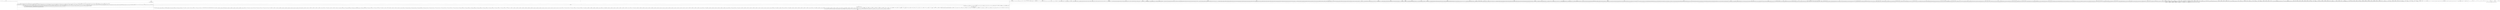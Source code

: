 strict digraph {
compound = true;
concentrate=true;
node [shape=box];

subgraph cluster0 {
style=dashed;label="conf.py";
GRAPH_DUMMY0 [shape=point, style=invis];
}
subgraph cluster26 {
style=dashed;label="setup.py";
GRAPH_DUMMY26 [shape=point, style=invis];
}
subgraph cluster30 {
style=dashed;label="test_argparse.py";
GRAPH_DUMMY30 [shape=point, style=invis];
}
subgraph cluster33 {
style=dashed;label="test_base64.py";
GRAPH_DUMMY33 [shape=point, style=invis];
}
36 [style=dashed,label="test_bisect.py"];
37 [style=dashed,label="test_calendar.py"];
subgraph cluster38 {
style=dashed;label="test_chunk.py";
GRAPH_DUMMY38 [shape=point, style=invis];
subgraph cluster39 {
style=rounded;label="fake_file";
GRAPH_DUMMY39 [shape=point, style=invis];
40 [style=solid,label="read"];
43 [style=solid,label="__init__"];
}
}
45 [style=dashed,label="test_colorsys.py"];
46 [style=dashed,label="test_datetime.py"];
47 [style=dashed,label="test_decimal.py"];
48 [style=dashed,label="test_ipaddress.py"];
49 [style=dashed,label="test_itertools.py"];
50 [style=dashed,label="test_json.py"];
51 [style=dashed,label="test_keyword.py"];
52 [style=dashed,label="test_operator.py"];
53 [style=dashed,label="test_textwrap.py"];
54 [style=dashed,label="test_this.py"];
55 [style=dashed,label="test_types.py"];
subgraph cluster56 {
style=dashed;label="test_urllib.py";
GRAPH_DUMMY56 [shape=point, style=invis];
}
58 [style=dashed,label="test_warnings.py"];
subgraph cluster59 {
style=dashed;label="binary-trees.py";
GRAPH_DUMMY59 [shape=point, style=invis];
subgraph cluster60 {
style=solid;label="make_tree";
GRAPH_DUMMY60 [shape=point, style=invis];
}
64 [style=solid,label="check_tree"];
subgraph cluster66 {
style=solid;label="make_check";
GRAPH_DUMMY66 [shape=point, style=invis];
}
subgraph cluster72 {
style=solid;label="get_argchunks";
GRAPH_DUMMY72 [shape=point, style=invis];
}
subgraph cluster77 {
style=solid;label="main";
GRAPH_DUMMY77 [shape=point, style=invis];
}
86 [style=solid,label="__main__"];
}
subgraph cluster87 {
style=dashed;label="call_simple.py";
GRAPH_DUMMY87 [shape=point, style=invis];
88 [style=solid,label="foo"];
93 [style=solid,label="bar"];
97 [style=solid,label="baz"];
100 [style=solid,label="quux"];
102 [style=solid,label="qux"];
subgraph cluster103 {
style=solid;label="test_calls";
GRAPH_DUMMY103 [shape=point, style=invis];
}
subgraph cluster108 {
style=solid;label="__main__";
GRAPH_DUMMY108 [shape=point, style=invis];
}
}
subgraph cluster110 {
style=dashed;label="pystone.py";
GRAPH_DUMMY110 [shape=point, style=invis];
subgraph cluster113 {
style=rounded;label="Record";
GRAPH_DUMMY113 [shape=point, style=invis];
114 [style=solid,label="__init__"];
126 [style=solid,label="copy"];
}
subgraph cluster130 {
style=solid;label="main";
GRAPH_DUMMY130 [shape=point, style=invis];
}
134 [style=solid,label="pystones"];
subgraph cluster144 {
style=solid;label="Proc0";
GRAPH_DUMMY144 [shape=point, style=invis];
}
161 [style=solid,label="Proc1"];
subgraph cluster163 {
style=solid;label="Proc2";
GRAPH_DUMMY163 [shape=point, style=invis];
}
subgraph cluster167 {
style=solid;label="Proc3";
GRAPH_DUMMY167 [shape=point, style=invis];
}
subgraph cluster170 {
style=solid;label="Proc4";
GRAPH_DUMMY170 [shape=point, style=invis];
}
subgraph cluster173 {
style=solid;label="Proc5";
GRAPH_DUMMY173 [shape=point, style=invis];
}
subgraph cluster176 {
style=solid;label="Proc6";
GRAPH_DUMMY176 [shape=point, style=invis];
}
subgraph cluster179 {
style=solid;label="Proc7";
GRAPH_DUMMY179 [shape=point, style=invis];
}
subgraph cluster184 {
style=solid;label="Proc8";
GRAPH_DUMMY184 [shape=point, style=invis];
}
subgraph cluster193 {
style=solid;label="Func1";
GRAPH_DUMMY193 [shape=point, style=invis];
}
subgraph cluster198 {
style=solid;label="Func2";
GRAPH_DUMMY198 [shape=point, style=invis];
}
subgraph cluster203 {
style=solid;label="Func3";
GRAPH_DUMMY203 [shape=point, style=invis];
}
subgraph cluster206 {
style=solid;label="__main__";
GRAPH_DUMMY206 [shape=point, style=invis];
207 [style=solid,label="error"];
}
}
subgraph cluster211 {
style=dashed;label="unpack_sequence.py";
GRAPH_DUMMY211 [shape=point, style=invis];
subgraph cluster212 {
style=solid;label="do_unpacking";
GRAPH_DUMMY212 [shape=point, style=invis];
}
subgraph cluster228 {
style=solid;label="test_tuple_unpacking";
GRAPH_DUMMY228 [shape=point, style=invis];
}
subgraph cluster231 {
style=solid;label="test_list_unpacking";
GRAPH_DUMMY231 [shape=point, style=invis];
}
subgraph cluster234 {
style=solid;label="test_all";
GRAPH_DUMMY234 [shape=point, style=invis];
}
subgraph cluster238 {
style=solid;label="__main__";
GRAPH_DUMMY238 [shape=point, style=invis];
}
}
subgraph cluster3317 {
style=bold;label="tests";
GRAPH_DUMMY3317 [shape=point, style=invis];
subgraph cluster901 {
style=bold;label="builtins";
GRAPH_DUMMY901 [shape=point, style=invis];
subgraph cluster241 {
style=dashed;label="test_abs.py";
GRAPH_DUMMY241 [shape=point, style=invis];
subgraph cluster242 {
style=rounded;label="AbsTests";
GRAPH_DUMMY242 [shape=point, style=invis];
243 [style=solid,label="test_abs_not_implemented"];
245 [style=solid,label="test_incorrect_abs_call"];
247 [style=solid,label="__init__"];
}
subgraph cluster248 {
style=rounded;label="BuiltinAbsFunctionTests";
GRAPH_DUMMY248 [shape=point, style=invis];
251 [style=solid,label="__init__"];
}
}
subgraph cluster252 {
style=dashed;label="test_all.py";
GRAPH_DUMMY252 [shape=point, style=invis];
subgraph cluster253 {
style=rounded;label="AllTests";
GRAPH_DUMMY253 [shape=point, style=invis];
254 [style=solid,label="__init__"];
}
subgraph cluster255 {
style=rounded;label="BuiltinAllFunctionTests";
GRAPH_DUMMY255 [shape=point, style=invis];
257 [style=solid,label="__init__"];
}
}
subgraph cluster258 {
style=dashed;label="test_any.py";
GRAPH_DUMMY258 [shape=point, style=invis];
subgraph cluster259 {
style=rounded;label="AnyTests";
GRAPH_DUMMY259 [shape=point, style=invis];
260 [style=solid,label="__init__"];
}
subgraph cluster261 {
style=rounded;label="BuiltinAnyFunctionTests";
GRAPH_DUMMY261 [shape=point, style=invis];
263 [style=solid,label="__init__"];
}
}
subgraph cluster264 {
style=dashed;label="test_ascii.py";
GRAPH_DUMMY264 [shape=point, style=invis];
subgraph cluster265 {
style=rounded;label="AsciiTests";
GRAPH_DUMMY265 [shape=point, style=invis];
266 [style=solid,label="__init__"];
}
subgraph cluster267 {
style=rounded;label="BuiltinAsciiFunctionTests";
GRAPH_DUMMY267 [shape=point, style=invis];
270 [style=solid,label="__init__"];
}
}
subgraph cluster271 {
style=dashed;label="test_bin.py";
GRAPH_DUMMY271 [shape=point, style=invis];
subgraph cluster272 {
style=rounded;label="BinTests";
GRAPH_DUMMY272 [shape=point, style=invis];
273 [style=solid,label="test_int_but_no_index"];
275 [style=solid,label="__init__"];
}
subgraph cluster276 {
style=rounded;label="BuiltinBinFunctionTests";
GRAPH_DUMMY276 [shape=point, style=invis];
279 [style=solid,label="__init__"];
}
}
subgraph cluster280 {
style=dashed;label="test_bool.py";
GRAPH_DUMMY280 [shape=point, style=invis];
subgraph cluster281 {
style=rounded;label="BoolTests";
GRAPH_DUMMY281 [shape=point, style=invis];
282 [style=solid,label="test_bool_omitted"];
284 [style=solid,label="test_bool_like"];
286 [style=solid,label="test_len_only"];
288 [style=solid,label="test_no_bool_no_len"];
290 [style=solid,label="__init__"];
}
subgraph cluster291 {
style=rounded;label="BuiltinBoolFunctionTests";
GRAPH_DUMMY291 [shape=point, style=invis];
294 [style=solid,label="__init__"];
}
}
subgraph cluster295 {
style=dashed;label="test_bytearray.py";
GRAPH_DUMMY295 [shape=point, style=invis];
subgraph cluster296 {
style=rounded;label="BytearrayTests";
GRAPH_DUMMY296 [shape=point, style=invis];
297 [style=solid,label="__init__"];
}
subgraph cluster298 {
style=rounded;label="BuiltinBytearrayFunctionTests";
GRAPH_DUMMY298 [shape=point, style=invis];
300 [style=solid,label="__init__"];
}
}
subgraph cluster301 {
style=dashed;label="test_bytes.py";
GRAPH_DUMMY301 [shape=point, style=invis];
subgraph cluster302 {
style=rounded;label="BytesTests";
GRAPH_DUMMY302 [shape=point, style=invis];
303 [style=solid,label="__init__"];
}
subgraph cluster304 {
style=rounded;label="BuiltinBytesFunctionTests";
GRAPH_DUMMY304 [shape=point, style=invis];
306 [style=solid,label="__init__"];
}
}
subgraph cluster307 {
style=dashed;label="test_callable.py";
GRAPH_DUMMY307 [shape=point, style=invis];
subgraph cluster308 {
style=rounded;label="CallableTests";
GRAPH_DUMMY308 [shape=point, style=invis];
309 [style=solid,label="__init__"];
}
subgraph cluster310 {
style=rounded;label="BuiltinCallableFunctionTests";
GRAPH_DUMMY310 [shape=point, style=invis];
313 [style=solid,label="__init__"];
}
}
subgraph cluster314 {
style=dashed;label="test_chr.py";
GRAPH_DUMMY314 [shape=point, style=invis];
subgraph cluster315 {
style=rounded;label="ChrTests";
GRAPH_DUMMY315 [shape=point, style=invis];
316 [style=solid,label="__init__"];
}
subgraph cluster317 {
style=rounded;label="BuiltinChrFunctionTests";
GRAPH_DUMMY317 [shape=point, style=invis];
320 [style=solid,label="__init__"];
}
}
subgraph cluster321 {
style=dashed;label="test_classmethod.py";
GRAPH_DUMMY321 [shape=point, style=invis];
subgraph cluster322 {
style=rounded;label="ClassmethodTests";
GRAPH_DUMMY322 [shape=point, style=invis];
323 [style=solid,label="__init__"];
}
subgraph cluster324 {
style=rounded;label="BuiltinClassmethodFunctionTests";
GRAPH_DUMMY324 [shape=point, style=invis];
327 [style=solid,label="__init__"];
}
}
subgraph cluster328 {
style=dashed;label="test_compile.py";
GRAPH_DUMMY328 [shape=point, style=invis];
subgraph cluster329 {
style=rounded;label="CompileTests";
GRAPH_DUMMY329 [shape=point, style=invis];
330 [style=solid,label="__init__"];
}
subgraph cluster331 {
style=rounded;label="BuiltinCompileFunctionTests";
GRAPH_DUMMY331 [shape=point, style=invis];
334 [style=solid,label="__init__"];
}
}
subgraph cluster335 {
style=dashed;label="test_complex.py";
GRAPH_DUMMY335 [shape=point, style=invis];
subgraph cluster336 {
style=rounded;label="ComplexTests";
GRAPH_DUMMY336 [shape=point, style=invis];
337 [style=solid,label="__init__"];
}
subgraph cluster338 {
style=rounded;label="BuiltinComplexFunctionTests";
GRAPH_DUMMY338 [shape=point, style=invis];
341 [style=solid,label="__init__"];
}
}
subgraph cluster342 {
style=dashed;label="test_delattr.py";
GRAPH_DUMMY342 [shape=point, style=invis];
subgraph cluster343 {
style=rounded;label="DelattrTests";
GRAPH_DUMMY343 [shape=point, style=invis];
344 [style=solid,label="test_minimal"];
346 [style=solid,label="__init__"];
}
subgraph cluster347 {
style=rounded;label="BuiltinDelattrFunctionTests";
GRAPH_DUMMY347 [shape=point, style=invis];
350 [style=solid,label="__init__"];
}
}
subgraph cluster351 {
style=dashed;label="test_dict.py";
GRAPH_DUMMY351 [shape=point, style=invis];
subgraph cluster352 {
style=rounded;label="DictTests";
GRAPH_DUMMY352 [shape=point, style=invis];
353 [style=solid,label="__init__"];
}
subgraph cluster354 {
style=rounded;label="BuiltinDictFunctionTests";
GRAPH_DUMMY354 [shape=point, style=invis];
356 [style=solid,label="__init__"];
}
}
subgraph cluster357 {
style=dashed;label="test_dir.py";
GRAPH_DUMMY357 [shape=point, style=invis];
subgraph cluster358 {
style=rounded;label="DirTests";
GRAPH_DUMMY358 [shape=point, style=invis];
359 [style=solid,label="__init__"];
}
subgraph cluster360 {
style=rounded;label="BuiltinDirFunctionTests";
GRAPH_DUMMY360 [shape=point, style=invis];
363 [style=solid,label="__init__"];
}
}
subgraph cluster364 {
style=dashed;label="test_divmod.py";
GRAPH_DUMMY364 [shape=point, style=invis];
subgraph cluster365 {
style=rounded;label="DivmodTests";
GRAPH_DUMMY365 [shape=point, style=invis];
366 [style=solid,label="__init__"];
}
subgraph cluster367 {
style=rounded;label="BuiltinDivmodFunctionTests";
GRAPH_DUMMY367 [shape=point, style=invis];
370 [style=solid,label="__init__"];
}
subgraph cluster371 {
style=rounded;label="BuiltinTwoargDivmodFunctionTests";
GRAPH_DUMMY371 [shape=point, style=invis];
374 [style=solid,label="__init__"];
}
}
subgraph cluster375 {
style=dashed;label="test_enumerate.py";
GRAPH_DUMMY375 [shape=point, style=invis];
subgraph cluster376 {
style=rounded;label="EnumerateTests";
GRAPH_DUMMY376 [shape=point, style=invis];
377 [style=solid,label="test_enumerate"];
379 [style=solid,label="test_enumerate_invalid_start_args"];
381 [style=solid,label="test_enumerate_invalid_iterable"];
383 [style=solid,label="__init__"];
}
subgraph cluster384 {
style=rounded;label="BuiltinEnumerateFunctionTests";
GRAPH_DUMMY384 [shape=point, style=invis];
387 [style=solid,label="__init__"];
}
}
subgraph cluster388 {
style=dashed;label="test_eval.py";
GRAPH_DUMMY388 [shape=point, style=invis];
subgraph cluster389 {
style=rounded;label="EvalTests";
GRAPH_DUMMY389 [shape=point, style=invis];
390 [style=solid,label="__init__"];
}
subgraph cluster391 {
style=rounded;label="BuiltinEvalFunctionTests";
GRAPH_DUMMY391 [shape=point, style=invis];
394 [style=solid,label="__init__"];
}
}
subgraph cluster395 {
style=dashed;label="test_exec.py";
GRAPH_DUMMY395 [shape=point, style=invis];
subgraph cluster396 {
style=rounded;label="ExecTests";
GRAPH_DUMMY396 [shape=point, style=invis];
397 [style=solid,label="__init__"];
}
subgraph cluster398 {
style=rounded;label="BuiltinExecFunctionTests";
GRAPH_DUMMY398 [shape=point, style=invis];
401 [style=solid,label="__init__"];
}
}
subgraph cluster402 {
style=dashed;label="test_filter.py";
GRAPH_DUMMY402 [shape=point, style=invis];
subgraph cluster403 {
style=rounded;label="FilterTests";
GRAPH_DUMMY403 [shape=point, style=invis];
404 [style=solid,label="test_bool"];
406 [style=solid,label="test_none"];
408 [style=solid,label="test_lambda"];
410 [style=solid,label="test_wrong_argument"];
412 [style=solid,label="__init__"];
}
subgraph cluster413 {
style=rounded;label="BuiltinFilterFunctionTests";
GRAPH_DUMMY413 [shape=point, style=invis];
416 [style=solid,label="__init__"];
}
}
subgraph cluster417 {
style=dashed;label="test_float.py";
GRAPH_DUMMY417 [shape=point, style=invis];
subgraph cluster418 {
style=rounded;label="FloatTests";
GRAPH_DUMMY418 [shape=point, style=invis];
419 [style=solid,label="__init__"];
}
subgraph cluster420 {
style=rounded;label="BuiltinFloatFunctionTests";
GRAPH_DUMMY420 [shape=point, style=invis];
423 [style=solid,label="__init__"];
}
}
subgraph cluster424 {
style=dashed;label="test_format.py";
GRAPH_DUMMY424 [shape=point, style=invis];
subgraph cluster425 {
style=rounded;label="FormatTests";
GRAPH_DUMMY425 [shape=point, style=invis];
426 [style=solid,label="__init__"];
}
subgraph cluster427 {
style=rounded;label="BuiltinFormatFunctionTests";
GRAPH_DUMMY427 [shape=point, style=invis];
430 [style=solid,label="__init__"];
}
}
subgraph cluster431 {
style=dashed;label="test_frozenset.py";
GRAPH_DUMMY431 [shape=point, style=invis];
subgraph cluster432 {
style=rounded;label="FrozensetTests";
GRAPH_DUMMY432 [shape=point, style=invis];
433 [style=solid,label="__init__"];
}
subgraph cluster434 {
style=rounded;label="BuiltinFrozensetFunctionTests";
GRAPH_DUMMY434 [shape=point, style=invis];
438 [style=solid,label="__init__"];
}
}
subgraph cluster439 {
style=dashed;label="test_getattr.py";
GRAPH_DUMMY439 [shape=point, style=invis];
subgraph cluster440 {
style=rounded;label="GetattrTests";
GRAPH_DUMMY440 [shape=point, style=invis];
441 [style=solid,label="test_minimal"];
443 [style=solid,label="__init__"];
}
subgraph cluster444 {
style=rounded;label="BuiltinGetattrFunctionTests";
GRAPH_DUMMY444 [shape=point, style=invis];
447 [style=solid,label="__init__"];
}
}
subgraph cluster448 {
style=dashed;label="test_globals.py";
GRAPH_DUMMY448 [shape=point, style=invis];
subgraph cluster449 {
style=rounded;label="GlobalsTests";
GRAPH_DUMMY449 [shape=point, style=invis];
450 [style=solid,label="test_simple"];
452 [style=solid,label="test_preloaded_globals"];
454 [style=solid,label="__init__"];
}
subgraph cluster455 {
style=rounded;label="BuiltinGlobalsFunctionTests";
GRAPH_DUMMY455 [shape=point, style=invis];
458 [style=solid,label="__init__"];
}
}
subgraph cluster459 {
style=dashed;label="test_hasattr.py";
GRAPH_DUMMY459 [shape=point, style=invis];
subgraph cluster460 {
style=rounded;label="HasattrTests";
GRAPH_DUMMY460 [shape=point, style=invis];
461 [style=solid,label="test_minimal"];
463 [style=solid,label="__init__"];
}
subgraph cluster464 {
style=rounded;label="BuiltinHasattrFunctionTests";
GRAPH_DUMMY464 [shape=point, style=invis];
467 [style=solid,label="__init__"];
}
}
subgraph cluster468 {
style=dashed;label="test_hash.py";
GRAPH_DUMMY468 [shape=point, style=invis];
subgraph cluster469 {
style=rounded;label="HashTests";
GRAPH_DUMMY469 [shape=point, style=invis];
470 [style=solid,label="__init__"];
}
subgraph cluster471 {
style=rounded;label="BuiltinHashFunctionTests";
GRAPH_DUMMY471 [shape=point, style=invis];
474 [style=solid,label="__init__"];
}
}
subgraph cluster475 {
style=dashed;label="test_help.py";
GRAPH_DUMMY475 [shape=point, style=invis];
subgraph cluster476 {
style=rounded;label="HelpTests";
GRAPH_DUMMY476 [shape=point, style=invis];
477 [style=solid,label="__init__"];
}
subgraph cluster478 {
style=rounded;label="BuiltinHelpFunctionTests";
GRAPH_DUMMY478 [shape=point, style=invis];
481 [style=solid,label="__init__"];
}
}
subgraph cluster482 {
style=dashed;label="test_hex.py";
GRAPH_DUMMY482 [shape=point, style=invis];
subgraph cluster483 {
style=rounded;label="HexTests";
GRAPH_DUMMY483 [shape=point, style=invis];
484 [style=solid,label="__init__"];
}
subgraph cluster485 {
style=rounded;label="BuiltinHexFunctionTests";
GRAPH_DUMMY485 [shape=point, style=invis];
488 [style=solid,label="__init__"];
}
}
subgraph cluster489 {
style=dashed;label="test_id.py";
GRAPH_DUMMY489 [shape=point, style=invis];
subgraph cluster490 {
style=rounded;label="IdTests";
GRAPH_DUMMY490 [shape=point, style=invis];
491 [style=solid,label="__init__"];
}
subgraph cluster492 {
style=rounded;label="BuiltinIdFunctionTests";
GRAPH_DUMMY492 [shape=point, style=invis];
495 [style=solid,label="__init__"];
}
}
subgraph cluster496 {
style=dashed;label="test_import.py";
GRAPH_DUMMY496 [shape=point, style=invis];
subgraph cluster497 {
style=rounded;label="ImportTests";
GRAPH_DUMMY497 [shape=point, style=invis];
498 [style=solid,label="__init__"];
}
subgraph cluster499 {
style=rounded;label="BuiltinImportFunctionTests";
GRAPH_DUMMY499 [shape=point, style=invis];
502 [style=solid,label="__init__"];
}
}
subgraph cluster503 {
style=dashed;label="test_input.py";
GRAPH_DUMMY503 [shape=point, style=invis];
subgraph cluster504 {
style=rounded;label="InputTests";
GRAPH_DUMMY504 [shape=point, style=invis];
505 [style=solid,label="__init__"];
}
}
subgraph cluster506 {
style=dashed;label="test_int.py";
GRAPH_DUMMY506 [shape=point, style=invis];
subgraph cluster507 {
style=rounded;label="IntTests";
GRAPH_DUMMY507 [shape=point, style=invis];
508 [style=solid,label="__init__"];
}
subgraph cluster509 {
style=rounded;label="BuiltinIntFunctionTests";
GRAPH_DUMMY509 [shape=point, style=invis];
512 [style=solid,label="__init__"];
}
}
subgraph cluster513 {
style=dashed;label="test_isinstance.py";
GRAPH_DUMMY513 [shape=point, style=invis];
subgraph cluster514 {
style=rounded;label="IsinstanceTests";
GRAPH_DUMMY514 [shape=point, style=invis];
515 [style=solid,label="test_no_args"];
517 [style=solid,label="test_one_arg"];
519 [style=solid,label="test_non_tuple_second_arg"];
521 [style=solid,label="test_single_class"];
523 [style=solid,label="test_multiple_classes"];
525 [style=solid,label="test_parent"];
527 [style=solid,label="test_grandparent"];
529 [style=solid,label="test_types"];
531 [style=solid,label="__init__"];
}
}
subgraph cluster532 {
style=dashed;label="test_issubclass.py";
GRAPH_DUMMY532 [shape=point, style=invis];
subgraph cluster533 {
style=rounded;label="IssubclassTests";
GRAPH_DUMMY533 [shape=point, style=invis];
534 [style=solid,label="test_no_args"];
536 [style=solid,label="test_one_arg"];
538 [style=solid,label="test_non_class_first_arg"];
540 [style=solid,label="test_non_tuple_second_arg"];
542 [style=solid,label="test_single_class"];
544 [style=solid,label="test_multiple_classes"];
546 [style=solid,label="test_parent"];
548 [style=solid,label="test_grandparent"];
550 [style=solid,label="test_builtins"];
552 [style=solid,label="__init__"];
}
subgraph cluster553 {
style=rounded;label="BuiltinIssubclassFunctionTests";
GRAPH_DUMMY553 [shape=point, style=invis];
556 [style=solid,label="__init__"];
}
}
subgraph cluster557 {
style=dashed;label="test_iter.py";
GRAPH_DUMMY557 [shape=point, style=invis];
subgraph cluster558 {
style=rounded;label="IterTests";
GRAPH_DUMMY558 [shape=point, style=invis];
559 [style=solid,label="__init__"];
}
subgraph cluster560 {
style=rounded;label="BuiltinIterFunctionTests";
GRAPH_DUMMY560 [shape=point, style=invis];
563 [style=solid,label="__init__"];
}
}
subgraph cluster564 {
style=dashed;label="test_len.py";
GRAPH_DUMMY564 [shape=point, style=invis];
subgraph cluster565 {
style=rounded;label="LenTests";
GRAPH_DUMMY565 [shape=point, style=invis];
566 [style=solid,label="__init__"];
}
subgraph cluster567 {
style=rounded;label="BuiltinLenFunctionTests";
GRAPH_DUMMY567 [shape=point, style=invis];
570 [style=solid,label="__init__"];
}
}
subgraph cluster571 {
style=dashed;label="test_list.py";
GRAPH_DUMMY571 [shape=point, style=invis];
subgraph cluster572 {
style=rounded;label="ListTests";
GRAPH_DUMMY572 [shape=point, style=invis];
573 [style=solid,label="__init__"];
}
subgraph cluster574 {
style=rounded;label="BuiltinListFunctionTests";
GRAPH_DUMMY574 [shape=point, style=invis];
578 [style=solid,label="__init__"];
}
}
subgraph cluster579 {
style=dashed;label="test_locals.py";
GRAPH_DUMMY579 [shape=point, style=invis];
subgraph cluster580 {
style=rounded;label="LocalsTests";
GRAPH_DUMMY580 [shape=point, style=invis];
581 [style=solid,label="test_simple"];
583 [style=solid,label="test_preloaded_locals"];
585 [style=solid,label="__init__"];
}
subgraph cluster586 {
style=rounded;label="BuiltinLocalsFunctionTests";
GRAPH_DUMMY586 [shape=point, style=invis];
589 [style=solid,label="__init__"];
}
}
subgraph cluster590 {
style=dashed;label="test_map.py";
GRAPH_DUMMY590 [shape=point, style=invis];
subgraph cluster591 {
style=rounded;label="MapTests";
GRAPH_DUMMY591 [shape=point, style=invis];
593 [style=solid,label="test_bool"];
595 [style=solid,label="test_bytearray"];
597 [style=solid,label="test_float"];
599 [style=solid,label="test_int"];
601 [style=solid,label="__init__"];
}
subgraph cluster602 {
style=rounded;label="BuiltinMapFunctionTests";
GRAPH_DUMMY602 [shape=point, style=invis];
605 [style=solid,label="__init__"];
}
}
subgraph cluster606 {
style=dashed;label="test_max.py";
GRAPH_DUMMY606 [shape=point, style=invis];
subgraph cluster607 {
style=rounded;label="MaxTests";
GRAPH_DUMMY607 [shape=point, style=invis];
608 [style=solid,label="test_args"];
610 [style=solid,label="test_iterable"];
612 [style=solid,label="test_default"];
614 [style=solid,label="test_key"];
616 [style=solid,label="__init__"];
}
subgraph cluster617 {
style=rounded;label="BuiltinMaxFunctionTests";
GRAPH_DUMMY617 [shape=point, style=invis];
619 [style=solid,label="__init__"];
}
}
subgraph cluster620 {
style=dashed;label="test_memoryview.py";
GRAPH_DUMMY620 [shape=point, style=invis];
subgraph cluster621 {
style=rounded;label="MemoryviewTests";
GRAPH_DUMMY621 [shape=point, style=invis];
622 [style=solid,label="__init__"];
}
subgraph cluster623 {
style=rounded;label="BuiltinMemoryviewFunctionTests";
GRAPH_DUMMY623 [shape=point, style=invis];
626 [style=solid,label="__init__"];
}
}
subgraph cluster627 {
style=dashed;label="test_min.py";
GRAPH_DUMMY627 [shape=point, style=invis];
subgraph cluster628 {
style=rounded;label="MinTests";
GRAPH_DUMMY628 [shape=point, style=invis];
629 [style=solid,label="test_args"];
631 [style=solid,label="test_iterable"];
633 [style=solid,label="test_default"];
635 [style=solid,label="test_key"];
637 [style=solid,label="__init__"];
}
subgraph cluster638 {
style=rounded;label="BuiltinMinFunctionTests";
GRAPH_DUMMY638 [shape=point, style=invis];
641 [style=solid,label="__init__"];
}
}
subgraph cluster642 {
style=dashed;label="test_next.py";
GRAPH_DUMMY642 [shape=point, style=invis];
subgraph cluster643 {
style=rounded;label="NextTests";
GRAPH_DUMMY643 [shape=point, style=invis];
644 [style=solid,label="test_next_success"];
646 [style=solid,label="test_next_success_with_default"];
648 [style=solid,label="test_next_exhausted_with_default"];
650 [style=solid,label="test_next_exhausted_without_default"];
652 [style=solid,label="__init__"];
}
subgraph cluster653 {
style=rounded;label="BuiltinNextFunctionTests";
GRAPH_DUMMY653 [shape=point, style=invis];
656 [style=solid,label="__init__"];
}
}
subgraph cluster657 {
style=dashed;label="test_object.py";
GRAPH_DUMMY657 [shape=point, style=invis];
subgraph cluster658 {
style=rounded;label="ObjectTests";
GRAPH_DUMMY658 [shape=point, style=invis];
659 [style=solid,label="__init__"];
}
subgraph cluster660 {
style=rounded;label="BuiltinObjectFunctionTests";
GRAPH_DUMMY660 [shape=point, style=invis];
663 [style=solid,label="__init__"];
}
}
subgraph cluster664 {
style=dashed;label="test_oct.py";
GRAPH_DUMMY664 [shape=point, style=invis];
subgraph cluster665 {
style=rounded;label="OctTests";
GRAPH_DUMMY665 [shape=point, style=invis];
666 [style=solid,label="__init__"];
}
subgraph cluster667 {
style=rounded;label="BuiltinOctFunctionTests";
GRAPH_DUMMY667 [shape=point, style=invis];
670 [style=solid,label="__init__"];
}
}
subgraph cluster671 {
style=dashed;label="test_open.py";
GRAPH_DUMMY671 [shape=point, style=invis];
subgraph cluster672 {
style=rounded;label="OpenTests";
GRAPH_DUMMY672 [shape=point, style=invis];
673 [style=solid,label="__init__"];
}
subgraph cluster674 {
style=rounded;label="BuiltinOpenFunctionTests";
GRAPH_DUMMY674 [shape=point, style=invis];
677 [style=solid,label="__init__"];
}
}
subgraph cluster678 {
style=dashed;label="test_ord.py";
GRAPH_DUMMY678 [shape=point, style=invis];
subgraph cluster679 {
style=rounded;label="OrdTests";
GRAPH_DUMMY679 [shape=point, style=invis];
680 [style=solid,label="__init__"];
}
subgraph cluster681 {
style=rounded;label="BuiltinOrdFunctionTests";
GRAPH_DUMMY681 [shape=point, style=invis];
684 [style=solid,label="__init__"];
}
}
subgraph cluster685 {
style=dashed;label="test_pow.py";
GRAPH_DUMMY685 [shape=point, style=invis];
subgraph cluster686 {
style=rounded;label="PowTests";
GRAPH_DUMMY686 [shape=point, style=invis];
687 [style=solid,label="test_int_z"];
689 [style=solid,label="test_int_neg_y_pos_z"];
691 [style=solid,label="test_int_neg_y_neg_z"];
693 [style=solid,label="test_float_x_with_z"];
695 [style=solid,label="test_float_y_with_z"];
697 [style=solid,label="test_float"];
699 [style=solid,label="test_float_neg_y_with_z"];
701 [style=solid,label="__init__"];
}
subgraph cluster702 {
style=rounded;label="BuiltinPowFunctionTests";
GRAPH_DUMMY702 [shape=point, style=invis];
705 [style=solid,label="__init__"];
}
subgraph cluster706 {
style=rounded;label="BuiltinTwoargPowFunctionTests";
GRAPH_DUMMY706 [shape=point, style=invis];
710 [style=solid,label="__init__"];
}
}
subgraph cluster711 {
style=dashed;label="test_print.py";
GRAPH_DUMMY711 [shape=point, style=invis];
subgraph cluster712 {
style=rounded;label="PrintTests";
GRAPH_DUMMY712 [shape=point, style=invis];
713 [style=solid,label="test_fileobj"];
715 [style=solid,label="test_sep"];
717 [style=solid,label="test_end"];
719 [style=solid,label="test_flush"];
721 [style=solid,label="test_combined"];
723 [style=solid,label="__init__"];
}
subgraph cluster724 {
style=rounded;label="BuiltinPrintFunctionTests";
GRAPH_DUMMY724 [shape=point, style=invis];
727 [style=solid,label="__init__"];
}
}
subgraph cluster728 {
style=dashed;label="test_property.py";
GRAPH_DUMMY728 [shape=point, style=invis];
subgraph cluster729 {
style=rounded;label="PropertyTests";
GRAPH_DUMMY729 [shape=point, style=invis];
730 [style=solid,label="__init__"];
}
subgraph cluster731 {
style=rounded;label="BuiltinPropertyFunctionTests";
GRAPH_DUMMY731 [shape=point, style=invis];
734 [style=solid,label="__init__"];
}
}
subgraph cluster735 {
style=dashed;label="test_range.py";
GRAPH_DUMMY735 [shape=point, style=invis];
subgraph cluster736 {
style=rounded;label="RangeTests";
GRAPH_DUMMY736 [shape=point, style=invis];
737 [style=solid,label="__init__"];
}
subgraph cluster738 {
style=rounded;label="BuiltinRangeFunctionTests";
GRAPH_DUMMY738 [shape=point, style=invis];
741 [style=solid,label="__init__"];
}
}
subgraph cluster742 {
style=dashed;label="test_repr.py";
GRAPH_DUMMY742 [shape=point, style=invis];
subgraph cluster743 {
style=rounded;label="ReprTests";
GRAPH_DUMMY743 [shape=point, style=invis];
744 [style=solid,label="__init__"];
}
subgraph cluster745 {
style=rounded;label="BuiltinReprFunctionTests";
GRAPH_DUMMY745 [shape=point, style=invis];
748 [style=solid,label="__init__"];
}
}
subgraph cluster749 {
style=dashed;label="test_reversed.py";
GRAPH_DUMMY749 [shape=point, style=invis];
subgraph cluster750 {
style=solid;label="_iterate_test";
GRAPH_DUMMY750 [shape=point, style=invis];
752 [style=solid,label="test_func"];
}
subgraph cluster754 {
style=rounded;label="ReversedTests";
GRAPH_DUMMY754 [shape=point, style=invis];
761 [style=solid,label="__init__"];
}
subgraph cluster762 {
style=rounded;label="BuiltinReversedFunctionTests";
GRAPH_DUMMY762 [shape=point, style=invis];
764 [style=solid,label="__init__"];
}
}
subgraph cluster765 {
style=dashed;label="test_round.py";
GRAPH_DUMMY765 [shape=point, style=invis];
subgraph cluster766 {
style=rounded;label="RoundTests";
GRAPH_DUMMY766 [shape=point, style=invis];
767 [style=solid,label="__init__"];
}
subgraph cluster768 {
style=rounded;label="BuiltinRoundFunctionTests";
GRAPH_DUMMY768 [shape=point, style=invis];
770 [style=solid,label="__init__"];
}
subgraph cluster771 {
style=rounded;label="BuiltinRoundTwoargFunctionTests";
GRAPH_DUMMY771 [shape=point, style=invis];
778 [style=solid,label="__init__"];
}
}
subgraph cluster779 {
style=dashed;label="test_set.py";
GRAPH_DUMMY779 [shape=point, style=invis];
subgraph cluster780 {
style=rounded;label="SetTests";
GRAPH_DUMMY780 [shape=point, style=invis];
781 [style=solid,label="__init__"];
}
subgraph cluster782 {
style=rounded;label="BuiltinSetFunctionTests";
GRAPH_DUMMY782 [shape=point, style=invis];
789 [style=solid,label="__init__"];
}
}
subgraph cluster790 {
style=dashed;label="test_setattr.py";
GRAPH_DUMMY790 [shape=point, style=invis];
subgraph cluster791 {
style=rounded;label="SetattrTests";
GRAPH_DUMMY791 [shape=point, style=invis];
792 [style=solid,label="test_minimal"];
794 [style=solid,label="__init__"];
}
}
subgraph cluster795 {
style=dashed;label="test_slice.py";
GRAPH_DUMMY795 [shape=point, style=invis];
subgraph cluster796 {
style=rounded;label="SliceTests";
GRAPH_DUMMY796 [shape=point, style=invis];
797 [style=solid,label="test_slice_repr_stop"];
799 [style=solid,label="test_slice_repr_start_stop"];
801 [style=solid,label="test_slice_repr_start_stop_step"];
803 [style=solid,label="__init__"];
}
subgraph cluster804 {
style=rounded;label="BuiltinSliceFunctionTests";
GRAPH_DUMMY804 [shape=point, style=invis];
807 [style=solid,label="__init__"];
}
}
subgraph cluster808 {
style=dashed;label="test_sorted.py";
GRAPH_DUMMY808 [shape=point, style=invis];
subgraph cluster809 {
style=rounded;label="SortedTests";
GRAPH_DUMMY809 [shape=point, style=invis];
810 [style=solid,label="test_minimal"];
812 [style=solid,label="__init__"];
}
subgraph cluster813 {
style=rounded;label="BuiltinSortedFunctionTests";
GRAPH_DUMMY813 [shape=point, style=invis];
816 [style=solid,label="__init__"];
}
}
subgraph cluster817 {
style=dashed;label="test_staticmethod.py";
GRAPH_DUMMY817 [shape=point, style=invis];
subgraph cluster818 {
style=rounded;label="StaticmethodTests";
GRAPH_DUMMY818 [shape=point, style=invis];
819 [style=solid,label="__init__"];
}
subgraph cluster820 {
style=rounded;label="BuiltinStaticmethodFunctionTests";
GRAPH_DUMMY820 [shape=point, style=invis];
823 [style=solid,label="__init__"];
}
}
subgraph cluster824 {
style=dashed;label="test_str.py";
GRAPH_DUMMY824 [shape=point, style=invis];
subgraph cluster825 {
style=rounded;label="StrTests";
GRAPH_DUMMY825 [shape=point, style=invis];
826 [style=solid,label="__init__"];
}
subgraph cluster827 {
style=rounded;label="BuiltinStrFunctionTests";
GRAPH_DUMMY827 [shape=point, style=invis];
830 [style=solid,label="__init__"];
}
}
subgraph cluster831 {
style=dashed;label="test_sum.py";
GRAPH_DUMMY831 [shape=point, style=invis];
subgraph cluster832 {
style=rounded;label="SumTests";
GRAPH_DUMMY832 [shape=point, style=invis];
833 [style=solid,label="test_sum_list"];
835 [style=solid,label="test_sum_tuple"];
837 [style=solid,label="test_sum_iterator"];
839 [style=solid,label="test_sum_mix_floats_and_ints"];
841 [style=solid,label="test_sum_frozenset"];
843 [style=solid,label="test_sum_set"];
845 [style=solid,label="test_sum_dict"];
847 [style=solid,label="test_sum_generator_expressions"];
849 [style=solid,label="__init__"];
}
subgraph cluster850 {
style=rounded;label="BuiltinSumFunctionTests";
GRAPH_DUMMY850 [shape=point, style=invis];
853 [style=solid,label="__init__"];
}
}
subgraph cluster854 {
style=dashed;label="test_super.py";
GRAPH_DUMMY854 [shape=point, style=invis];
subgraph cluster855 {
style=rounded;label="SuperTests";
GRAPH_DUMMY855 [shape=point, style=invis];
856 [style=solid,label="__init__"];
}
subgraph cluster857 {
style=rounded;label="BuiltinSuperFunctionTests";
GRAPH_DUMMY857 [shape=point, style=invis];
860 [style=solid,label="__init__"];
}
}
subgraph cluster861 {
style=dashed;label="test_tuple.py";
GRAPH_DUMMY861 [shape=point, style=invis];
subgraph cluster862 {
style=rounded;label="TupleTests";
GRAPH_DUMMY862 [shape=point, style=invis];
863 [style=solid,label="__init__"];
}
subgraph cluster864 {
style=rounded;label="BuiltinTupleFunctionTests";
GRAPH_DUMMY864 [shape=point, style=invis];
869 [style=solid,label="__init__"];
}
}
subgraph cluster870 {
style=dashed;label="test_type.py";
GRAPH_DUMMY870 [shape=point, style=invis];
subgraph cluster871 {
style=rounded;label="TypeTests";
GRAPH_DUMMY871 [shape=point, style=invis];
872 [style=solid,label="test_dynamic_class_definitions_leak_state"];
874 [style=solid,label="__init__"];
}
subgraph cluster875 {
style=rounded;label="BuiltinTypeFunctionTests";
GRAPH_DUMMY875 [shape=point, style=invis];
878 [style=solid,label="__init__"];
}
}
subgraph cluster879 {
style=dashed;label="test_vars.py";
GRAPH_DUMMY879 [shape=point, style=invis];
subgraph cluster880 {
style=rounded;label="VarsTests";
GRAPH_DUMMY880 [shape=point, style=invis];
881 [style=solid,label="test_simple"];
883 [style=solid,label="test_preloaded_vars"];
885 [style=solid,label="__init__"];
}
subgraph cluster886 {
style=rounded;label="BuiltinVarsFunctionTests";
GRAPH_DUMMY886 [shape=point, style=invis];
889 [style=solid,label="__init__"];
}
}
subgraph cluster890 {
style=dashed;label="test_zip.py";
GRAPH_DUMMY890 [shape=point, style=invis];
subgraph cluster891 {
style=rounded;label="ZipTests";
GRAPH_DUMMY891 [shape=point, style=invis];
892 [style=solid,label="test_zip"];
894 [style=solid,label="test_zip_expectedFailure"];
896 [style=solid,label="__init__"];
}
subgraph cluster897 {
style=rounded;label="BuiltinZipFunctionTests";
GRAPH_DUMMY897 [shape=point, style=invis];
900 [style=solid,label="__init__"];
}
}
902 [style=dashed,label="__init__.py"];
}
subgraph cluster1693 {
style=bold;label="datatypes";
GRAPH_DUMMY1693 [shape=point, style=invis];
subgraph cluster903 {
style=dashed;label="test_bool.py";
GRAPH_DUMMY903 [shape=point, style=invis];
subgraph cluster904 {
style=rounded;label="BoolTests";
GRAPH_DUMMY904 [shape=point, style=invis];
905 [style=solid,label="test_setattr"];
907 [style=solid,label="test_getattr"];
909 [style=solid,label="test_setitem"];
911 [style=solid,label="test_too_many_arguments"];
913 [style=solid,label="__init__"];
}
subgraph cluster914 {
style=rounded;label="UnaryBoolOperationTests";
GRAPH_DUMMY914 [shape=point, style=invis];
916 [style=solid,label="__init__"];
}
subgraph cluster917 {
style=rounded;label="BinaryBoolOperationTests";
GRAPH_DUMMY917 [shape=point, style=invis];
919 [style=solid,label="__init__"];
}
subgraph cluster920 {
style=rounded;label="InplaceBoolOperationTests";
GRAPH_DUMMY920 [shape=point, style=invis];
922 [style=solid,label="__init__"];
}
}
subgraph cluster923 {
style=dashed;label="test_bytearray.py";
GRAPH_DUMMY923 [shape=point, style=invis];
subgraph cluster924 {
style=rounded;label="BytearrayTests";
GRAPH_DUMMY924 [shape=point, style=invis];
925 [style=solid,label="test_setattr"];
927 [style=solid,label="test_getattr"];
929 [style=solid,label="test_contains"];
931 [style=solid,label="test_capitalize"];
933 [style=solid,label="test_islower"];
935 [style=solid,label="test_isspace"];
937 [style=solid,label="test_upper"];
939 [style=solid,label="test_ljust"];
941 [style=solid,label="test_rjust"];
943 [style=solid,label="test_expandtabs"];
945 [style=solid,label="test_isalpha"];
947 [style=solid,label="test_isupper"];
949 [style=solid,label="test_lower"];
951 [style=solid,label="test_count"];
953 [style=solid,label="test_find"];
955 [style=solid,label="test_center"];
957 [style=solid,label="test_title"];
959 [style=solid,label="test_istitle"];
961 [style=solid,label="test_repr"];
963 [style=solid,label="test_endswith"];
965 [style=solid,label="test_startswith"];
967 [style=solid,label="test_isalnum"];
969 [style=solid,label="test_isdigit"];
971 [style=solid,label="test_join"];
973 [style=solid,label="__init__"];
}
subgraph cluster974 {
style=rounded;label="UnaryBytearrayOperationTests";
GRAPH_DUMMY974 [shape=point, style=invis];
976 [style=solid,label="__init__"];
}
subgraph cluster977 {
style=rounded;label="BinaryBytearrayOperationTests";
GRAPH_DUMMY977 [shape=point, style=invis];
980 [style=solid,label="__init__"];
}
subgraph cluster981 {
style=rounded;label="InplaceBytearrayOperationTests";
GRAPH_DUMMY981 [shape=point, style=invis];
984 [style=solid,label="__init__"];
}
}
subgraph cluster985 {
style=dashed;label="test_bytes.py";
GRAPH_DUMMY985 [shape=point, style=invis];
subgraph cluster986 {
style=rounded;label="BytesTests";
GRAPH_DUMMY986 [shape=point, style=invis];
987 [style=solid,label="test_setattr"];
989 [style=solid,label="test_islower"];
991 [style=solid,label="test_isupper"];
993 [style=solid,label="test_getattr"];
995 [style=solid,label="test_capitalize"];
997 [style=solid,label="test_partition"];
999 [style=solid,label="test_repr"];
1001 [style=solid,label="test_iter"];
1003 [style=solid,label="test_getitem"];
1005 [style=solid,label="test_count"];
1007 [style=solid,label="test_find"];
1009 [style=solid,label="test_index"];
1011 [style=solid,label="test_contains"];
1013 [style=solid,label="test_isalnum"];
1015 [style=solid,label="test_isalpha"];
1017 [style=solid,label="test_isdigit"];
1019 [style=solid,label="test_center"];
1021 [style=solid,label="test_upper"];
1023 [style=solid,label="test_ljust"];
1025 [style=solid,label="test_rjust"];
1027 [style=solid,label="test_expandtabs"];
1029 [style=solid,label="test_lower"];
1031 [style=solid,label="test_swapcase"];
1033 [style=solid,label="test_isspace"];
1035 [style=solid,label="test_endswith"];
1037 [style=solid,label="test_startswith"];
1039 [style=solid,label="test_strip"];
1041 [style=solid,label="test_title"];
1043 [style=solid,label="test_istitle"];
1045 [style=solid,label="test_split"];
1047 [style=solid,label="test_join"];
1049 [style=solid,label="test_too_many_arguments"];
1051 [style=solid,label="__init__"];
}
subgraph cluster1052 {
style=rounded;label="UnaryBytesOperationTests";
GRAPH_DUMMY1052 [shape=point, style=invis];
1055 [style=solid,label="__init__"];
}
subgraph cluster1056 {
style=rounded;label="BinaryBytesOperationTests";
GRAPH_DUMMY1056 [shape=point, style=invis];
1060 [style=solid,label="__init__"];
}
subgraph cluster1061 {
style=rounded;label="InplaceBytesOperationTests";
GRAPH_DUMMY1061 [shape=point, style=invis];
1066 [style=solid,label="__init__"];
}
}
subgraph cluster1067 {
style=dashed;label="test_complex.py";
GRAPH_DUMMY1067 [shape=point, style=invis];
subgraph cluster1068 {
style=rounded;label="ComplexTests";
GRAPH_DUMMY1068 [shape=point, style=invis];
1069 [style=solid,label="test_conjugate"];
1071 [style=solid,label="test_real_imag"];
1073 [style=solid,label="test_equality_with_numbers_when_zero_imag"];
1075 [style=solid,label="__init__"];
}
subgraph cluster1076 {
style=rounded;label="UnaryComplexOperationTests";
GRAPH_DUMMY1076 [shape=point, style=invis];
1078 [style=solid,label="__init__"];
}
subgraph cluster1079 {
style=rounded;label="BinaryComplexOperationTests";
GRAPH_DUMMY1079 [shape=point, style=invis];
1083 [style=solid,label="__init__"];
}
subgraph cluster1084 {
style=rounded;label="InplaceComplexOperationTests";
GRAPH_DUMMY1084 [shape=point, style=invis];
1087 [style=solid,label="__init__"];
}
}
subgraph cluster1088 {
style=dashed;label="test_dict.py";
GRAPH_DUMMY1088 [shape=point, style=invis];
subgraph cluster1089 {
style=rounded;label="DictTests";
GRAPH_DUMMY1089 [shape=point, style=invis];
1090 [style=solid,label="test_setattr"];
1092 [style=solid,label="test_getattr"];
1094 [style=solid,label="test_creation"];
1096 [style=solid,label="test_getitem"];
1098 [style=solid,label="test_clear"];
1100 [style=solid,label="test_builtin_constructor"];
1102 [style=solid,label="test_builtin_constructor_kwargs"];
1104 [style=solid,label="test_builtin_non_2_tuples"];
1106 [style=solid,label="test_builtin_non_sequence"];
1108 [style=solid,label="test_method_pop"];
1110 [style=solid,label="test_method_popitem"];
1112 [style=solid,label="test_method_setdefault"];
1114 [style=solid,label="test_method_get"];
1116 [style=solid,label="test_copy"];
1118 [style=solid,label="test_fromkeys"];
1120 [style=solid,label="test_update"];
1122 [style=solid,label="test_fromkeys_missing_iterable"];
1124 [style=solid,label="test_values"];
1126 [style=solid,label="test_items"];
1128 [style=solid,label="__init__"];
}
subgraph cluster1129 {
style=rounded;label="UnaryDictOperationTests";
GRAPH_DUMMY1129 [shape=point, style=invis];
1131 [style=solid,label="__init__"];
}
subgraph cluster1132 {
style=rounded;label="BinaryDictOperationTests";
GRAPH_DUMMY1132 [shape=point, style=invis];
1135 [style=solid,label="__init__"];
}
subgraph cluster1136 {
style=rounded;label="InplaceDictOperationTests";
GRAPH_DUMMY1136 [shape=point, style=invis];
1138 [style=solid,label="__init__"];
}
}
subgraph cluster1139 {
style=dashed;label="test_float.py";
GRAPH_DUMMY1139 [shape=point, style=invis];
subgraph cluster1140 {
style=rounded;label="FloatTests";
GRAPH_DUMMY1140 [shape=point, style=invis];
1141 [style=solid,label="test_setattr"];
1143 [style=solid,label="test_getattr"];
1145 [style=solid,label="test_setitem"];
1147 [style=solid,label="test_repr"];
1149 [style=solid,label="test_negative_zero_constant"];
1151 [style=solid,label="test_is_integer"];
subgraph cluster1153 {
style=solid;label="test_hex";
GRAPH_DUMMY1153 [shape=point, style=invis];
}
1158 [style=solid,label="test_mul_TypeError"];
1160 [style=solid,label="test_none"];
1162 [style=solid,label="test_no_arguments"];
1164 [style=solid,label="test_too_many_arguments"];
1166 [style=solid,label="__init__"];
}
subgraph cluster1167 {
style=rounded;label="UnaryFloatOperationTests";
GRAPH_DUMMY1167 [shape=point, style=invis];
1170 [style=solid,label="__init__"];
}
subgraph cluster1171 {
style=rounded;label="BinaryFloatOperationTests";
GRAPH_DUMMY1171 [shape=point, style=invis];
1176 [style=solid,label="__init__"];
}
subgraph cluster1177 {
style=rounded;label="InplaceFloatOperationTests";
GRAPH_DUMMY1177 [shape=point, style=invis];
1182 [style=solid,label="__init__"];
}
}
subgraph cluster1183 {
style=dashed;label="test_frozenset.py";
GRAPH_DUMMY1183 [shape=point, style=invis];
subgraph cluster1184 {
style=rounded;label="FrozensetTests";
GRAPH_DUMMY1184 [shape=point, style=invis];
1185 [style=solid,label="test_creation"];
1187 [style=solid,label="test_contains"];
1189 [style=solid,label="test_not_contains"];
1191 [style=solid,label="test_iteration"];
1193 [style=solid,label="test_copy"];
1195 [style=solid,label="test_setitem"];
1197 [style=solid,label="test_isdisjoint"];
1199 [style=solid,label="test_issubset"];
1201 [style=solid,label="test_issuperset"];
1203 [style=solid,label="test_union"];
1205 [style=solid,label="test_intersection"];
1207 [style=solid,label="test_difference"];
1209 [style=solid,label="test_symmetric_difference"];
1211 [style=solid,label="__init__"];
}
subgraph cluster1212 {
style=rounded;label="UnaryFrozensetOperationTests";
GRAPH_DUMMY1212 [shape=point, style=invis];
1214 [style=solid,label="__init__"];
}
subgraph cluster1215 {
style=rounded;label="BinaryFrozensetOperationTests";
GRAPH_DUMMY1215 [shape=point, style=invis];
1217 [style=solid,label="__init__"];
}
subgraph cluster1218 {
style=rounded;label="InplaceFrozensetOperationTests";
GRAPH_DUMMY1218 [shape=point, style=invis];
1220 [style=solid,label="__init__"];
}
}
subgraph cluster1221 {
style=dashed;label="test_int.py";
GRAPH_DUMMY1221 [shape=point, style=invis];
subgraph cluster1222 {
style=rounded;label="IntTests";
GRAPH_DUMMY1222 [shape=point, style=invis];
1223 [style=solid,label="test_int"];
1225 [style=solid,label="test_setattr"];
1227 [style=solid,label="test_getattr"];
1229 [style=solid,label="test_setitem"];
1231 [style=solid,label="test_invalid_literal"];
1233 [style=solid,label="test_none"];
1235 [style=solid,label="test_base_correct"];
1237 [style=solid,label="test_base_none"];
1239 [style=solid,label="test_base_too_small"];
1241 [style=solid,label="test_base_negative"];
1243 [style=solid,label="test_base_too_large"];
1245 [style=solid,label="test_no_arguments"];
1247 [style=solid,label="test_too_many_arguments"];
1249 [style=solid,label="__init__"];
}
subgraph cluster1250 {
style=rounded;label="UnaryIntOperationTests";
GRAPH_DUMMY1250 [shape=point, style=invis];
1252 [style=solid,label="__init__"];
}
subgraph cluster1253 {
style=rounded;label="BinaryIntOperationTests";
GRAPH_DUMMY1253 [shape=point, style=invis];
1256 [style=solid,label="__init__"];
}
subgraph cluster1257 {
style=rounded;label="InplaceIntOperationTests";
GRAPH_DUMMY1257 [shape=point, style=invis];
1260 [style=solid,label="__init__"];
}
}
subgraph cluster1261 {
style=dashed;label="test_list.py";
GRAPH_DUMMY1261 [shape=point, style=invis];
subgraph cluster1262 {
style=rounded;label="ListTests";
GRAPH_DUMMY1262 [shape=point, style=invis];
1263 [style=solid,label="test_setattr"];
1265 [style=solid,label="test_getattr"];
1267 [style=solid,label="test_creation"];
1269 [style=solid,label="test_getitem"];
1271 [style=solid,label="test_setitem"];
1273 [style=solid,label="test_append"];
subgraph cluster1275 {
style=solid;label="extend_substitutions";
GRAPH_DUMMY1275 [shape=point, style=invis];
}
subgraph cluster1280 {
style=solid;label="test_extend";
GRAPH_DUMMY1280 [shape=point, style=invis];
}
1285 [style=solid,label="test_remove"];
1287 [style=solid,label="test_reverse"];
1289 [style=solid,label="test_slice"];
1291 [style=solid,label="test_slice_with_zero_step"];
1293 [style=solid,label="test_slice_in_reverse"];
1295 [style=solid,label="test_count"];
1297 [style=solid,label="test_contains"];
1299 [style=solid,label="test_sort"];
1301 [style=solid,label="test_pop"];
1303 [style=solid,label="test_pop_exceptions"];
1305 [style=solid,label="test_copy"];
1307 [style=solid,label="test_index"];
1309 [style=solid,label="test_insert"];
1311 [style=solid,label="test_lt_reflected"];
1313 [style=solid,label="test_le_reflected"];
1315 [style=solid,label="test_gt_reflected"];
1317 [style=solid,label="test_ge_reflected"];
1319 [style=solid,label="test_eq_reflected"];
1321 [style=solid,label="test_reversed"];
1323 [style=solid,label="test_too_many_arguments"];
1325 [style=solid,label="__init__"];
}
subgraph cluster1326 {
style=rounded;label="UnaryListOperationTests";
GRAPH_DUMMY1326 [shape=point, style=invis];
1328 [style=solid,label="__init__"];
}
subgraph cluster1329 {
style=rounded;label="BinaryListOperationTests";
GRAPH_DUMMY1329 [shape=point, style=invis];
1331 [style=solid,label="__init__"];
}
subgraph cluster1332 {
style=rounded;label="InplaceListOperationTests";
GRAPH_DUMMY1332 [shape=point, style=invis];
1339 [style=solid,label="__init__"];
}
}
subgraph cluster1340 {
style=dashed;label="test_NoneType.py";
GRAPH_DUMMY1340 [shape=point, style=invis];
subgraph cluster1341 {
style=rounded;label="NoneTypeTests";
GRAPH_DUMMY1341 [shape=point, style=invis];
1342 [style=solid,label="test_setattr"];
1344 [style=solid,label="test_getattr"];
1346 [style=solid,label="__init__"];
}
subgraph cluster1347 {
style=rounded;label="UnaryNoneTypeOperationTests";
GRAPH_DUMMY1347 [shape=point, style=invis];
1349 [style=solid,label="__init__"];
}
subgraph cluster1350 {
style=rounded;label="BinaryNoneTypeOperationTests";
GRAPH_DUMMY1350 [shape=point, style=invis];
1352 [style=solid,label="__init__"];
}
subgraph cluster1353 {
style=rounded;label="InplaceNoneTypeOperationTests";
GRAPH_DUMMY1353 [shape=point, style=invis];
1355 [style=solid,label="__init__"];
}
}
subgraph cluster1356 {
style=dashed;label="test_NotImplemented.py";
GRAPH_DUMMY1356 [shape=point, style=invis];
subgraph cluster1357 {
style=rounded;label="NotImplementedTests";
GRAPH_DUMMY1357 [shape=point, style=invis];
1358 [style=solid,label="test_truth"];
1360 [style=solid,label="__init__"];
}
subgraph cluster1361 {
style=rounded;label="UnaryNotImplementedOperationTests";
GRAPH_DUMMY1361 [shape=point, style=invis];
1363 [style=solid,label="__init__"];
}
subgraph cluster1364 {
style=rounded;label="BinaryNotImplementedOperationTests";
GRAPH_DUMMY1364 [shape=point, style=invis];
1366 [style=solid,label="__init__"];
}
subgraph cluster1367 {
style=rounded;label="InplaceNotImplementedOperationTests";
GRAPH_DUMMY1367 [shape=point, style=invis];
1369 [style=solid,label="__init__"];
}
}
subgraph cluster1370 {
style=dashed;label="test_object.py";
GRAPH_DUMMY1370 [shape=point, style=invis];
subgraph cluster1371 {
style=rounded;label="ObjectTests";
GRAPH_DUMMY1371 [shape=point, style=invis];
1372 [style=solid,label="test_setitem"];
1374 [style=solid,label="test_getitem"];
1376 [style=solid,label="test_getattribute"];
1378 [style=solid,label="test_getattr"];
1380 [style=solid,label="test_hash"];
1382 [style=solid,label="test_repr"];
1384 [style=solid,label="test_bytes"];
1386 [style=solid,label="test_eq"];
1388 [style=solid,label="test_le"];
1390 [style=solid,label="test_lt"];
1392 [style=solid,label="test_ge"];
1394 [style=solid,label="test_gt"];
1396 [style=solid,label="__init__"];
}
subgraph cluster1397 {
style=rounded;label="UnaryObjectOperationTests";
GRAPH_DUMMY1397 [shape=point, style=invis];
1400 [style=solid,label="__init__"];
}
subgraph cluster1401 {
style=rounded;label="BinaryObjectOperationTests";
GRAPH_DUMMY1401 [shape=point, style=invis];
1405 [style=solid,label="__init__"];
}
subgraph cluster1406 {
style=rounded;label="InplaceObjectOperationTests";
GRAPH_DUMMY1406 [shape=point, style=invis];
1409 [style=solid,label="__init__"];
}
}
subgraph cluster1410 {
style=dashed;label="test_range.py";
GRAPH_DUMMY1410 [shape=point, style=invis];
subgraph cluster1411 {
style=rounded;label="RangeTests";
GRAPH_DUMMY1411 [shape=point, style=invis];
1412 [style=solid,label="test_creation"];
1414 [style=solid,label="test_step"];
1416 [style=solid,label="test_zero_step"];
1418 [style=solid,label="test_len_empty"];
1420 [style=solid,label="test_len_positive_step"];
1422 [style=solid,label="test_len_negative_step"];
1424 [style=solid,label="test_multiple_iterators"];
1426 [style=solid,label="test_iterator_iterator"];
1428 [style=solid,label="test_setitem"];
1430 [style=solid,label="__init__"];
}
subgraph cluster1431 {
style=rounded;label="UnaryRangeOperationTests";
GRAPH_DUMMY1431 [shape=point, style=invis];
1433 [style=solid,label="__init__"];
}
subgraph cluster1434 {
style=rounded;label="BinaryRangeOperationTests";
GRAPH_DUMMY1434 [shape=point, style=invis];
1436 [style=solid,label="__init__"];
}
subgraph cluster1437 {
style=rounded;label="InplaceRangeOperationTests";
GRAPH_DUMMY1437 [shape=point, style=invis];
1439 [style=solid,label="__init__"];
}
}
subgraph cluster1440 {
style=dashed;label="test_set.py";
GRAPH_DUMMY1440 [shape=point, style=invis];
subgraph cluster1441 {
style=rounded;label="SetTests";
GRAPH_DUMMY1441 [shape=point, style=invis];
1442 [style=solid,label="test_complex_element"];
1444 [style=solid,label="test_equal_value_different_datatypes"];
1446 [style=solid,label="test_setattr"];
1448 [style=solid,label="test_getattr"];
1450 [style=solid,label="test_creation"];
1452 [style=solid,label="test_getitem"];
1454 [style=solid,label="test_pop"];
1456 [style=solid,label="test_copy"];
1458 [style=solid,label="test_difference"];
1460 [style=solid,label="test_discard"];
1462 [style=solid,label="test_intersection"];
1464 [style=solid,label="test_remove"];
1466 [style=solid,label="test_union"];
1468 [style=solid,label="test_difference_update"];
1470 [style=solid,label="test_intersection_update"];
1472 [style=solid,label="test_update"];
1474 [style=solid,label="test_iteration"];
1476 [style=solid,label="test_isdisjoint"];
1478 [style=solid,label="test_issubset"];
1480 [style=solid,label="test_issuperset"];
1482 [style=solid,label="test_symmetric_difference"];
1484 [style=solid,label="test_symmetric_difference_update"];
1486 [style=solid,label="test_too_many_arguments"];
1488 [style=solid,label="__init__"];
}
subgraph cluster1489 {
style=rounded;label="UnarySetOperationTests";
GRAPH_DUMMY1489 [shape=point, style=invis];
1491 [style=solid,label="__init__"];
}
subgraph cluster1492 {
style=rounded;label="BinarySetOperationTests";
GRAPH_DUMMY1492 [shape=point, style=invis];
1494 [style=solid,label="__init__"];
}
subgraph cluster1495 {
style=rounded;label="InplaceSetOperationTests";
GRAPH_DUMMY1495 [shape=point, style=invis];
1497 [style=solid,label="__init__"];
}
}
subgraph cluster1498 {
style=dashed;label="test_slice.py";
GRAPH_DUMMY1498 [shape=point, style=invis];
subgraph cluster1499 {
style=rounded;label="SliceTests";
GRAPH_DUMMY1499 [shape=point, style=invis];
1500 [style=solid,label="test_slice_list"];
1502 [style=solid,label="test_negative_indexing_list"];
1504 [style=solid,label="test_slice_range"];
1506 [style=solid,label="test_slice_string"];
1508 [style=solid,label="test_slice_tuple"];
1510 [style=solid,label="test_slice_index"];
1512 [style=solid,label="test_slice_bytes"];
1514 [style=solid,label="test_negative_indexing"];
1516 [style=solid,label="test_indices"];
1518 [style=solid,label="__init__"];
}
subgraph cluster1519 {
style=rounded;label="UnarySliceOperationTests";
GRAPH_DUMMY1519 [shape=point, style=invis];
1521 [style=solid,label="__init__"];
}
subgraph cluster1522 {
style=rounded;label="BinarySliceOperationTests";
GRAPH_DUMMY1522 [shape=point, style=invis];
1524 [style=solid,label="__init__"];
}
subgraph cluster1525 {
style=rounded;label="InplaceSliceOperationTests";
GRAPH_DUMMY1525 [shape=point, style=invis];
1527 [style=solid,label="__init__"];
}
}
subgraph cluster1528 {
style=dashed;label="test_str.py";
GRAPH_DUMMY1528 [shape=point, style=invis];
subgraph cluster1529 {
style=rounded;label="SubscrSliceTest";
GRAPH_DUMMY1529 [shape=point, style=invis];
subgraph cluster1530 {
style=solid;label="test_subscr_str_extended";
GRAPH_DUMMY1530 [shape=point, style=invis];
}
1535 [style=solid,label="__init__"];
}
subgraph cluster1536 {
style=rounded;label="StrTests";
GRAPH_DUMMY1536 [shape=point, style=invis];
1537 [style=solid,label="test_setattr"];
1539 [style=solid,label="test_iscase"];
1541 [style=solid,label="test_isdigit"];
1543 [style=solid,label="test_isspace"];
1545 [style=solid,label="test_isalnum"];
1547 [style=solid,label="test_isalpha"];
1549 [style=solid,label="test_isdecimal"];
1551 [style=solid,label="test_istitle"];
1553 [style=solid,label="test_join"];
1555 [style=solid,label="test_endswith"];
1557 [style=solid,label="test_startswith"];
1559 [style=solid,label="test_getattr"];
1561 [style=solid,label="test_getitem"];
1563 [style=solid,label="test_setitem"];
1565 [style=solid,label="test_slice"];
1567 [style=solid,label="test_case_changes"];
1569 [style=solid,label="test_split"];
1571 [style=solid,label="test_index"];
1573 [style=solid,label="test_count"];
1575 [style=solid,label="test_find"];
1577 [style=solid,label="test_expand"];
1579 [style=solid,label="test_title"];
1581 [style=solid,label="test_len"];
1583 [style=solid,label="test_center"];
1585 [style=solid,label="test_ljust"];
1587 [style=solid,label="test_partition"];
1589 [style=solid,label="test_lstrip"];
1591 [style=solid,label="test_rstrip"];
1593 [style=solid,label="test_rfind"];
1595 [style=solid,label="test_rindex"];
1597 [style=solid,label="test_rjust"];
1599 [style=solid,label="test_strip"];
1601 [style=solid,label="test_casefold"];
1603 [style=solid,label="test_replace"];
1605 [style=solid,label="test_rpartition"];
1607 [style=solid,label="test_rsplit"];
1609 [style=solid,label="test_isnumeric"];
1611 [style=solid,label="test_isidentifier"];
1613 [style=solid,label="test_isprintable"];
1615 [style=solid,label="test_isprintable_missing_cases"];
1617 [style=solid,label="test_isprintable_surrogate_cases"];
1619 [style=solid,label="test_repr"];
1621 [style=solid,label="test_splitlines"];
1623 [style=solid,label="test_zfill"];
1625 [style=solid,label="test_contains"];
1627 [style=solid,label="test_too_many_arguments"];
1629 [style=solid,label="__init__"];
}
subgraph cluster1630 {
style=rounded;label="UnaryStrOperationTests";
GRAPH_DUMMY1630 [shape=point, style=invis];
1632 [style=solid,label="__init__"];
}
subgraph cluster1633 {
style=rounded;label="BinaryStrOperationTests";
GRAPH_DUMMY1633 [shape=point, style=invis];
1637 [style=solid,label="__init__"];
}
subgraph cluster1638 {
style=rounded;label="InplaceStrOperationTests";
GRAPH_DUMMY1638 [shape=point, style=invis];
1642 [style=solid,label="__init__"];
}
}
subgraph cluster1643 {
style=dashed;label="test_tuple.py";
GRAPH_DUMMY1643 [shape=point, style=invis];
subgraph cluster1644 {
style=rounded;label="TupleTests";
GRAPH_DUMMY1644 [shape=point, style=invis];
1645 [style=solid,label="test_setattr"];
1647 [style=solid,label="test_getattr"];
1649 [style=solid,label="test_creation"];
1651 [style=solid,label="test_const_creation"];
1653 [style=solid,label="test_const_creation_multitype"];
1655 [style=solid,label="test_setitem"];
1657 [style=solid,label="test_getitem"];
1659 [style=solid,label="test_lt"];
1661 [style=solid,label="test_immutable"];
1663 [style=solid,label="test_lt_reflected"];
1665 [style=solid,label="test_le_reflected"];
1667 [style=solid,label="test_gt_reflected"];
1669 [style=solid,label="test_ge_reflected"];
1671 [style=solid,label="test_eq_reflected"];
1673 [style=solid,label="test_iteration"];
1675 [style=solid,label="test_index"];
1677 [style=solid,label="test_no_arguments"];
1679 [style=solid,label="test_too_many_arguments"];
1681 [style=solid,label="test_wrong_argument"];
1683 [style=solid,label="__init__"];
}
subgraph cluster1684 {
style=rounded;label="UnaryTupleOperationTests";
GRAPH_DUMMY1684 [shape=point, style=invis];
1686 [style=solid,label="__init__"];
}
subgraph cluster1687 {
style=rounded;label="BinaryTupleOperationTests";
GRAPH_DUMMY1687 [shape=point, style=invis];
1689 [style=solid,label="__init__"];
}
subgraph cluster1690 {
style=rounded;label="InplaceTupleOperationTests";
GRAPH_DUMMY1690 [shape=point, style=invis];
1692 [style=solid,label="__init__"];
}
}
1694 [style=dashed,label="__init__.py"];
}
subgraph cluster2047 {
style=bold;label="stdlib";
GRAPH_DUMMY2047 [shape=point, style=invis];
subgraph cluster1721 {
style=dashed;label="test_collections.py";
GRAPH_DUMMY1721 [shape=point, style=invis];
subgraph cluster1722 {
style=rounded;label="CollectionsModuleTests";
GRAPH_DUMMY1722 [shape=point, style=invis];
1723 [style=solid,label="test___file__"];
1725 [style=solid,label="test___loader__"];
1727 [style=solid,label="test___name__"];
1729 [style=solid,label="test___package__"];
1731 [style=solid,label="test___spec__"];
1733 [style=solid,label="test_namedtuple"];
1735 [style=solid,label="test_ChainMap"];
1737 [style=solid,label="test_Counter"];
1739 [style=solid,label="test_UserDict"];
1741 [style=solid,label="test_UserList"];
1743 [style=solid,label="test_UserString"];
1745 [style=solid,label="__init__"];
}
subgraph cluster1746 {
style=rounded;label="DequeTests";
GRAPH_DUMMY1746 [shape=point, style=invis];
1747 [style=solid,label="__init__"];
}
subgraph cluster1748 {
style=rounded;label="OrderedDictTests";
GRAPH_DUMMY1748 [shape=point, style=invis];
1749 [style=solid,label="test_creation"];
1751 [style=solid,label="test_invalid_argument"];
1753 [style=solid,label="test_setitem"];
1755 [style=solid,label="test_delitem"];
1757 [style=solid,label="test_iter"];
1759 [style=solid,label="test_reversed"];
1761 [style=solid,label="test_clear"];
1763 [style=solid,label="test_eq"];
1765 [style=solid,label="test_copy"];
1767 [style=solid,label="test_fromkeys"];
1769 [style=solid,label="test_items"];
1771 [style=solid,label="test_items_reversed"];
1773 [style=solid,label="test_keys"];
1775 [style=solid,label="test_keys_reversed"];
1777 [style=solid,label="test_values"];
1779 [style=solid,label="test_values_reversed"];
1781 [style=solid,label="test_pop"];
1783 [style=solid,label="test_popitem"];
1785 [style=solid,label="test_update"];
1787 [style=solid,label="test_move_to_end"];
1789 [style=solid,label="__init__"];
}
subgraph cluster1790 {
style=rounded;label="DefaultDictTests";
GRAPH_DUMMY1790 [shape=point, style=invis];
1791 [style=solid,label="test_creation"];
1793 [style=solid,label="test_invalid_first_argument"];
1795 [style=solid,label="test_dict_method"];
1797 [style=solid,label="test_default_list"];
1799 [style=solid,label="test_default_int"];
1801 [style=solid,label="test_default_callable"];
1803 [style=solid,label="test_default_set"];
1805 [style=solid,label="__init__"];
}
}
subgraph cluster1806 {
style=dashed;label="test_os.py";
GRAPH_DUMMY1806 [shape=point, style=invis];
subgraph cluster1807 {
style=rounded;label="OsModuleTests";
GRAPH_DUMMY1807 [shape=point, style=invis];
1808 [style=solid,label="test_getenv"];
1810 [style=solid,label="test_getcwd"];
1812 [style=solid,label="test_cpu_count"];
1814 [style=solid,label="__init__"];
}
}
subgraph cluster1815 {
style=dashed;label="test_sys.py";
GRAPH_DUMMY1815 [shape=point, style=invis];
subgraph cluster1816 {
style=rounded;label="SysModuleTests";
GRAPH_DUMMY1816 [shape=point, style=invis];
1817 [style=solid,label="test___displayhook__"];
subgraph cluster1819 {
style=solid;label="test___doc__";
GRAPH_DUMMY1819 [shape=point, style=invis];
}
1822 [style=solid,label="test___egginsert"];
1824 [style=solid,label="test___excepthook__"];
1826 [style=solid,label="test___name__"];
1828 [style=solid,label="test___package__"];
1830 [style=solid,label="test___plen"];
1832 [style=solid,label="test___spec__"];
1834 [style=solid,label="test___stderr__"];
1836 [style=solid,label="test___stdin__"];
1838 [style=solid,label="test___stdout__"];
1840 [style=solid,label="test__clear_type_cache"];
1842 [style=solid,label="test__current_frames"];
1844 [style=solid,label="test__debugmallocstats"];
1846 [style=solid,label="test__getframe"];
1848 [style=solid,label="test__mercurial"];
1850 [style=solid,label="test__xoptions"];
1852 [style=solid,label="test_abiflags"];
1854 [style=solid,label="test_api_version"];
1856 [style=solid,label="test_argv"];
1858 [style=solid,label="test_base_exec_prefix"];
1860 [style=solid,label="test_base_prefix"];
1862 [style=solid,label="test_builtin_module_names"];
1864 [style=solid,label="test_byteorder"];
1866 [style=solid,label="test_call_tracing"];
1868 [style=solid,label="test_callstats"];
1870 [style=solid,label="test_copyright"];
1872 [style=solid,label="test_displayhook"];
1874 [style=solid,label="test_dont_write_bytecode"];
1876 [style=solid,label="test_exc_info"];
1878 [style=solid,label="test_excepthook"];
1880 [style=solid,label="test_exec_prefix"];
1882 [style=solid,label="test_executable"];
1884 [style=solid,label="test_exit_from_static"];
1886 [style=solid,label="test_exit"];
1888 [style=solid,label="test_flags"];
1890 [style=solid,label="test_float_info"];
1892 [style=solid,label="test_float_repr_style"];
1894 [style=solid,label="test_getallocatedblocks"];
1896 [style=solid,label="test_getcheckinterval"];
1898 [style=solid,label="test_getdefaultencoding"];
1900 [style=solid,label="test_getdlopenflags"];
1902 [style=solid,label="test_getfilesystemencoding"];
1904 [style=solid,label="test_getprofile"];
1906 [style=solid,label="test_getrecursionlimit"];
1908 [style=solid,label="test_getrefcount"];
1910 [style=solid,label="test_getsizeof"];
1912 [style=solid,label="test_getswi"];
1914 [style=solid,label="test_gettrace"];
1916 [style=solid,label="test_hash_info"];
1918 [style=solid,label="test_hexversion"];
1920 [style=solid,label="test_implementati"];
1922 [style=solid,label="test_int_info"];
1924 [style=solid,label="test_intern"];
1926 [style=solid,label="test_last_traceba"];
1928 [style=solid,label="test_last_type"];
1930 [style=solid,label="test_last_value"];
1932 [style=solid,label="test_maxsize"];
1934 [style=solid,label="test_maxunicode"];
1936 [style=solid,label="test_meta_path"];
1938 [style=solid,label="test_modules"];
1940 [style=solid,label="test_path"];
1942 [style=solid,label="test_path_hooks"];
1944 [style=solid,label="test_path_importer_cache"];
1946 [style=solid,label="test_platform"];
1948 [style=solid,label="test_prefix"];
1950 [style=solid,label="test_ps1"];
1952 [style=solid,label="test_ps2"];
1954 [style=solid,label="test_ps3"];
1956 [style=solid,label="test_real_prefix"];
1958 [style=solid,label="test_setcheckinterval"];
1960 [style=solid,label="test_setdlopenflags"];
1962 [style=solid,label="test_setprofile"];
1964 [style=solid,label="test_setrecursionlimit"];
1966 [style=solid,label="test_setswitchinterval"];
1968 [style=solid,label="test_settrace"];
1970 [style=solid,label="test_stderr"];
1972 [style=solid,label="test_stdin"];
1974 [style=solid,label="test_stdout"];
1976 [style=solid,label="test_thread_info"];
1978 [style=solid,label="test_version"];
1980 [style=solid,label="test_version_info"];
1982 [style=solid,label="test_warnoptions"];
1984 [style=solid,label="__init__"];
}
}
subgraph cluster1985 {
style=dashed;label="test_time.py";
GRAPH_DUMMY1985 [shape=point, style=invis];
subgraph cluster1986 {
style=rounded;label="TimeModuleTests";
GRAPH_DUMMY1986 [shape=point, style=invis];
1987 [style=solid,label="test__STRUCT_TM_ITEMS"];
subgraph cluster1989 {
style=solid;label="test___doc__";
GRAPH_DUMMY1989 [shape=point, style=invis];
}
1992 [style=solid,label="test___file__"];
1994 [style=solid,label="test___loader__"];
1996 [style=solid,label="test___name__"];
1998 [style=solid,label="test___package__"];
2000 [style=solid,label="test___spec__"];
2002 [style=solid,label="test_altzone"];
2004 [style=solid,label="test_asctime"];
subgraph cluster2006 {
style=solid;label="test_clock";
GRAPH_DUMMY2006 [shape=point, style=invis];
}
2010 [style=solid,label="test_ctime"];
2012 [style=solid,label="test_ctime_with_parameter"];
2014 [style=solid,label="test_daylight"];
2016 [style=solid,label="test_get_clock_info"];
2018 [style=solid,label="test_gmtime"];
2020 [style=solid,label="test_localtime"];
2022 [style=solid,label="test_mktime"];
2024 [style=solid,label="test_monotonic"];
2026 [style=solid,label="test_perf_counter"];
2028 [style=solid,label="test_process_time"];
2030 [style=solid,label="test_sleep"];
2032 [style=solid,label="test_strftime"];
2034 [style=solid,label="test_strptime"];
2036 [style=solid,label="test_struct_time"];
2038 [style=solid,label="test_time"];
2040 [style=solid,label="test_timezone"];
2042 [style=solid,label="test_tzname"];
2044 [style=solid,label="test_tzset"];
2046 [style=solid,label="__init__"];
}
}
2048 [style=dashed,label="__init__.py"];
}
subgraph cluster2819 {
style=bold;label="structures";
GRAPH_DUMMY2819 [shape=point, style=invis];
subgraph cluster2049 {
style=dashed;label="test_assert.py";
GRAPH_DUMMY2049 [shape=point, style=invis];
subgraph cluster2050 {
style=rounded;label="AssertTests";
GRAPH_DUMMY2050 [shape=point, style=invis];
2051 [style=solid,label="test_assert"];
2053 [style=solid,label="test_assert_without_message"];
2055 [style=solid,label="__init__"];
}
}
subgraph cluster2056 {
style=dashed;label="test_assignment.py";
GRAPH_DUMMY2056 [shape=point, style=invis];
subgraph cluster2057 {
style=rounded;label="AssignmentTests";
GRAPH_DUMMY2057 [shape=point, style=invis];
2058 [style=solid,label="test_simple_assignment"];
2060 [style=solid,label="test_multiple_assignment"];
2062 [style=solid,label="test_old_style_conditional_assignment"];
2064 [style=solid,label="test_conditional_assignment"];
2066 [style=solid,label="test_access_potentially_unassigned"];
2068 [style=solid,label="test_use_potentially_unassigned"];
2070 [style=solid,label="test_assign_to_argument"];
2072 [style=solid,label="test_list_assignment"];
2074 [style=solid,label="test_bad_list_assignment"];
2076 [style=solid,label="test_bad_list_assignment_raises_StopIteration"];
2078 [style=solid,label="test_tuple_assignment"];
2080 [style=solid,label="test_bad_tuple_assignment"];
2082 [style=solid,label="test_bad_tuple_assignment_raises_StopIteration"];
2084 [style=solid,label="test_implied_tuple_assignment"];
2086 [style=solid,label="test_bad_implied_tuple_assignment"];
2088 [style=solid,label="test_bad_implied_tuple_assignment_raises_StopIteration"];
2090 [style=solid,label="test_increment_assignment"];
2092 [style=solid,label="test_increment_assignment_attribute"];
2094 [style=solid,label="test_increment_assignment_subscript"];
2096 [style=solid,label="__init__"];
}
}
subgraph cluster2097 {
style=dashed;label="test_class.py";
GRAPH_DUMMY2097 [shape=point, style=invis];
subgraph cluster2098 {
style=rounded;label="ClassTests";
GRAPH_DUMMY2098 [shape=point, style=invis];
2099 [style=solid,label="test_minimal"];
2101 [style=solid,label="test_simple"];
2103 [style=solid,label="test_subclass_object"];
2105 [style=solid,label="test_method_override"];
2107 [style=solid,label="test_subclass"];
2109 [style=solid,label="test_subclass_2_clause_super"];
2111 [style=solid,label="test_redefine"];
2113 [style=solid,label="test_overwrite_class_attributes"];
2115 [style=solid,label="test_class_with_method_with_type_hints"];
2117 [style=solid,label="__init__"];
}
subgraph cluster2118 {
style=rounded;label="ClassMethodTests";
GRAPH_DUMMY2118 [shape=point, style=invis];
2119 [style=solid,label="test_classmethod"];
2121 [style=solid,label="__init__"];
}
subgraph cluster2122 {
style=rounded;label="StaticMethodTests";
GRAPH_DUMMY2122 [shape=point, style=invis];
2123 [style=solid,label="test_staticmethod"];
2125 [style=solid,label="__init__"];
}
subgraph cluster2126 {
style=rounded;label="InnerClassTests";
GRAPH_DUMMY2126 [shape=point, style=invis];
2127 [style=solid,label="test_inner_simple"];
2129 [style=solid,label="test_inner_namespaced"];
2131 [style=solid,label="__init__"];
}
}
subgraph cluster2132 {
style=dashed;label="test_closure.py";
GRAPH_DUMMY2132 [shape=point, style=invis];
subgraph cluster2133 {
style=rounded;label="ClosureTests";
GRAPH_DUMMY2133 [shape=point, style=invis];
2134 [style=solid,label="test_deep_nested"];
2136 [style=solid,label="test_rebind_closure_var_before_closure_construction"];
2138 [style=solid,label="test_generator_closure"];
2140 [style=solid,label="test_class_closure"];
2142 [style=solid,label="test_method_closure"];
2144 [style=solid,label="__init__"];
}
}
subgraph cluster2145 {
style=dashed;label="test_comparisons.py";
GRAPH_DUMMY2145 [shape=point, style=invis];
subgraph cluster2146 {
style=rounded;label="ComparisonTests";
GRAPH_DUMMY2146 [shape=point, style=invis];
2147 [style=solid,label="test_bool"];
2149 [style=solid,label="test_is"];
2151 [style=solid,label="test_is_not"];
2153 [style=solid,label="test_lt"];
2155 [style=solid,label="test_le"];
2157 [style=solid,label="test_gt"];
2159 [style=solid,label="test_ge"];
2161 [style=solid,label="test_eq"];
2163 [style=solid,label="test_ne"];
2165 [style=solid,label="test_eq_empty_class"];
2167 [style=solid,label="test_ne_empty_class"];
2169 [style=solid,label="test_eq_non_bool"];
2171 [style=solid,label="test_ne_non_bool"];
2173 [style=solid,label="test_eq_ne_notimplemented"];
2175 [style=solid,label="test_eq_within_datatypes"];
2177 [style=solid,label="test_eq_reflected_within_datatypes"];
2179 [style=solid,label="test_ne_within_datatypes"];
2181 [style=solid,label="test_ne_reflected_within_datatypes"];
2183 [style=solid,label="test_cmp_notimplemented"];
2185 [style=solid,label="test_comparisons"];
2187 [style=solid,label="test_id_comparisons"];
2189 [style=solid,label="test_ne_defaults_to_not_eq"];
2191 [style=solid,label="test_ne_high_priority"];
2193 [style=solid,label="test_ne_low_priority"];
2195 [style=solid,label="test_other_delegation"];
2197 [style=solid,label="test_issue_1393"];
2199 [style=solid,label="test_multiple_comparisons"];
2201 [style=solid,label="test_bad_contains"];
2203 [style=solid,label="test_bad_not_contains"];
2205 [style=solid,label="__init__"];
}
}
subgraph cluster2206 {
style=dashed;label="test_decorators.py";
GRAPH_DUMMY2206 [shape=point, style=invis];
subgraph cluster2207 {
style=rounded;label="DecoratorTests";
GRAPH_DUMMY2207 [shape=point, style=invis];
2208 [style=solid,label="test_simple_decorator"];
2210 [style=solid,label="test_decorator_with_argument"];
2212 [style=solid,label="__init__"];
}
}
subgraph cluster2213 {
style=dashed;label="test_delete.py";
GRAPH_DUMMY2213 [shape=point, style=invis];
subgraph cluster2214 {
style=rounded;label="DeleteTests";
GRAPH_DUMMY2214 [shape=point, style=invis];
2215 [style=solid,label="test_delete_from_dict"];
2217 [style=solid,label="test_delete_from_list"];
2219 [style=solid,label="test_delete_attribute"];
2221 [style=solid,label="test_delete_local"];
2223 [style=solid,label="test_delete_tuple"];
2225 [style=solid,label="test_delete_list"];
2227 [style=solid,label="__init__"];
}
}
subgraph cluster2228 {
style=dashed;label="test_descriptor.py";
GRAPH_DUMMY2228 [shape=point, style=invis];
subgraph cluster2229 {
style=rounded;label="DescriptorTests";
GRAPH_DUMMY2229 [shape=point, style=invis];
2230 [style=solid,label="test_getter"];
2232 [style=solid,label="test_getter_and_setter"];
2234 [style=solid,label="test_getter_and_setter_and_deleter"];
2236 [style=solid,label="test_with_decorators"];
2238 [style=solid,label="test_with_decorators_misnamed_methods"];
2240 [style=solid,label="test_with_factory"];
2242 [style=solid,label="__init__"];
}
}
subgraph cluster2243 {
style=dashed;label="test_dict_comprehension.py";
GRAPH_DUMMY2243 [shape=point, style=invis];
subgraph cluster2244 {
style=rounded;label="DictComprehensionTests";
GRAPH_DUMMY2244 [shape=point, style=invis];
2245 [style=solid,label="test_syntax"];
2247 [style=solid,label="test_method"];
2249 [style=solid,label="__init__"];
}
}
subgraph cluster2250 {
style=dashed;label="test_docstrings.py";
GRAPH_DUMMY2250 [shape=point, style=invis];
subgraph cluster2251 {
style=rounded;label="DocstringTests";
GRAPH_DUMMY2251 [shape=point, style=invis];
2252 [style=solid,label="test_method_docstring"];
2254 [style=solid,label="test_naked_string"];
2256 [style=solid,label="__init__"];
}
}
subgraph cluster2257 {
style=dashed;label="test_exception.py";
GRAPH_DUMMY2257 [shape=point, style=invis];
subgraph cluster2258 {
style=rounded;label="ExceptionTests";
GRAPH_DUMMY2258 [shape=point, style=invis];
2259 [style=solid,label="test_raise"];
2261 [style=solid,label="test_raise_without_any_params"];
2263 [style=solid,label="test_raise_by_classname"];
2265 [style=solid,label="test_raise_existing_error"];
2267 [style=solid,label="test_raise_catch"];
2269 [style=solid,label="test_reraise"];
2271 [style=solid,label="test_reraise_anonymous"];
2273 [style=solid,label="test_reraise_named"];
2275 [style=solid,label="test_raise_custom_exception"];
2277 [style=solid,label="test_raising_exceptions_multiple_args"];
2279 [style=solid,label="test_raise_custom_exception_import_from"];
2281 [style=solid,label="test_stopiteration_equality"];
2283 [style=solid,label="__init__"];
}
}
subgraph cluster2284 {
style=dashed;label="test_extends.py";
GRAPH_DUMMY2284 [shape=point, style=invis];
subgraph cluster2285 {
style=rounded;label="ExtendsTests";
GRAPH_DUMMY2285 [shape=point, style=invis];
2286 [style=solid,label="test_extends"];
2288 [style=solid,label="test_no_default_constructor"];
2290 [style=solid,label="test_protected_access"];
2292 [style=solid,label="__init__"];
}
}
subgraph cluster2293 {
style=dashed;label="test_for.py";
GRAPH_DUMMY2293 [shape=point, style=invis];
subgraph cluster2294 {
style=rounded;label="ForLoopTests";
GRAPH_DUMMY2294 [shape=point, style=invis];
2295 [style=solid,label="test_for_over_range"];
2297 [style=solid,label="test_for_over_iterable"];
2299 [style=solid,label="test_for_else"];
2301 [style=solid,label="test_for_else_break"];
2303 [style=solid,label="test_break"];
2305 [style=solid,label="test_continue"];
2307 [style=solid,label="test_nested"];
2309 [style=solid,label="test_multiple_values"];
2311 [style=solid,label="test_multiple_values_iterator"];
2313 [style=solid,label="test_recursive"];
2315 [style=solid,label="__init__"];
}
}
subgraph cluster2316 {
style=dashed;label="test_function.py";
GRAPH_DUMMY2316 [shape=point, style=invis];
subgraph cluster2317 {
style=rounded;label="LambdaTests";
GRAPH_DUMMY2317 [shape=point, style=invis];
2318 [style=solid,label="test_lambda"];
2320 [style=solid,label="test_lambda_kwonly"];
2322 [style=solid,label="__init__"];
}
subgraph cluster2323 {
style=rounded;label="FunctionTests";
GRAPH_DUMMY2323 [shape=point, style=invis];
2324 [style=solid,label="test_function"];
2326 [style=solid,label="test_function_name_attribute"];
2328 [style=solid,label="test_noargs_function"];
2330 [style=solid,label="test_void_function"];
2332 [style=solid,label="test_mainline"];
2334 [style=solid,label="test_inner_function"];
2336 [style=solid,label="test_closure"];
2338 [style=solid,label="test_default_args"];
2340 [style=solid,label="test_override_some_default_args"];
2342 [style=solid,label="test_overide_all_default_args"];
2344 [style=solid,label="test_use_kwargs"];
2346 [style=solid,label="test_use_kwargs_non_sequential"];
2348 [style=solid,label="test_use_all_kwargs"];
2350 [style=solid,label="test_use_all_kwargs_different_order"];
2352 [style=solid,label="test_call_function_with_var_args"];
2354 [style=solid,label="test_call_function_with_kw"];
2356 [style=solid,label="test_call_function_kw"];
2358 [style=solid,label="test_call_function_var_kw"];
2360 [style=solid,label="test_call_function_var"];
2362 [style=solid,label="test_redefine"];
2364 [style=solid,label="test_redefine_nested_from_other_function"];
2366 [style=solid,label="test_define_nested_generator"];
2368 [style=solid,label="test_noarg_unexpected_extra_arg"];
2370 [style=solid,label="test_noarg_unexpected_extra_several_args"];
2372 [style=solid,label="test_unexpected_extra_several_args"];
2374 [style=solid,label="test_multiple_args_unexpected_extra_several_args"];
2376 [style=solid,label="test_missing_sole_arg"];
2378 [style=solid,label="test_missing_args_more_args"];
2380 [style=solid,label="test_missing_args_with_varargs"];
2382 [style=solid,label="test_a_method_missing_args"];
2384 [style=solid,label="test_function_kwonly"];
2386 [style=solid,label="test_function_try_except_return_no_exception"];
2388 [style=solid,label="test_function_try_except_return_caught_exception"];
2390 [style=solid,label="test_function_try_except_return_uncaught_exception"];
2392 [style=solid,label="test_function_frozenset_constant"];
2394 [style=solid,label="test_function_has_code_attr"];
2396 [style=solid,label="test_function_code_attr"];
2398 [style=solid,label="__init__"];
}
}
subgraph cluster2399 {
style=dashed;label="test_generator.py";
GRAPH_DUMMY2399 [shape=point, style=invis];
subgraph cluster2400 {
style=rounded;label="GeneratorTests";
GRAPH_DUMMY2400 [shape=point, style=invis];
2401 [style=solid,label="test_simple_generator"];
2403 [style=solid,label="test_loop_generator"];
2405 [style=solid,label="test_simplest_generator"];
2407 [style=solid,label="test_generator_method"];
2409 [style=solid,label="test_simple_generators"];
2411 [style=solid,label="test_generator_send"];
2413 [style=solid,label="test_generator_multi_send"];
2415 [style=solid,label="test_generator_send_loop"];
2417 [style=solid,label="test_generator_send_after_yield_stmt"];
2419 [style=solid,label="test_generator_send_non_None"];
2421 [style=solid,label="test_generator_yield_expr_call"];
2423 [style=solid,label="test_generator_yield_expr_unary_op"];
2425 [style=solid,label="test_generator_yield_expr_bool_op"];
2427 [style=solid,label="test_generator_yield_expr_binary_op"];
2429 [style=solid,label="test_generator_yield_expr_aug_assign"];
2431 [style=solid,label="test_generator_yield_expr_compare"];
2433 [style=solid,label="test_generator_yield_expr_if"];
2435 [style=solid,label="test_generator_yield_expr_return"];
2437 [style=solid,label="test_generator_yield_try_finally_special_case"];
2439 [style=solid,label="test_generator_throw_on_starting"];
2441 [style=solid,label="test_generator_throw_other_exception"];
2443 [style=solid,label="test_generator_throw_exception_handling"];
2445 [style=solid,label="test_generator_throw_on_close"];
2447 [style=solid,label="test_generator_next_after_throw"];
2449 [style=solid,label="test_generator_throw_args"];
2451 [style=solid,label="test_generator_throw_kwargs"];
2453 [style=solid,label="test_generator_close"];
2455 [style=solid,label="test_generator_close_ignore_exit"];
2457 [style=solid,label="test_generator_close_exception_propagation"];
2459 [style=solid,label="test_generator_close_twice"];
2461 [style=solid,label="test_generator_yield_try_suite"];
2463 [style=solid,label="test_generator_yield_expr_try_suite"];
2465 [style=solid,label="test_simplest_yieldfrom"];
2467 [style=solid,label="test_yieldfrom_list"];
2469 [style=solid,label="test_chaining_yieldfrom"];
2471 [style=solid,label="test_generator_yieldfrom_generator_exit"];
2473 [style=solid,label="test_generator_yieldfrom_throw_propagation"];
2475 [style=solid,label="test_generator_yieldfrom_send_propagation"];
2477 [style=solid,label="test_generator_yieldfrom_return"];
2479 [style=solid,label="test_generator_yieldfrom_in_loop"];
2481 [style=solid,label="test_generator_stop_iteration_value"];
2483 [style=solid,label="__init__"];
}
}
subgraph cluster2484 {
style=dashed;label="test_if_elif_else.py";
GRAPH_DUMMY2484 [shape=point, style=invis];
subgraph cluster2485 {
style=rounded;label="IfElifElseTests";
GRAPH_DUMMY2485 [shape=point, style=invis];
2486 [style=solid,label="test_if"];
2488 [style=solid,label="test_if_else"];
2490 [style=solid,label="test_if_elif_else"];
2492 [style=solid,label="test_if_elif_elif_else"];
2494 [style=solid,label="test_if_elif_elif"];
2496 [style=solid,label="test_multiple_if"];
2498 [style=solid,label="test_multiple_if_is_comparison"];
2500 [style=solid,label="test_end_of_block"];
2502 [style=solid,label="test_simple_end_of_function_block_with_return"];
2504 [style=solid,label="test_end_of_function_block_with_return"];
2506 [style=solid,label="test_end_of_function_block_with_return_in_else"];
2508 [style=solid,label="test_end_of_block_in_main"];
2510 [style=solid,label="__init__"];
}
}
subgraph cluster2511 {
style=dashed;label="test_import.py";
GRAPH_DUMMY2511 [shape=point, style=invis];
subgraph cluster2512 {
style=rounded;label="ImportTests";
GRAPH_DUMMY2512 [shape=point, style=invis];
2513 [style=solid,label="test_import_stdlib_module"];
2515 [style=solid,label="test_import_module"];
2517 [style=solid,label="test_import_module_main"];
2519 [style=solid,label="test_multiple_module_import"];
2521 [style=solid,label="test_full_dotted_path"];
2523 [style=solid,label="test_module_from_dotted_path"];
2525 [style=solid,label="test_symbol_from_dotted_path"];
2527 [style=solid,label="test_ambiguous_symbol_from_dotted_path"];
2529 [style=solid,label="test_full_deep_dotted_path"];
2531 [style=solid,label="test_module_from_deep_dotted_path"];
2533 [style=solid,label="test_symbol_from_deep_dotted_path"];
2535 [style=solid,label="test_symbol_import"];
2537 [style=solid,label="test_multiple_symbol_import"];
2539 [style=solid,label="test_import_star"];
2541 [style=solid,label="test_import_star_with_all"];
2543 [style=solid,label="test_import_from_dot"];
2545 [style=solid,label="test_import_from_local_dot"];
2547 [style=solid,label="test_import_from_local_dot_sibling"];
2549 [style=solid,label="test_import_from_local_dot_deep"];
2551 [style=solid,label="test_import_from_deep_upstream"];
2553 [style=solid,label="__init__"];
}
subgraph cluster2554 {
style=rounded;label="NativeImportTests";
GRAPH_DUMMY2554 [shape=point, style=invis];
2555 [style=solid,label="test_import_java_module_static_method"];
2557 [style=solid,label="test_import_java_class_static_method"];
2559 [style=solid,label="test_import_java_module"];
2561 [style=solid,label="test_import_java_class"];
2563 [style=solid,label="__init__"];
}
subgraph cluster2564 {
style=rounded;label="BuiltinsImportTests";
GRAPH_DUMMY2564 [shape=point, style=invis];
2565 [style=solid,label="test_import_builtins"];
2567 [style=solid,label="test_import_from_builtins"];
2569 [style=solid,label="test_import_from_builtins_as"];
2571 [style=solid,label="__init__"];
}
}
subgraph cluster2572 {
style=dashed;label="test_interface.py";
GRAPH_DUMMY2572 [shape=point, style=invis];
subgraph cluster2573 {
style=rounded;label="InterfaceTests";
GRAPH_DUMMY2573 [shape=point, style=invis];
2574 [style=solid,label="test_implement_interface"];
2576 [style=solid,label="test_implement_inner_interface"];
2578 [style=solid,label="__init__"];
}
}
subgraph cluster2579 {
style=dashed;label="test_iterator.py";
GRAPH_DUMMY2579 [shape=point, style=invis];
subgraph cluster2580 {
style=rounded;label="IteratorTests";
GRAPH_DUMMY2580 [shape=point, style=invis];
2581 [style=solid,label="test_iterable"];
2583 [style=solid,label="test_generator_as_iterable"];
2585 [style=solid,label="test_bad_iter"];
2587 [style=solid,label="__init__"];
}
}
subgraph cluster2588 {
style=dashed;label="test_java.py";
GRAPH_DUMMY2588 [shape=point, style=invis];
subgraph cluster2589 {
style=rounded;label="JavaTests";
GRAPH_DUMMY2589 [shape=point, style=invis];
2590 [style=solid,label="test_multiple_constructors"];
2592 [style=solid,label="test_most_specific_constructor"];
2594 [style=solid,label="test_field"];
2596 [style=solid,label="test_static_field"];
2598 [style=solid,label="test_superclass_field"];
2600 [style=solid,label="test_superclass_static_field"];
2602 [style=solid,label="test_constant"];
2604 [style=solid,label="test_static_constant"];
2606 [style=solid,label="test_method"];
2608 [style=solid,label="test_static_method"];
2610 [style=solid,label="test_superclass_method"];
2612 [style=solid,label="test_superclass_static_method"];
2614 [style=solid,label="test_inner_class_constant"];
2616 [style=solid,label="test_inner_class_method"];
2618 [style=solid,label="test_static_inner_class_constant"];
2620 [style=solid,label="test_static_inner_class_method"];
2622 [style=solid,label="test_primitive_conversion"];
2624 [style=solid,label="test_primitive_zero_conversion"];
2626 [style=solid,label="test_attribute_on_reference"];
2628 [style=solid,label="__init__"];
}
}
subgraph cluster2629 {
style=dashed;label="test_list_comprehension.py";
GRAPH_DUMMY2629 [shape=point, style=invis];
subgraph cluster2630 {
style=rounded;label="ListComprehensionTests";
GRAPH_DUMMY2630 [shape=point, style=invis];
2631 [style=solid,label="test_syntax"];
2633 [style=solid,label="test_list_comprehension_with_if_condition"];
2635 [style=solid,label="test_method"];
2637 [style=solid,label="__init__"];
}
}
subgraph cluster2638 {
style=dashed;label="test_methods.py";
GRAPH_DUMMY2638 [shape=point, style=invis];
subgraph cluster2639 {
style=rounded;label="MethodTests";
GRAPH_DUMMY2639 [shape=point, style=invis];
2640 [style=solid,label="test_method"];
2642 [style=solid,label="test_noargs_method"];
2644 [style=solid,label="test_void_method"];
2646 [style=solid,label="test_inner_function"];
2648 [style=solid,label="test_closure"];
2650 [style=solid,label="test_default_args"];
2652 [style=solid,label="test_override_some_default_args"];
2654 [style=solid,label="test_overide_all_default_args"];
2656 [style=solid,label="test_use_kwargs"];
2658 [style=solid,label="test_use_kwargs_non_sequential"];
2660 [style=solid,label="test_use_all_kwargs"];
2662 [style=solid,label="test_use_all_kwargs_different_order"];
2664 [style=solid,label="test_call_method_with_var_args"];
2666 [style=solid,label="test_call_method_with_kw"];
2668 [style=solid,label="test_call_method_kw"];
2670 [style=solid,label="test_call_method_var_kw"];
2672 [style=solid,label="test_call_method_var"];
2674 [style=solid,label="test_method_caching_not_visible_in_dict"];
2676 [style=solid,label="__init__"];
}
}
subgraph cluster2677 {
style=dashed;label="test_nonlocal.py";
GRAPH_DUMMY2677 [shape=point, style=invis];
subgraph cluster2678 {
style=rounded;label="NonlocalTests";
GRAPH_DUMMY2678 [shape=point, style=invis];
2679 [style=solid,label="test_nonlocal_func"];
2681 [style=solid,label="test_nonlocal_class"];
2683 [style=solid,label="test_nonlocal_method"];
2685 [style=solid,label="test_nonlocal_generator"];
2687 [style=solid,label="__init__"];
}
}
subgraph cluster2688 {
style=dashed;label="test_return.py";
GRAPH_DUMMY2688 [shape=point, style=invis];
subgraph cluster2689 {
style=rounded;label="ReturnTests";
GRAPH_DUMMY2689 [shape=point, style=invis];
2690 [style=solid,label="test_return_methods"];
2692 [style=solid,label="__init__"];
}
}
subgraph cluster2693 {
style=dashed;label="test_scope.py";
GRAPH_DUMMY2693 [shape=point, style=invis];
subgraph cluster2694 {
style=rounded;label="ScopeTests";
GRAPH_DUMMY2694 [shape=point, style=invis];
2695 [style=solid,label="test_simple"];
2697 [style=solid,label="test_local_scope"];
2699 [style=solid,label="test_global_scope"];
2701 [style=solid,label="test_class_scope"];
2703 [style=solid,label="__init__"];
}
}
subgraph cluster2704 {
style=dashed;label="test_sequences.py";
GRAPH_DUMMY2704 [shape=point, style=invis];
subgraph cluster2705 {
style=rounded;label="SequenceTests";
GRAPH_DUMMY2705 [shape=point, style=invis];
2706 [style=solid,label="test_unpack_sequence"];
2708 [style=solid,label="test_unpack_sequence_overflow"];
2710 [style=solid,label="test_unpack_sequence_underflow"];
2712 [style=solid,label="__init__"];
}
}
subgraph cluster2713 {
style=dashed;label="test_set_comprehension.py";
GRAPH_DUMMY2713 [shape=point, style=invis];
subgraph cluster2714 {
style=rounded;label="SetComprehensionTests";
GRAPH_DUMMY2714 [shape=point, style=invis];
2715 [style=solid,label="test_syntax"];
2717 [style=solid,label="test_method"];
2719 [style=solid,label="__init__"];
}
}
subgraph cluster2720 {
style=dashed;label="test_try_catch.py";
GRAPH_DUMMY2720 [shape=point, style=invis];
subgraph cluster2721 {
style=rounded;label="TryExceptTests";
GRAPH_DUMMY2721 [shape=point, style=invis];
2722 [style=solid,label="test_try_except"];
2724 [style=solid,label="test_try_except_unnamed"];
2726 [style=solid,label="test_try_except_named"];
2728 [style=solid,label="test_try_multiple_except"];
2730 [style=solid,label="test_try_multiple_except_named"];
2732 [style=solid,label="test_try_multiple_match_except_unnamed"];
2734 [style=solid,label="test_try_multiple_match_except_named"];
2736 [style=solid,label="test_try_multiple_except_mixed1"];
2738 [style=solid,label="test_try_multiple_except_mixed2"];
2740 [style=solid,label="test_try_multiple_except_mixed3"];
2742 [style=solid,label="test_nested_try_catch_same_error"];
2744 [style=solid,label="test_try_catch_in_loop"];
2746 [style=solid,label="test_try_nested"];
2748 [style=solid,label="test_try_if_else_in_try"];
2750 [style=solid,label="__init__"];
}
subgraph cluster2751 {
style=rounded;label="TryExceptFinallyTests";
GRAPH_DUMMY2751 [shape=point, style=invis];
2752 [style=solid,label="test_try_finally"];
2754 [style=solid,label="test_try_except_finally"];
2756 [style=solid,label="test_try_except_unnamed_finally"];
2758 [style=solid,label="test_try_except_named_finally"];
2760 [style=solid,label="test_try_multiple_except_finally"];
2762 [style=solid,label="__init__"];
}
subgraph cluster2763 {
style=rounded;label="TryExceptElseTests";
GRAPH_DUMMY2763 [shape=point, style=invis];
2764 [style=solid,label="test_try_except_else"];
2766 [style=solid,label="test_try_except_unnamed_else"];
2768 [style=solid,label="test_try_multiple_except_else"];
2770 [style=solid,label="__init__"];
}
subgraph cluster2771 {
style=rounded;label="TryExceptElseFinallyTests";
GRAPH_DUMMY2771 [shape=point, style=invis];
2772 [style=solid,label="test_try_except_else_finally"];
2774 [style=solid,label="test_try_except_unnamed_else_finally"];
2776 [style=solid,label="test_try_multiple_except_else_finally"];
2778 [style=solid,label="__init__"];
}
}
subgraph cluster2779 {
style=dashed;label="test_while.py";
GRAPH_DUMMY2779 [shape=point, style=invis];
subgraph cluster2780 {
style=rounded;label="WhileLoopTests";
GRAPH_DUMMY2780 [shape=point, style=invis];
2781 [style=solid,label="test_while"];
2783 [style=solid,label="test_break"];
2785 [style=solid,label="test_continue"];
2787 [style=solid,label="test_nested"];
2789 [style=solid,label="test_while_forever"];
2791 [style=solid,label="test_while_forever_with_if_not"];
2793 [style=solid,label="test_while_not_forever"];
2795 [style=solid,label="test_while_else"];
2797 [style=solid,label="test_while_else_break"];
2799 [style=solid,label="test_while_forever_inside_try"];
2801 [style=solid,label="__init__"];
}
}
subgraph cluster2802 {
style=dashed;label="test_with.py";
GRAPH_DUMMY2802 [shape=point, style=invis];
subgraph cluster2803 {
style=rounded;label="WithLoopTests";
GRAPH_DUMMY2803 [shape=point, style=invis];
2804 [style=solid,label="test_with"];
2806 [style=solid,label="test_with_body_fails"];
2808 [style=solid,label="test_with_suppresses_exception"];
2810 [style=solid,label="test_with_noexit"];
2812 [style=solid,label="test_with_noenter"];
2814 [style=solid,label="test_with_nested"];
2816 [style=solid,label="test_with_tuple_variables"];
2818 [style=solid,label="__init__"];
}
}
2820 [style=dashed,label="__init__.py"];
}
subgraph cluster1695 {
style=dashed;label="microbenchmarks.py";
GRAPH_DUMMY1695 [shape=point, style=invis];
1696 [style=solid,label="test_small_integers"];
1698 [style=solid,label="test_booleans"];
1700 [style=solid,label="test_global_var_load"];
1702 [style=solid,label="test_class_var_load"];
1704 [style=solid,label="test_function_var_load"];
1706 [style=solid,label="test_code"];
1708 [style=solid,label="test_cmp"];
1710 [style=solid,label="test_loops"];
1712 [style=solid,label="test_dict_get"];
subgraph cluster1714 {
style=solid;label="test_dict_set";
GRAPH_DUMMY1714 [shape=point, style=invis];
1716 [style=solid,label="test_class_init"];
1718 [style=solid,label="test_method"];
1720 [style=solid,label="main"];
}
}
subgraph cluster2821 {
style=dashed;label="test_benchmarks.py";
GRAPH_DUMMY2821 [shape=point, style=invis];
subgraph cluster2823 {
style=rounded;label="BenchmarkTests";
GRAPH_DUMMY2823 [shape=point, style=invis];
subgraph cluster2824 {
style=solid;label="test_binary_trees";
GRAPH_DUMMY2824 [shape=point, style=invis];
}
subgraph cluster2827 {
style=solid;label="test_call_simple";
GRAPH_DUMMY2827 [shape=point, style=invis];
}
subgraph cluster2830 {
style=solid;label="test_unpack_sequence";
GRAPH_DUMMY2830 [shape=point, style=invis];
}
subgraph cluster2833 {
style=solid;label="test_pystone";
GRAPH_DUMMY2833 [shape=point, style=invis];
}
2836 [style=solid,label="__init__"];
}
}
subgraph cluster2837 {
style=dashed;label="test_codecs.py";
GRAPH_DUMMY2837 [shape=point, style=invis];
subgraph cluster2838 {
style=rounded;label="Queue";
GRAPH_DUMMY2838 [shape=point, style=invis];
2839 [style=solid,label="__init__"];
2843 [style=solid,label="write"];
subgraph cluster2846 {
style=solid;label="read";
GRAPH_DUMMY2846 [shape=point, style=invis];
}
}
subgraph cluster2850 {
style=rounded;label="MixInCheckStateHandling";
GRAPH_DUMMY2850 [shape=point, style=invis];
subgraph cluster2851 {
style=solid;label="check_state_handling_decode";
GRAPH_DUMMY2851 [shape=point, style=invis];
}
subgraph cluster2860 {
style=solid;label="check_state_handling_encode";
GRAPH_DUMMY2860 [shape=point, style=invis];
}
2869 [style=solid,label="__init__"];
}
subgraph cluster2870 {
style=rounded;label="ReadTest";
GRAPH_DUMMY2870 [shape=point, style=invis];
subgraph cluster2871 {
style=solid;label="check_partial";
GRAPH_DUMMY2871 [shape=point, style=invis];
}
subgraph cluster2880 {
style=solid;label="test_readline";
GRAPH_DUMMY2880 [shape=point, style=invis];
2882 [style=solid,label="getreader"];
2884 [style=solid,label="readalllines"];
}
subgraph cluster2895 {
style=solid;label="test_mixed_readline_and_read";
GRAPH_DUMMY2895 [shape=point, style=invis];
2899 [style=solid,label="getreader"];
}
subgraph cluster2901 {
style=solid;label="test_bug1175396";
GRAPH_DUMMY2901 [shape=point, style=invis];
}
subgraph cluster2906 {
style=solid;label="test_readlinequeue";
GRAPH_DUMMY2906 [shape=point, style=invis];
}
subgraph cluster2911 {
style=solid;label="test_bug1098990_a";
GRAPH_DUMMY2911 [shape=point, style=invis];
}
subgraph cluster2919 {
style=solid;label="test_bug1098990_b";
GRAPH_DUMMY2919 [shape=point, style=invis];
}
subgraph cluster2930 {
style=solid;label="test_lone_surrogates";
GRAPH_DUMMY2930 [shape=point, style=invis];
}
2938 [style=solid,label="__init__"];
}
subgraph cluster2939 {
style=rounded;label="MUTF8Test";
GRAPH_DUMMY2939 [shape=point, style=invis];
subgraph cluster2941 {
style=solid;label="test_decoder_state";
GRAPH_DUMMY2941 [shape=point, style=invis];
}
2944 [style=solid,label="test_lone_surrogates"];
2946 [style=solid,label="test_surrogatepass_handler"];
2948 [style=solid,label="test_invalid"];
2950 [style=solid,label="test_partial"];
2952 [style=solid,label="test_null_byte"];
2954 [style=solid,label="test_surrogates"];
2956 [style=solid,label="__init__"];
}
}
subgraph cluster2957 {
style=dashed;label="test_large_code.py";
GRAPH_DUMMY2957 [shape=point, style=invis];
subgraph cluster2958 {
style=rounded;label="LargeCodeTest";
GRAPH_DUMMY2958 [shape=point, style=invis];
subgraph cluster2959 {
style=solid;label="test_block_large_code";
GRAPH_DUMMY2959 [shape=point, style=invis];
}
subgraph cluster2963 {
style=solid;label="test_method_large_code";
GRAPH_DUMMY2963 [shape=point, style=invis];
}
2967 [style=solid,label="__init__"];
}
}
subgraph cluster2968 {
style=dashed;label="test_utils.py";
GRAPH_DUMMY2968 [shape=point, style=invis];
subgraph cluster2969 {
style=rounded;label="AdjustTests";
GRAPH_DUMMY2969 [shape=point, style=invis];
2970 [style=solid,label="assertEqualOutput"];
2974 [style=solid,label="test_adjust"];
2976 [style=solid,label="test_adjust_no_leading_space"];
2978 [style=solid,label="__init__"];
}
subgraph cluster2979 {
style=rounded;label="AssertCodeExecutionTests";
GRAPH_DUMMY2979 [shape=point, style=invis];
2980 [style=solid,label="test_fail_unexpected_exception"];
2982 [style=solid,label="test_allow_expected_exception"];
2984 [style=solid,label="test_fail_missing_expected_exception"];
2986 [style=solid,label="__init__"];
}
subgraph cluster2987 {
style=rounded;label="JavaNormalizationTests";
GRAPH_DUMMY2987 [shape=point, style=invis];
2988 [style=solid,label="assertNormalized"];
2992 [style=solid,label="test_no_exception"];
2994 [style=solid,label="test_exception_in_clinit"];
2996 [style=solid,label="test_exception_in_module_init"];
2998 [style=solid,label="test_exception_in_clinit_after_output"];
3000 [style=solid,label="test_exception_in_clinit_after_output_windows"];
3002 [style=solid,label="test_exception_in_clinit_after_output_testdaemon"];
3004 [style=solid,label="test_exception_in_method"];
3006 [style=solid,label="test_exception_in_method_windows"];
3008 [style=solid,label="test_exception_in_method_after_output"];
3010 [style=solid,label="test_exception_in_method_after_output_windows"];
3012 [style=solid,label="test_exception_in_constructor"];
3014 [style=solid,label="test_memory_reference"];
3016 [style=solid,label="__init__"];
}
subgraph cluster3017 {
style=rounded;label="PythonNormalizationTests";
GRAPH_DUMMY3017 [shape=point, style=invis];
3018 [style=solid,label="assertNormalized"];
3022 [style=solid,label="test_no_exception"];
3024 [style=solid,label="test_exception"];
3026 [style=solid,label="test_exception_with_other_text"];
3028 [style=solid,label="test_memory_reference"];
3030 [style=solid,label="__init__"];
}
subgraph cluster3031 {
style=rounded;label="JavaBootstrapTests";
GRAPH_DUMMY3031 [shape=point, style=invis];
3032 [style=solid,label="test_java_code"];
3034 [style=solid,label="__init__"];
}
}
subgraph cluster3035 {
style=dashed;label="utils.py";
GRAPH_DUMMY3035 [shape=point, style=invis];
subgraph cluster3039 {
style=solid;label="setUpSuite";
GRAPH_DUMMY3039 [shape=point, style=invis];
3040 [style=solid,label="remove_output_dir"];
}
subgraph cluster3046 {
style=solid;label="capture_output";
GRAPH_DUMMY3046 [shape=point, style=invis];
}
subgraph cluster3051 {
style=solid;label="adjust";
GRAPH_DUMMY3051 [shape=point, style=invis];
}
subgraph cluster3058 {
style=solid;label="runAsPython";
GRAPH_DUMMY3058 [shape=point, style=invis];
}
subgraph cluster3067 {
style=solid;label="compileJava";
GRAPH_DUMMY3067 [shape=point, style=invis];
}
subgraph cluster3088 {
style=solid;label="cleanse_java";
GRAPH_DUMMY3088 [shape=point, style=invis];
}
subgraph cluster3095 {
style=solid;label="cleanse_python";
GRAPH_DUMMY3095 [shape=point, style=invis];
}
subgraph cluster3100 {
style=rounded;label="TranspileTestCase";
GRAPH_DUMMY3100 [shape=point, style=invis];
subgraph cluster3101 {
style=solid;label="setUpClass";
GRAPH_DUMMY3101 [shape=point, style=invis];
}
3104 [style=solid,label="tearDownClass"];
subgraph cluster3106 {
style=solid;label="assertBlock";
GRAPH_DUMMY3106 [shape=point, style=invis];
}
subgraph cluster3119 {
style=solid;label="assertCodeExecution";
GRAPH_DUMMY3119 [shape=point, style=invis];
}
subgraph cluster3133 {
style=solid;label="assertJavaExecution";
GRAPH_DUMMY3133 [shape=point, style=invis];
}
3147 [style=solid,label="makeTempDir"];
subgraph cluster3149 {
style=solid;label="runAsJava";
GRAPH_DUMMY3149 [shape=point, style=invis];
}
3164 [style=solid,label="__init__"];
}
subgraph cluster3165 {
style=rounded;label="NotImplementedToExpectedFailure";
GRAPH_DUMMY3165 [shape=point, style=invis];
3166 [style=solid,label="_is_flakey"];
subgraph cluster3168 {
style=solid;label="_is_not_implemented";
GRAPH_DUMMY3168 [shape=point, style=invis];
}
subgraph cluster3173 {
style=solid;label="run";
GRAPH_DUMMY3173 [shape=point, style=invis];
3177 [style=solid,label="wrapper"];
}
3180 [style=solid,label="__init__"];
}
subgraph cluster3182 {
style=solid;label="_string_substitutions";
GRAPH_DUMMY3182 [shape=point, style=invis];
}
subgraph cluster3188 {
style=solid;label="_unary_test";
GRAPH_DUMMY3188 [shape=point, style=invis];
3191 [style=solid,label="func"];
}
subgraph cluster3193 {
style=rounded;label="UnaryOperationTestCase";
GRAPH_DUMMY3193 [shape=point, style=invis];
3195 [style=solid,label="assertUnaryOperation"];
3205 [style=solid,label="__init__"];
}
subgraph cluster3206 {
style=solid;label="_binary_test";
GRAPH_DUMMY3206 [shape=point, style=invis];
3210 [style=solid,label="func"];
}
subgraph cluster3212 {
style=rounded;label="BinaryOperationTestCase";
GRAPH_DUMMY3212 [shape=point, style=invis];
subgraph cluster3215 {
style=solid;label="assertBinaryOperation";
GRAPH_DUMMY3215 [shape=point, style=invis];
}
3248 [style=solid,label="__init__"];
}
subgraph cluster3249 {
style=solid;label="_inplace_test";
GRAPH_DUMMY3249 [shape=point, style=invis];
3253 [style=solid,label="func"];
}
subgraph cluster3255 {
style=rounded;label="InplaceOperationTestCase";
GRAPH_DUMMY3255 [shape=point, style=invis];
subgraph cluster3258 {
style=solid;label="assertInplaceOperation";
GRAPH_DUMMY3258 [shape=point, style=invis];
}
3278 [style=solid,label="__init__"];
}
subgraph cluster3279 {
style=solid;label="_builtin_test";
GRAPH_DUMMY3279 [shape=point, style=invis];
3283 [style=solid,label="func"];
}
subgraph cluster3285 {
style=rounded;label="BuiltinFunctionTestCase";
GRAPH_DUMMY3285 [shape=point, style=invis];
subgraph cluster3287 {
style=solid;label="assertBuiltinFunction";
GRAPH_DUMMY3287 [shape=point, style=invis];
}
3296 [style=solid,label="__init__"];
}
subgraph cluster3297 {
style=solid;label="_builtin_twoarg_test";
GRAPH_DUMMY3297 [shape=point, style=invis];
3302 [style=solid,label="func"];
}
subgraph cluster3304 {
style=rounded;label="BuiltinTwoargFunctionTestCase";
GRAPH_DUMMY3304 [shape=point, style=invis];
subgraph cluster3306 {
style=solid;label="assertBuiltinTwoargFunction";
GRAPH_DUMMY3306 [shape=point, style=invis];
}
3316 [style=solid,label="__init__"];
}
}
3318 [style=dashed,label="__init__.py"];
}
subgraph cluster3319 {
style=dashed;label="build_stdlib_report.py";
GRAPH_DUMMY3319 [shape=point, style=invis];
subgraph cluster3321 {
style=solid;label="find_result";
GRAPH_DUMMY3321 [shape=point, style=invis];
}
3324 [style=solid,label="read_file"];
subgraph cluster3326 {
style=solid;label="build_info";
GRAPH_DUMMY3326 [shape=point, style=invis];
3333 [style=solid,label="build_test_error_mesg"];
}
subgraph cluster3334 {
style=solid;label="run";
GRAPH_DUMMY3334 [shape=point, style=invis];
}
}
subgraph cluster3340 {
style=dashed;label="compile_stdlib.py";
GRAPH_DUMMY3340 [shape=point, style=invis];
subgraph cluster3344 {
style=solid;label="ouroboros_repo_folder";
GRAPH_DUMMY3344 [shape=point, style=invis];
}
subgraph cluster3346 {
style=solid;label="native_modules";
GRAPH_DUMMY3346 [shape=point, style=invis];
}
subgraph cluster3352 {
style=solid;label="module_list";
GRAPH_DUMMY3352 [shape=point, style=invis];
}
subgraph cluster3360 {
style=solid;label="update_repo";
GRAPH_DUMMY3360 [shape=point, style=invis];
}
3363 [style=solid,label="write_file"];
subgraph cluster3366 {
style=solid;label="write_result_file";
GRAPH_DUMMY3366 [shape=point, style=invis];
}
subgraph cluster3371 {
style=solid;label="run_cmd";
GRAPH_DUMMY3371 [shape=point, style=invis];
}
subgraph cluster3376 {
style=solid;label="run_smoke_test";
GRAPH_DUMMY3376 [shape=point, style=invis];
}
subgraph cluster3389 {
style=solid;label="_compile_module";
GRAPH_DUMMY3389 [shape=point, style=invis];
}
subgraph cluster3404 {
style=solid;label="compile_modules";
GRAPH_DUMMY3404 [shape=point, style=invis];
}
subgraph cluster3414 {
style=solid;label="main";
GRAPH_DUMMY3414 [shape=point, style=invis];
}
subgraph cluster3419 {
style=solid;label="__main__";
GRAPH_DUMMY3419 [shape=point, style=invis];
}
}
subgraph cluster3421 {
style=dashed;label="upload.py";
GRAPH_DUMMY3421 [shape=point, style=invis];
subgraph cluster3422 {
style=rounded;label="Progress";
GRAPH_DUMMY3422 [shape=point, style=invis];
3423 [style=solid,label="__init__"];
subgraph cluster3434 {
style=solid;label="__call__";
GRAPH_DUMMY3434 [shape=point, style=invis];
}
}
subgraph cluster3438 {
style=solid;label="upload";
GRAPH_DUMMY3438 [shape=point, style=invis];
}
subgraph cluster3448 {
style=solid;label="main";
GRAPH_DUMMY3448 [shape=point, style=invis];
}
3455 [style=solid,label="__main__"];
}
subgraph cluster8731 {
style=bold;label="voc";
GRAPH_DUMMY8731 [shape=point, style=invis];
subgraph cluster7326 {
style=bold;label="java";
GRAPH_DUMMY7326 [shape=point, style=invis];
subgraph cluster3456 {
style=dashed;label="attributes.py";
GRAPH_DUMMY3456 [shape=point, style=invis];
subgraph cluster3457 {
style=rounded;label="Attribute";
GRAPH_DUMMY3457 [shape=point, style=invis];
3458 [style=solid,label="__init__"];
3461 [style=solid,label="__repr__"];
subgraph cluster3463 {
style=solid;label="read";
GRAPH_DUMMY3463 [shape=point, style=invis];
}
3468 [style=solid,label="write"];
3471 [style=solid,label="write_info"];
3474 [style=solid,label="resolve"];
3477 [style=solid,label="resolve_info"];
}
subgraph cluster3480 {
style=rounded;label="ExceptionInfo";
GRAPH_DUMMY3480 [shape=point, style=invis];
3481 [style=solid,label="__init__"];
subgraph cluster3492 {
style=solid;label="read";
GRAPH_DUMMY3492 [shape=point, style=invis];
}
3500 [style=solid,label="write"];
3503 [style=solid,label="resolve"];
3506 [style=solid,label="__len__"];
}
subgraph cluster3508 {
style=rounded;label="Code";
GRAPH_DUMMY3508 [shape=point, style=invis];
3509 [style=solid,label="__init__"];
3521 [style=solid,label="__len__"];
3523 [style=solid,label="__repr__"];
subgraph cluster3525 {
style=solid;label="read_info";
GRAPH_DUMMY3525 [shape=point, style=invis];
}
3538 [style=solid,label="write_info"];
3541 [style=solid,label="resolve_info"];
3544 [style=solid,label="code_length"];
3546 [style=solid,label="exception_table_length"];
3548 [style=solid,label="attributes_count"];
}
subgraph cluster3550 {
style=rounded;label="StackMapTable";
GRAPH_DUMMY3550 [shape=point, style=invis];
3551 [style=solid,label="__init__"];
3555 [style=solid,label="__repr__"];
3557 [style=solid,label="__len__"];
3559 [style=solid,label="number_of_entries"];
subgraph cluster3561 {
style=solid;label="read_info";
GRAPH_DUMMY3561 [shape=point, style=invis];
}
3566 [style=solid,label="write_info"];
3569 [style=solid,label="resolve_info"];
}
subgraph cluster3572 {
style=rounded;label="StackMapFrame";
GRAPH_DUMMY3572 [shape=point, style=invis];
3573 [style=solid,label="__init__"];
subgraph cluster3577 {
style=solid;label="read";
GRAPH_DUMMY3577 [shape=point, style=invis];
}
3583 [style=solid,label="write"];
3586 [style=solid,label="write_info"];
3589 [style=solid,label="resolve"];
}
subgraph cluster3592 {
style=rounded;label="SameFrame";
GRAPH_DUMMY3592 [shape=point, style=invis];
3593 [style=solid,label="__init__"];
3596 [style=solid,label="__repr__"];
3598 [style=solid,label="__len__"];
3600 [style=solid,label="offset_delta"];
3602 [style=solid,label="read_info"];
}
subgraph cluster3605 {
style=rounded;label="SameLocals1StackItemFrame";
GRAPH_DUMMY3605 [shape=point, style=invis];
3606 [style=solid,label="__init__"];
3611 [style=solid,label="__repr__"];
3613 [style=solid,label="__len__"];
3615 [style=solid,label="offset_delta"];
subgraph cluster3617 {
style=solid;label="read_info";
GRAPH_DUMMY3617 [shape=point, style=invis];
}
3621 [style=solid,label="write_info"];
3624 [style=solid,label="resolve"];
}
subgraph cluster3627 {
style=rounded;label="SameLocals1StackItemFrameExtended";
GRAPH_DUMMY3627 [shape=point, style=invis];
3628 [style=solid,label="__init__"];
3634 [style=solid,label="__repr__"];
3636 [style=solid,label="__len__"];
subgraph cluster3638 {
style=solid;label="read_info";
GRAPH_DUMMY3638 [shape=point, style=invis];
}
3643 [style=solid,label="write_info"];
3646 [style=solid,label="resolve"];
}
subgraph cluster3649 {
style=rounded;label="ChopFrame";
GRAPH_DUMMY3649 [shape=point, style=invis];
3650 [style=solid,label="__init__"];
3655 [style=solid,label="__repr__"];
3657 [style=solid,label="__len__"];
3659 [style=solid,label="k"];
subgraph cluster3661 {
style=solid;label="read_info";
GRAPH_DUMMY3661 [shape=point, style=invis];
}
3665 [style=solid,label="write_info"];
}
subgraph cluster3668 {
style=rounded;label="SameFrameExtended";
GRAPH_DUMMY3668 [shape=point, style=invis];
3669 [style=solid,label="__init__"];
3673 [style=solid,label="__repr__"];
3675 [style=solid,label="__len__"];
3677 [style=solid,label="k"];
subgraph cluster3679 {
style=solid;label="read_info";
GRAPH_DUMMY3679 [shape=point, style=invis];
}
3683 [style=solid,label="write_info"];
}
subgraph cluster3686 {
style=rounded;label="AppendFrame";
GRAPH_DUMMY3686 [shape=point, style=invis];
3687 [style=solid,label="__init__"];
3694 [style=solid,label="__repr__"];
3696 [style=solid,label="__len__"];
3698 [style=solid,label="k"];
subgraph cluster3700 {
style=solid;label="read_info";
GRAPH_DUMMY3700 [shape=point, style=invis];
}
3705 [style=solid,label="write_info"];
3708 [style=solid,label="resolve"];
}
subgraph cluster3711 {
style=rounded;label="FullFrame";
GRAPH_DUMMY3711 [shape=point, style=invis];
3712 [style=solid,label="__init__"];
3720 [style=solid,label="__repr__"];
3722 [style=solid,label="__len__"];
subgraph cluster3724 {
style=solid;label="read_info";
GRAPH_DUMMY3724 [shape=point, style=invis];
}
3732 [style=solid,label="write_info"];
3735 [style=solid,label="resolve"];
}
subgraph cluster3738 {
style=rounded;label="VerificationTypeInfo";
GRAPH_DUMMY3738 [shape=point, style=invis];
3748 [style=solid,label="__init__"];
3752 [style=solid,label="__len__"];
subgraph cluster3754 {
style=solid;label="read";
GRAPH_DUMMY3754 [shape=point, style=invis];
}
3757 [style=solid,label="write"];
3760 [style=solid,label="write_info"];
3763 [style=solid,label="resolve"];
}
subgraph cluster3766 {
style=rounded;label="TopVariableInfo";
GRAPH_DUMMY3766 [shape=point, style=invis];
3767 [style=solid,label="__init__"];
3769 [style=solid,label="__repr__"];
}
subgraph cluster3771 {
style=rounded;label="IntegerVariableInfo";
GRAPH_DUMMY3771 [shape=point, style=invis];
3772 [style=solid,label="__init__"];
3774 [style=solid,label="__repr__"];
}
subgraph cluster3776 {
style=rounded;label="FloatVariableInfo";
GRAPH_DUMMY3776 [shape=point, style=invis];
3777 [style=solid,label="__init__"];
3779 [style=solid,label="__repr__"];
}
subgraph cluster3781 {
style=rounded;label="LongVariableInfo";
GRAPH_DUMMY3781 [shape=point, style=invis];
3782 [style=solid,label="__init__"];
3784 [style=solid,label="__repr__"];
}
subgraph cluster3786 {
style=rounded;label="DoubleVariableInfo";
GRAPH_DUMMY3786 [shape=point, style=invis];
3787 [style=solid,label="__init__"];
3789 [style=solid,label="__repr__"];
}
subgraph cluster3791 {
style=rounded;label="NullVariableInfo";
GRAPH_DUMMY3791 [shape=point, style=invis];
3792 [style=solid,label="__init__"];
3794 [style=solid,label="__repr__"];
}
subgraph cluster3796 {
style=rounded;label="UninitializedThisVariableInfo";
GRAPH_DUMMY3796 [shape=point, style=invis];
3797 [style=solid,label="__init__"];
3799 [style=solid,label="__repr__"];
}
subgraph cluster3801 {
style=rounded;label="ObjectVariableInfo";
GRAPH_DUMMY3801 [shape=point, style=invis];
3802 [style=solid,label="__init__"];
3807 [style=solid,label="__repr__"];
3809 [style=solid,label="__len__"];
subgraph cluster3811 {
style=solid;label="read_info";
GRAPH_DUMMY3811 [shape=point, style=invis];
}
3815 [style=solid,label="write_info"];
3818 [style=solid,label="resolve"];
}
subgraph cluster3821 {
style=rounded;label="UninitializedVariableInfo";
GRAPH_DUMMY3821 [shape=point, style=invis];
3822 [style=solid,label="__init__"];
3826 [style=solid,label="__repr__"];
subgraph cluster3828 {
style=solid;label="read_info";
GRAPH_DUMMY3828 [shape=point, style=invis];
}
3831 [style=solid,label="write_info"];
}
subgraph cluster3834 {
style=rounded;label="InnerClass";
GRAPH_DUMMY3834 [shape=point, style=invis];
3845 [style=solid,label="__init__"];
3878 [style=solid,label="inner_class_access_flags"];
}
subgraph cluster3880 {
style=rounded;label="InnerClasses";
GRAPH_DUMMY3880 [shape=point, style=invis];
3881 [style=solid,label="__init__"];
3886 [style=solid,label="__repr__"];
3888 [style=solid,label="__len__"];
3890 [style=solid,label="number_of_classes"];
subgraph cluster3892 {
style=solid;label="read_info";
GRAPH_DUMMY3892 [shape=point, style=invis];
}
3905 [style=solid,label="write_info"];
3908 [style=solid,label="resolve_info"];
}
subgraph cluster3911 {
style=rounded;label="EnclosingMethod";
GRAPH_DUMMY3911 [shape=point, style=invis];
3912 [style=solid,label="__init__"];
3922 [style=solid,label="__repr__"];
3924 [style=solid,label="__len__"];
subgraph cluster3926 {
style=solid;label="read_info";
GRAPH_DUMMY3926 [shape=point, style=invis];
}
3931 [style=solid,label="write_info"];
3934 [style=solid,label="resolve_info"];
}
subgraph cluster3937 {
style=rounded;label="Synthetic";
GRAPH_DUMMY3937 [shape=point, style=invis];
3938 [style=solid,label="__repr__"];
3940 [style=solid,label="__len__"];
3942 [style=solid,label="read_info"];
3945 [style=solid,label="write_info"];
3948 [style=solid,label="resolve_info"];
3951 [style=solid,label="__init__"];
}
subgraph cluster3952 {
style=rounded;label="Signature";
GRAPH_DUMMY3952 [shape=point, style=invis];
3953 [style=solid,label="__init__"];
3957 [style=solid,label="__repr__"];
3959 [style=solid,label="__len__"];
subgraph cluster3961 {
style=solid;label="read_info";
GRAPH_DUMMY3961 [shape=point, style=invis];
}
3965 [style=solid,label="write_info"];
3968 [style=solid,label="resolve_info"];
}
subgraph cluster3971 {
style=rounded;label="SourceFile";
GRAPH_DUMMY3971 [shape=point, style=invis];
3972 [style=solid,label="__init__"];
3976 [style=solid,label="__repr__"];
3978 [style=solid,label="__len__"];
subgraph cluster3980 {
style=solid;label="read_info";
GRAPH_DUMMY3980 [shape=point, style=invis];
}
3984 [style=solid,label="write_info"];
3987 [style=solid,label="resolve_info"];
}
subgraph cluster3990 {
style=rounded;label="LineNumberTable";
GRAPH_DUMMY3990 [shape=point, style=invis];
3991 [style=solid,label="__init__"];
3995 [style=solid,label="__len__"];
3997 [style=solid,label="line_number_table_length"];
subgraph cluster3999 {
style=solid;label="read_info";
GRAPH_DUMMY3999 [shape=point, style=invis];
}
4006 [style=solid,label="write_info"];
}
subgraph cluster4009 {
style=rounded;label="LocalVariableTable";
GRAPH_DUMMY4009 [shape=point, style=invis];
4010 [style=solid,label="__init__"];
4014 [style=solid,label="__len__"];
4016 [style=solid,label="local_variable_table_length"];
subgraph cluster4018 {
style=solid;label="read_info";
GRAPH_DUMMY4018 [shape=point, style=invis];
}
4024 [style=solid,label="write_info"];
}
subgraph cluster4027 {
style=rounded;label="LocalVariable";
GRAPH_DUMMY4027 [shape=point, style=invis];
4028 [style=solid,label="__init__"];
4040 [style=solid,label="__len__"];
4042 [style=solid,label="__str__"];
subgraph cluster4044 {
style=solid;label="read";
GRAPH_DUMMY4044 [shape=point, style=invis];
}
4052 [style=solid,label="write"];
4055 [style=solid,label="resolve"];
}
subgraph cluster4058 {
style=rounded;label="RuntimeVisibleAnnotations";
GRAPH_DUMMY4058 [shape=point, style=invis];
4059 [style=solid,label="__init__"];
4063 [style=solid,label="__len__"];
4065 [style=solid,label="num_annotations"];
subgraph cluster4067 {
style=solid;label="read_info";
GRAPH_DUMMY4067 [shape=point, style=invis];
}
4072 [style=solid,label="write_info"];
4075 [style=solid,label="resolve_info"];
}
subgraph cluster4078 {
style=rounded;label="Annotation";
GRAPH_DUMMY4078 [shape=point, style=invis];
4079 [style=solid,label="__init__"];
4085 [style=solid,label="__len__"];
4087 [style=solid,label="num_element_value_pairs"];
subgraph cluster4089 {
style=solid;label="read";
GRAPH_DUMMY4089 [shape=point, style=invis];
}
4098 [style=solid,label="write"];
4101 [style=solid,label="resolve"];
}
subgraph cluster4104 {
style=rounded;label="ElementValue";
GRAPH_DUMMY4104 [shape=point, style=invis];
subgraph cluster4105 {
style=solid;label="read";
GRAPH_DUMMY4105 [shape=point, style=invis];
}
4109 [style=solid,label="__init__"];
}
subgraph cluster4110 {
style=rounded;label="ConstantElementValue";
GRAPH_DUMMY4110 [shape=point, style=invis];
4111 [style=solid,label="__init__"];
4120 [style=solid,label="__len__"];
4122 [style=solid,label="__str__"];
subgraph cluster4124 {
style=solid;label="read";
GRAPH_DUMMY4124 [shape=point, style=invis];
}
4127 [style=solid,label="write"];
4130 [style=solid,label="resolve"];
}
subgraph cluster4133 {
style=rounded;label="EnumConstantElementValue";
GRAPH_DUMMY4133 [shape=point, style=invis];
4134 [style=solid,label="__init__"];
4140 [style=solid,label="__len__"];
4142 [style=solid,label="__str__"];
subgraph cluster4144 {
style=solid;label="read";
GRAPH_DUMMY4144 [shape=point, style=invis];
}
4148 [style=solid,label="write"];
4151 [style=solid,label="resolve"];
}
subgraph cluster4154 {
style=rounded;label="ClassElementValue";
GRAPH_DUMMY4154 [shape=point, style=invis];
4155 [style=solid,label="__init__"];
4159 [style=solid,label="__len__"];
4161 [style=solid,label="__str__"];
subgraph cluster4163 {
style=solid;label="read";
GRAPH_DUMMY4163 [shape=point, style=invis];
}
4167 [style=solid,label="write"];
4170 [style=solid,label="resolve"];
}
subgraph cluster4173 {
style=rounded;label="AnnotationElementValue";
GRAPH_DUMMY4173 [shape=point, style=invis];
4174 [style=solid,label="__init__"];
4178 [style=solid,label="__len__"];
4180 [style=solid,label="__str__"];
subgraph cluster4182 {
style=solid;label="read";
GRAPH_DUMMY4182 [shape=point, style=invis];
}
4186 [style=solid,label="write"];
4189 [style=solid,label="resolve"];
}
subgraph cluster4192 {
style=rounded;label="ArrayElementValue";
GRAPH_DUMMY4192 [shape=point, style=invis];
4193 [style=solid,label="__init__"];
4197 [style=solid,label="__len__"];
4199 [style=solid,label="num_values"];
subgraph cluster4201 {
style=solid;label="read";
GRAPH_DUMMY4201 [shape=point, style=invis];
}
4207 [style=solid,label="write"];
4210 [style=solid,label="resolve"];
}
subgraph cluster4213 {
style=rounded;label="RuntimeInvisibleAnnotations";
GRAPH_DUMMY4213 [shape=point, style=invis];
4214 [style=solid,label="__init__"];
4218 [style=solid,label="__len__"];
4220 [style=solid,label="num_annotations"];
subgraph cluster4222 {
style=solid;label="read_info";
GRAPH_DUMMY4222 [shape=point, style=invis];
}
4227 [style=solid,label="write_info"];
4230 [style=solid,label="resolve_info"];
}
}
subgraph cluster4233 {
style=dashed;label="constants.py";
GRAPH_DUMMY4233 [shape=point, style=invis];
4234 [style=solid,label="multieq"];
subgraph cluster4238 {
style=solid;label="multihash";
GRAPH_DUMMY4238 [shape=point, style=invis];
}
subgraph cluster4242 {
style=solid;label="resolve";
GRAPH_DUMMY4242 [shape=point, style=invis];
}
subgraph cluster4248 {
style=solid;label="read_ref_attr";
GRAPH_DUMMY4248 [shape=point, style=invis];
4251 [style=solid,label="resolver"];
}
subgraph cluster4253 {
style=solid;label="read_utf8";
GRAPH_DUMMY4253 [shape=point, style=invis];
4255 [style=solid,label="resolver"];
}
subgraph cluster4257 {
style=rounded;label="ConstantPool";
GRAPH_DUMMY4257 [shape=point, style=invis];
4258 [style=solid,label="__init__"];
4262 [style=solid,label="count"];
4264 [style=solid,label="add"];
4268 [style=solid,label="__len__"];
4270 [style=solid,label="__getitem__"];
4273 [style=solid,label="index"];
subgraph cluster4276 {
style=solid;label="read";
GRAPH_DUMMY4276 [shape=point, style=invis];
}
4286 [style=solid,label="write"];
}
subgraph cluster4289 {
style=rounded;label="Constant";
GRAPH_DUMMY4289 [shape=point, style=invis];
4304 [style=solid,label="__init__"];
subgraph cluster4308 {
style=solid;label="read";
GRAPH_DUMMY4308 [shape=point, style=invis];
}
4312 [style=solid,label="write"];
4315 [style=solid,label="resolve"];
4318 [style=solid,label="resolve_info"];
}
subgraph cluster4321 {
style=rounded;label="Classref";
GRAPH_DUMMY4321 [shape=point, style=invis];
4322 [style=solid,label="__init__"];
4327 [style=solid,label="__repr__"];
4329 [style=solid,label="__eq__"];
4332 [style=solid,label="__hash__"];
subgraph cluster4334 {
style=solid;label="read_info";
GRAPH_DUMMY4334 [shape=point, style=invis];
}
4337 [style=solid,label="write_info"];
4340 [style=solid,label="resolve_info"];
}
subgraph cluster4343 {
style=rounded;label="Fieldref";
GRAPH_DUMMY4343 [shape=point, style=invis];
4344 [style=solid,label="__init__"];
4354 [style=solid,label="__repr__"];
4356 [style=solid,label="__eq__"];
4359 [style=solid,label="__hash__"];
4361 [style=solid,label="__info_eq__"];
4364 [style=solid,label="__info_hash__"];
subgraph cluster4366 {
style=solid;label="read_info";
GRAPH_DUMMY4366 [shape=point, style=invis];
}
4370 [style=solid,label="write_info"];
4373 [style=solid,label="resolve_info"];
}
subgraph cluster4376 {
style=rounded;label="Methodref";
GRAPH_DUMMY4376 [shape=point, style=invis];
4377 [style=solid,label="__init__"];
4387 [style=solid,label="__repr__"];
4389 [style=solid,label="__eq__"];
4392 [style=solid,label="__hash__"];
subgraph cluster4394 {
style=solid;label="read_info";
GRAPH_DUMMY4394 [shape=point, style=invis];
}
4398 [style=solid,label="write_info"];
4401 [style=solid,label="resolve_info"];
}
subgraph cluster4404 {
style=rounded;label="InterfaceMethodref";
GRAPH_DUMMY4404 [shape=point, style=invis];
4405 [style=solid,label="__init__"];
4415 [style=solid,label="__repr__"];
4417 [style=solid,label="__eq__"];
4420 [style=solid,label="__hash__"];
subgraph cluster4422 {
style=solid;label="read_info";
GRAPH_DUMMY4422 [shape=point, style=invis];
}
4426 [style=solid,label="write_info"];
4429 [style=solid,label="resolve_info"];
}
subgraph cluster4432 {
style=rounded;label="String";
GRAPH_DUMMY4432 [shape=point, style=invis];
4433 [style=solid,label="__init__"];
4437 [style=solid,label="__repr__"];
4439 [style=solid,label="__eq__"];
4442 [style=solid,label="__hash__"];
subgraph cluster4444 {
style=solid;label="read_info";
GRAPH_DUMMY4444 [shape=point, style=invis];
}
4447 [style=solid,label="write_info"];
4450 [style=solid,label="resolve_info"];
}
subgraph cluster4453 {
style=rounded;label="Integer";
GRAPH_DUMMY4453 [shape=point, style=invis];
4454 [style=solid,label="__init__"];
4458 [style=solid,label="__repr__"];
4460 [style=solid,label="__eq__"];
4463 [style=solid,label="__hash__"];
subgraph cluster4465 {
style=solid;label="read_info";
GRAPH_DUMMY4465 [shape=point, style=invis];
}
4468 [style=solid,label="write_info"];
}
subgraph cluster4471 {
style=rounded;label="Float";
GRAPH_DUMMY4471 [shape=point, style=invis];
4472 [style=solid,label="__init__"];
4476 [style=solid,label="__repr__"];
4478 [style=solid,label="__eq__"];
4481 [style=solid,label="__hash__"];
subgraph cluster4483 {
style=solid;label="read_info";
GRAPH_DUMMY4483 [shape=point, style=invis];
}
4486 [style=solid,label="write_info"];
}
subgraph cluster4489 {
style=rounded;label="Long";
GRAPH_DUMMY4489 [shape=point, style=invis];
4490 [style=solid,label="__init__"];
4494 [style=solid,label="__repr__"];
4496 [style=solid,label="__eq__"];
4499 [style=solid,label="__hash__"];
subgraph cluster4501 {
style=solid;label="read_info";
GRAPH_DUMMY4501 [shape=point, style=invis];
}
4504 [style=solid,label="write_info"];
}
subgraph cluster4507 {
style=rounded;label="Double";
GRAPH_DUMMY4507 [shape=point, style=invis];
4508 [style=solid,label="__init__"];
4512 [style=solid,label="__repr__"];
4514 [style=solid,label="__eq__"];
4517 [style=solid,label="__hash__"];
subgraph cluster4519 {
style=solid;label="read_info";
GRAPH_DUMMY4519 [shape=point, style=invis];
}
4522 [style=solid,label="write_info"];
}
subgraph cluster4525 {
style=rounded;label="NameAndType";
GRAPH_DUMMY4525 [shape=point, style=invis];
4526 [style=solid,label="__init__"];
4532 [style=solid,label="__repr__"];
4534 [style=solid,label="__eq__"];
4537 [style=solid,label="__hash__"];
subgraph cluster4539 {
style=solid;label="read_info";
GRAPH_DUMMY4539 [shape=point, style=invis];
}
4543 [style=solid,label="write_info"];
4546 [style=solid,label="resolve_info"];
}
subgraph cluster4549 {
style=rounded;label="Utf8";
GRAPH_DUMMY4549 [shape=point, style=invis];
4550 [style=solid,label="__init__"];
4555 [style=solid,label="__repr__"];
4557 [style=solid,label="__str__"];
subgraph cluster4559 {
style=solid;label="read_info";
GRAPH_DUMMY4559 [shape=point, style=invis];
}
4563 [style=solid,label="write_info"];
4566 [style=solid,label="__eq__"];
4569 [style=solid,label="__hash__"];
4571 [style=solid,label="length"];
4573 [style=solid,label="bytes"];
}
}
subgraph cluster4575 {
style=dashed;label="fields.py";
GRAPH_DUMMY4575 [shape=point, style=invis];
subgraph cluster4576 {
style=rounded;label="Field";
GRAPH_DUMMY4576 [shape=point, style=invis];
4586 [style=solid,label="__init__"];
4615 [style=solid,label="__repr__"];
subgraph cluster4617 {
style=solid;label="read";
GRAPH_DUMMY4617 [shape=point, style=invis];
}
4626 [style=solid,label="write"];
4629 [style=solid,label="resolve"];
4632 [style=solid,label="attributes_count"];
4634 [style=solid,label="access_flags"];
}
}
subgraph cluster4636 {
style=dashed;label="klass.py";
GRAPH_DUMMY4636 [shape=point, style=invis];
subgraph cluster4637 {
style=rounded;label="ClassFileWriter";
GRAPH_DUMMY4637 [shape=point, style=invis];
4638 [style=solid,label="__init__"];
4644 [style=solid,label="write_bytes"];
4647 [style=solid,label="write_s1"];
4650 [style=solid,label="write_u1"];
4653 [style=solid,label="write_s2"];
4656 [style=solid,label="write_u2"];
4659 [style=solid,label="write_s4"];
4662 [style=solid,label="write_u4"];
4665 [style=solid,label="write_f"];
4668 [style=solid,label="write_s8"];
4671 [style=solid,label="write_u8"];
4674 [style=solid,label="write_d"];
}
subgraph cluster4677 {
style=rounded;label="ClassFileReader";
GRAPH_DUMMY4677 [shape=point, style=invis];
4678 [style=solid,label="__init__"];
4687 [style=solid,label="read_bytes"];
4690 [style=solid,label="read_u1"];
4692 [style=solid,label="read_s2"];
4694 [style=solid,label="read_u2"];
4696 [style=solid,label="read_u4"];
4698 [style=solid,label="read_f"];
4700 [style=solid,label="read_u8"];
4702 [style=solid,label="read_d"];
}
subgraph cluster4704 {
style=rounded;label="BaseClass";
GRAPH_DUMMY4704 [shape=point, style=invis];
4713 [style=solid,label="__init__"];
4743 [style=solid,label="__repr__"];
subgraph cluster4745 {
style=solid;label="read";
GRAPH_DUMMY4745 [shape=point, style=invis];
}
subgraph cluster4765 {
style=solid;label="write";
GRAPH_DUMMY4765 [shape=point, style=invis];
}
4770 [style=solid,label="access_flags"];
4772 [style=solid,label="interfaces_count"];
4774 [style=solid,label="fields_count"];
4776 [style=solid,label="methods_count"];
4778 [style=solid,label="attributes_count"];
}
subgraph cluster4780 {
style=rounded;label="Class";
GRAPH_DUMMY4780 [shape=point, style=invis];
4781 [style=solid,label="__init__"];
}
subgraph cluster4789 {
style=rounded;label="Interface";
GRAPH_DUMMY4789 [shape=point, style=invis];
4790 [style=solid,label="__init__"];
}
subgraph cluster4797 {
style=rounded;label="Enum";
GRAPH_DUMMY4797 [shape=point, style=invis];
4798 [style=solid,label="__init__"];
}
}
subgraph cluster4804 {
style=dashed;label="methods.py";
GRAPH_DUMMY4804 [shape=point, style=invis];
subgraph cluster4805 {
style=rounded;label="Method";
GRAPH_DUMMY4805 [shape=point, style=invis];
4818 [style=solid,label="__init__"];
4853 [style=solid,label="__repr__"];
subgraph cluster4855 {
style=solid;label="read";
GRAPH_DUMMY4855 [shape=point, style=invis];
}
4864 [style=solid,label="write"];
4867 [style=solid,label="resolve"];
4870 [style=solid,label="attributes_count"];
4872 [style=solid,label="access_flags"];
}
}
subgraph cluster4874 {
style=dashed;label="mutf_8.py";
GRAPH_DUMMY4874 [shape=point, style=invis];
subgraph cluster4876 {
style=rounded;label="IncrementalDecoder";
GRAPH_DUMMY4876 [shape=point, style=invis];
subgraph cluster4877 {
style=solid;label="_buffer_decode";
GRAPH_DUMMY4877 [shape=point, style=invis];
}
subgraph cluster4886 {
style=solid;label="_buffer_decode_chunk";
GRAPH_DUMMY4886 [shape=point, style=invis];
}
subgraph cluster4894 {
style=solid;label="_buffer_decode_null";
GRAPH_DUMMY4894 [shape=point, style=invis];
}
subgraph cluster4900 {
style=solid;label="_buffer_decode_surrogates";
GRAPH_DUMMY4900 [shape=point, style=invis];
}
4907 [style=solid,label="__init__"];
}
subgraph cluster4908 {
style=rounded;label="IncrementalEncoder";
GRAPH_DUMMY4908 [shape=point, style=invis];
subgraph cluster4909 {
style=solid;label="encode";
GRAPH_DUMMY4909 [shape=point, style=invis];
}
subgraph cluster4914 {
style=solid;label="_buffer_encode";
GRAPH_DUMMY4914 [shape=point, style=invis];
}
subgraph cluster4923 {
style=solid;label="_buffer_encode_codepoint";
GRAPH_DUMMY4923 [shape=point, style=invis];
}
4928 [style=solid,label="__init__"];
}
subgraph cluster4929 {
style=solid;label="_index_of_first_special_character";
GRAPH_DUMMY4929 [shape=point, style=invis];
}
subgraph cluster4932 {
style=solid;label="_encode_unicode_surrogate";
GRAPH_DUMMY4932 [shape=point, style=invis];
}
4935 [style=solid,label="_to_cesu_bytearray"];
4937 [style=solid,label="_java_null_sequence"];
4938 [style=solid,label="encode"];
4942 [style=solid,label="decode"];
subgraph cluster4946 {
style=rounded;label="StreamWriter";
GRAPH_DUMMY4946 [shape=point, style=invis];
4947 [style=solid,label="__init__"];
4953 [style=solid,label="encode"];
}
subgraph cluster4957 {
style=rounded;label="StreamReader";
GRAPH_DUMMY4957 [shape=point, style=invis];
4958 [style=solid,label="__init__"];
4964 [style=solid,label="decode"];
}
4968 [style=solid,label="search_function"];
}
subgraph cluster4970 {
style=dashed;label="opcodes.py";
GRAPH_DUMMY4970 [shape=point, style=invis];
subgraph cluster4971 {
style=rounded;label="Opcode";
GRAPH_DUMMY4971 [shape=point, style=invis];
4973 [style=solid,label="__init__"];
4977 [style=solid,label="__repr__"];
4979 [style=solid,label="__arg_repr__"];
4981 [style=solid,label="__len__"];
subgraph cluster4983 {
style=solid;label="read";
GRAPH_DUMMY4983 [shape=point, style=invis];
}
4990 [style=solid,label="read_extra"];
4994 [style=solid,label="write"];
4997 [style=solid,label="write_extra"];
5000 [style=solid,label="resolve"];
5003 [style=solid,label="stack_effect"];
5005 [style=solid,label="process"];
}
subgraph cluster5008 {
style=rounded;label="AALOAD";
GRAPH_DUMMY5008 [shape=point, style=invis];
5010 [style=solid,label="__init__"];
5012 [style=solid,label="consume_count"];
5014 [style=solid,label="produce_count"];
}
subgraph cluster5016 {
style=rounded;label="AASTORE";
GRAPH_DUMMY5016 [shape=point, style=invis];
5018 [style=solid,label="__init__"];
5020 [style=solid,label="consume_count"];
5022 [style=solid,label="produce_count"];
}
subgraph cluster5024 {
style=rounded;label="ACONST_NULL";
GRAPH_DUMMY5024 [shape=point, style=invis];
5026 [style=solid,label="__init__"];
5028 [style=solid,label="produce_count"];
5030 [style=solid,label="consume_count"];
}
subgraph cluster5032 {
style=rounded;label="ALOAD";
GRAPH_DUMMY5032 [shape=point, style=invis];
5034 [style=solid,label="__init__"];
5038 [style=solid,label="__len__"];
5040 [style=solid,label="__arg_repr__"];
subgraph cluster5042 {
style=solid;label="read_extra";
GRAPH_DUMMY5042 [shape=point, style=invis];
}
5047 [style=solid,label="write_extra"];
5050 [style=solid,label="produce_count"];
5052 [style=solid,label="consume_count"];
}
subgraph cluster5054 {
style=rounded;label="ALOAD_0";
GRAPH_DUMMY5054 [shape=point, style=invis];
5056 [style=solid,label="__init__"];
5058 [style=solid,label="produce_count"];
5060 [style=solid,label="consume_count"];
}
subgraph cluster5062 {
style=rounded;label="ALOAD_1";
GRAPH_DUMMY5062 [shape=point, style=invis];
5064 [style=solid,label="__init__"];
5066 [style=solid,label="produce_count"];
5068 [style=solid,label="consume_count"];
}
subgraph cluster5070 {
style=rounded;label="ALOAD_2";
GRAPH_DUMMY5070 [shape=point, style=invis];
5072 [style=solid,label="__init__"];
5074 [style=solid,label="produce_count"];
5076 [style=solid,label="consume_count"];
}
subgraph cluster5078 {
style=rounded;label="ALOAD_3";
GRAPH_DUMMY5078 [shape=point, style=invis];
5080 [style=solid,label="__init__"];
5082 [style=solid,label="produce_count"];
5084 [style=solid,label="consume_count"];
}
subgraph cluster5086 {
style=rounded;label="ANEWARRAY";
GRAPH_DUMMY5086 [shape=point, style=invis];
5088 [style=solid,label="__init__"];
5092 [style=solid,label="__len__"];
5094 [style=solid,label="__arg_repr__"];
subgraph cluster5096 {
style=solid;label="read_extra";
GRAPH_DUMMY5096 [shape=point, style=invis];
}
5101 [style=solid,label="write_extra"];
5104 [style=solid,label="resolve"];
5107 [style=solid,label="produce_count"];
5109 [style=solid,label="consume_count"];
}
subgraph cluster5111 {
style=rounded;label="ARETURN";
GRAPH_DUMMY5111 [shape=point, style=invis];
5113 [style=solid,label="__init__"];
5115 [style=solid,label="produce_count"];
5117 [style=solid,label="consume_count"];
}
subgraph cluster5119 {
style=rounded;label="ARRAYLENGTH";
GRAPH_DUMMY5119 [shape=point, style=invis];
5121 [style=solid,label="__init__"];
5123 [style=solid,label="produce_count"];
5125 [style=solid,label="consume_count"];
}
subgraph cluster5127 {
style=rounded;label="ASTORE";
GRAPH_DUMMY5127 [shape=point, style=invis];
5129 [style=solid,label="__init__"];
5133 [style=solid,label="__len__"];
5135 [style=solid,label="__arg_repr__"];
subgraph cluster5137 {
style=solid;label="read_extra";
GRAPH_DUMMY5137 [shape=point, style=invis];
}
5142 [style=solid,label="write_extra"];
5145 [style=solid,label="produce_count"];
5147 [style=solid,label="consume_count"];
}
subgraph cluster5149 {
style=rounded;label="ASTORE_0";
GRAPH_DUMMY5149 [shape=point, style=invis];
5151 [style=solid,label="__init__"];
5153 [style=solid,label="produce_count"];
5155 [style=solid,label="consume_count"];
}
subgraph cluster5157 {
style=rounded;label="ASTORE_1";
GRAPH_DUMMY5157 [shape=point, style=invis];
5159 [style=solid,label="__init__"];
5161 [style=solid,label="produce_count"];
5163 [style=solid,label="consume_count"];
}
subgraph cluster5165 {
style=rounded;label="ASTORE_2";
GRAPH_DUMMY5165 [shape=point, style=invis];
5167 [style=solid,label="__init__"];
5169 [style=solid,label="produce_count"];
5171 [style=solid,label="consume_count"];
}
subgraph cluster5173 {
style=rounded;label="ASTORE_3";
GRAPH_DUMMY5173 [shape=point, style=invis];
5175 [style=solid,label="__init__"];
5177 [style=solid,label="produce_count"];
5179 [style=solid,label="consume_count"];
}
subgraph cluster5181 {
style=rounded;label="ATHROW";
GRAPH_DUMMY5181 [shape=point, style=invis];
5183 [style=solid,label="__init__"];
5185 [style=solid,label="produce_count"];
5187 [style=solid,label="consume_count"];
}
subgraph cluster5189 {
style=rounded;label="BALOAD";
GRAPH_DUMMY5189 [shape=point, style=invis];
5191 [style=solid,label="__init__"];
5193 [style=solid,label="produce_count"];
5195 [style=solid,label="consume_count"];
}
subgraph cluster5197 {
style=rounded;label="BASTORE";
GRAPH_DUMMY5197 [shape=point, style=invis];
5199 [style=solid,label="__init__"];
5201 [style=solid,label="produce_count"];
5203 [style=solid,label="consume_count"];
}
subgraph cluster5205 {
style=rounded;label="BIPUSH";
GRAPH_DUMMY5205 [shape=point, style=invis];
5207 [style=solid,label="__init__"];
5211 [style=solid,label="__len__"];
5213 [style=solid,label="__arg_repr__"];
subgraph cluster5215 {
style=solid;label="read_extra";
GRAPH_DUMMY5215 [shape=point, style=invis];
}
5220 [style=solid,label="write_extra"];
5223 [style=solid,label="produce_count"];
5225 [style=solid,label="consume_count"];
}
subgraph cluster5227 {
style=rounded;label="BREAKPOINT";
GRAPH_DUMMY5227 [shape=point, style=invis];
5229 [style=solid,label="__init__"];
}
subgraph cluster5231 {
style=rounded;label="CALOAD";
GRAPH_DUMMY5231 [shape=point, style=invis];
5233 [style=solid,label="__init__"];
5235 [style=solid,label="produce_count"];
5237 [style=solid,label="consume_count"];
}
subgraph cluster5239 {
style=rounded;label="CASTORE";
GRAPH_DUMMY5239 [shape=point, style=invis];
5241 [style=solid,label="__init__"];
5243 [style=solid,label="produce_count"];
5245 [style=solid,label="consume_count"];
}
subgraph cluster5247 {
style=rounded;label="CHECKCAST";
GRAPH_DUMMY5247 [shape=point, style=invis];
5249 [style=solid,label="__init__"];
5253 [style=solid,label="__len__"];
5255 [style=solid,label="__arg_repr__"];
subgraph cluster5257 {
style=solid;label="read_extra";
GRAPH_DUMMY5257 [shape=point, style=invis];
}
5262 [style=solid,label="write_extra"];
5265 [style=solid,label="resolve"];
5268 [style=solid,label="produce_count"];
5270 [style=solid,label="consume_count"];
}
subgraph cluster5272 {
style=rounded;label="D2F";
GRAPH_DUMMY5272 [shape=point, style=invis];
5274 [style=solid,label="__init__"];
5276 [style=solid,label="produce_count"];
5278 [style=solid,label="consume_count"];
}
subgraph cluster5280 {
style=rounded;label="D2I";
GRAPH_DUMMY5280 [shape=point, style=invis];
5282 [style=solid,label="__init__"];
5284 [style=solid,label="produce_count"];
5286 [style=solid,label="consume_count"];
}
subgraph cluster5288 {
style=rounded;label="D2L";
GRAPH_DUMMY5288 [shape=point, style=invis];
5290 [style=solid,label="__init__"];
5292 [style=solid,label="produce_count"];
5294 [style=solid,label="consume_count"];
}
subgraph cluster5296 {
style=rounded;label="DADD";
GRAPH_DUMMY5296 [shape=point, style=invis];
5298 [style=solid,label="__init__"];
5300 [style=solid,label="produce_count"];
5302 [style=solid,label="consume_count"];
}
subgraph cluster5304 {
style=rounded;label="DALOAD";
GRAPH_DUMMY5304 [shape=point, style=invis];
5306 [style=solid,label="__init__"];
5308 [style=solid,label="produce_count"];
5310 [style=solid,label="consume_count"];
}
subgraph cluster5312 {
style=rounded;label="DASTORE";
GRAPH_DUMMY5312 [shape=point, style=invis];
5314 [style=solid,label="__init__"];
5316 [style=solid,label="produce_count"];
5318 [style=solid,label="consume_count"];
}
subgraph cluster5320 {
style=rounded;label="DCMPG";
GRAPH_DUMMY5320 [shape=point, style=invis];
5322 [style=solid,label="__init__"];
5324 [style=solid,label="produce_count"];
5326 [style=solid,label="consume_count"];
}
subgraph cluster5328 {
style=rounded;label="DCMPL";
GRAPH_DUMMY5328 [shape=point, style=invis];
5330 [style=solid,label="__init__"];
5332 [style=solid,label="produce_count"];
5334 [style=solid,label="consume_count"];
}
subgraph cluster5336 {
style=rounded;label="DCONST_0";
GRAPH_DUMMY5336 [shape=point, style=invis];
5338 [style=solid,label="__init__"];
5340 [style=solid,label="produce_count"];
5342 [style=solid,label="consume_count"];
}
subgraph cluster5344 {
style=rounded;label="DCONST_1";
GRAPH_DUMMY5344 [shape=point, style=invis];
5346 [style=solid,label="__init__"];
5348 [style=solid,label="produce_count"];
5350 [style=solid,label="consume_count"];
}
subgraph cluster5352 {
style=rounded;label="DDIV";
GRAPH_DUMMY5352 [shape=point, style=invis];
5354 [style=solid,label="__init__"];
5356 [style=solid,label="produce_count"];
5358 [style=solid,label="consume_count"];
}
subgraph cluster5360 {
style=rounded;label="DLOAD";
GRAPH_DUMMY5360 [shape=point, style=invis];
5362 [style=solid,label="__init__"];
5366 [style=solid,label="__len__"];
5368 [style=solid,label="__arg_repr__"];
subgraph cluster5370 {
style=solid;label="read_extra";
GRAPH_DUMMY5370 [shape=point, style=invis];
}
5375 [style=solid,label="write_extra"];
5378 [style=solid,label="produce_count"];
5380 [style=solid,label="consume_count"];
}
subgraph cluster5382 {
style=rounded;label="DLOAD_0";
GRAPH_DUMMY5382 [shape=point, style=invis];
5384 [style=solid,label="__init__"];
5388 [style=solid,label="__len__"];
5390 [style=solid,label="__arg_repr__"];
subgraph cluster5392 {
style=solid;label="read_extra";
GRAPH_DUMMY5392 [shape=point, style=invis];
}
5397 [style=solid,label="write_extra"];
5400 [style=solid,label="produce_count"];
5402 [style=solid,label="consume_count"];
}
subgraph cluster5404 {
style=rounded;label="DLOAD_1";
GRAPH_DUMMY5404 [shape=point, style=invis];
5406 [style=solid,label="__init__"];
5408 [style=solid,label="produce_count"];
5410 [style=solid,label="consume_count"];
}
subgraph cluster5412 {
style=rounded;label="DLOAD_2";
GRAPH_DUMMY5412 [shape=point, style=invis];
5414 [style=solid,label="__init__"];
5416 [style=solid,label="produce_count"];
5418 [style=solid,label="consume_count"];
}
subgraph cluster5420 {
style=rounded;label="DLOAD_3";
GRAPH_DUMMY5420 [shape=point, style=invis];
5422 [style=solid,label="__init__"];
5424 [style=solid,label="produce_count"];
5426 [style=solid,label="consume_count"];
}
subgraph cluster5428 {
style=rounded;label="DMUL";
GRAPH_DUMMY5428 [shape=point, style=invis];
5430 [style=solid,label="__init__"];
5432 [style=solid,label="produce_count"];
5434 [style=solid,label="consume_count"];
}
subgraph cluster5436 {
style=rounded;label="DNEG";
GRAPH_DUMMY5436 [shape=point, style=invis];
5438 [style=solid,label="__init__"];
5440 [style=solid,label="produce_count"];
5442 [style=solid,label="consume_count"];
}
subgraph cluster5444 {
style=rounded;label="DREM";
GRAPH_DUMMY5444 [shape=point, style=invis];
5446 [style=solid,label="__init__"];
5448 [style=solid,label="produce_count"];
5450 [style=solid,label="consume_count"];
}
subgraph cluster5452 {
style=rounded;label="DRETURN";
GRAPH_DUMMY5452 [shape=point, style=invis];
5454 [style=solid,label="__init__"];
5456 [style=solid,label="produce_count"];
5458 [style=solid,label="consume_count"];
}
subgraph cluster5460 {
style=rounded;label="DSTORE";
GRAPH_DUMMY5460 [shape=point, style=invis];
5462 [style=solid,label="__init__"];
5466 [style=solid,label="__len__"];
5468 [style=solid,label="__arg_repr__"];
subgraph cluster5470 {
style=solid;label="read_extra";
GRAPH_DUMMY5470 [shape=point, style=invis];
}
5475 [style=solid,label="write_extra"];
5478 [style=solid,label="produce_count"];
5480 [style=solid,label="consume_count"];
}
subgraph cluster5482 {
style=rounded;label="DSTORE_0";
GRAPH_DUMMY5482 [shape=point, style=invis];
5484 [style=solid,label="__init__"];
5486 [style=solid,label="produce_count"];
5488 [style=solid,label="consume_count"];
}
subgraph cluster5490 {
style=rounded;label="DSTORE_1";
GRAPH_DUMMY5490 [shape=point, style=invis];
5492 [style=solid,label="__init__"];
5494 [style=solid,label="produce_count"];
5496 [style=solid,label="consume_count"];
}
subgraph cluster5498 {
style=rounded;label="DSTORE_2";
GRAPH_DUMMY5498 [shape=point, style=invis];
5500 [style=solid,label="__init__"];
5502 [style=solid,label="produce_count"];
5504 [style=solid,label="consume_count"];
}
subgraph cluster5506 {
style=rounded;label="DSTORE_3";
GRAPH_DUMMY5506 [shape=point, style=invis];
5508 [style=solid,label="__init__"];
5510 [style=solid,label="produce_count"];
5512 [style=solid,label="consume_count"];
}
subgraph cluster5514 {
style=rounded;label="DSUB";
GRAPH_DUMMY5514 [shape=point, style=invis];
5516 [style=solid,label="__init__"];
5518 [style=solid,label="produce_count"];
5520 [style=solid,label="consume_count"];
}
subgraph cluster5522 {
style=rounded;label="DUP";
GRAPH_DUMMY5522 [shape=point, style=invis];
5524 [style=solid,label="__init__"];
5526 [style=solid,label="produce_count"];
5528 [style=solid,label="consume_count"];
}
subgraph cluster5530 {
style=rounded;label="DUP_X1";
GRAPH_DUMMY5530 [shape=point, style=invis];
5532 [style=solid,label="__init__"];
5534 [style=solid,label="produce_count"];
5536 [style=solid,label="consume_count"];
}
subgraph cluster5538 {
style=rounded;label="DUP_X2";
GRAPH_DUMMY5538 [shape=point, style=invis];
5540 [style=solid,label="__init__"];
5542 [style=solid,label="produce_count"];
5544 [style=solid,label="consume_count"];
}
subgraph cluster5546 {
style=rounded;label="DUP2";
GRAPH_DUMMY5546 [shape=point, style=invis];
5548 [style=solid,label="__init__"];
5550 [style=solid,label="produce_count"];
5552 [style=solid,label="consume_count"];
}
subgraph cluster5554 {
style=rounded;label="DUP2_X1";
GRAPH_DUMMY5554 [shape=point, style=invis];
5556 [style=solid,label="__init__"];
5558 [style=solid,label="produce_count"];
5560 [style=solid,label="consume_count"];
}
subgraph cluster5562 {
style=rounded;label="DUP2_X2";
GRAPH_DUMMY5562 [shape=point, style=invis];
5564 [style=solid,label="__init__"];
5566 [style=solid,label="produce_count"];
5568 [style=solid,label="consume_count"];
}
subgraph cluster5570 {
style=rounded;label="F2D";
GRAPH_DUMMY5570 [shape=point, style=invis];
5572 [style=solid,label="__init__"];
5574 [style=solid,label="produce_count"];
5576 [style=solid,label="consume_count"];
}
subgraph cluster5578 {
style=rounded;label="F2I";
GRAPH_DUMMY5578 [shape=point, style=invis];
5580 [style=solid,label="__init__"];
5582 [style=solid,label="produce_count"];
5584 [style=solid,label="consume_count"];
}
subgraph cluster5586 {
style=rounded;label="F2L";
GRAPH_DUMMY5586 [shape=point, style=invis];
5588 [style=solid,label="__init__"];
5590 [style=solid,label="produce_count"];
5592 [style=solid,label="consume_count"];
}
subgraph cluster5594 {
style=rounded;label="FADD";
GRAPH_DUMMY5594 [shape=point, style=invis];
5596 [style=solid,label="__init__"];
5598 [style=solid,label="produce_count"];
5600 [style=solid,label="consume_count"];
}
subgraph cluster5602 {
style=rounded;label="FALOAD";
GRAPH_DUMMY5602 [shape=point, style=invis];
5604 [style=solid,label="__init__"];
5606 [style=solid,label="produce_count"];
5608 [style=solid,label="consume_count"];
}
subgraph cluster5610 {
style=rounded;label="FASTORE";
GRAPH_DUMMY5610 [shape=point, style=invis];
5612 [style=solid,label="__init__"];
5614 [style=solid,label="produce_count"];
5616 [style=solid,label="consume_count"];
}
subgraph cluster5618 {
style=rounded;label="FCMPG";
GRAPH_DUMMY5618 [shape=point, style=invis];
5620 [style=solid,label="__init__"];
5622 [style=solid,label="produce_count"];
5624 [style=solid,label="consume_count"];
}
subgraph cluster5626 {
style=rounded;label="FCMPL";
GRAPH_DUMMY5626 [shape=point, style=invis];
5628 [style=solid,label="__init__"];
5630 [style=solid,label="produce_count"];
5632 [style=solid,label="consume_count"];
}
subgraph cluster5634 {
style=rounded;label="FCONST_0";
GRAPH_DUMMY5634 [shape=point, style=invis];
5636 [style=solid,label="__init__"];
5638 [style=solid,label="produce_count"];
5640 [style=solid,label="consume_count"];
}
subgraph cluster5642 {
style=rounded;label="FCONST_1";
GRAPH_DUMMY5642 [shape=point, style=invis];
5644 [style=solid,label="__init__"];
5646 [style=solid,label="produce_count"];
5648 [style=solid,label="consume_count"];
}
subgraph cluster5650 {
style=rounded;label="FCONST_2";
GRAPH_DUMMY5650 [shape=point, style=invis];
5652 [style=solid,label="__init__"];
5654 [style=solid,label="produce_count"];
5656 [style=solid,label="consume_count"];
}
subgraph cluster5658 {
style=rounded;label="FDIV";
GRAPH_DUMMY5658 [shape=point, style=invis];
5660 [style=solid,label="__init__"];
5662 [style=solid,label="produce_count"];
5664 [style=solid,label="consume_count"];
}
subgraph cluster5666 {
style=rounded;label="FLOAD";
GRAPH_DUMMY5666 [shape=point, style=invis];
5668 [style=solid,label="__init__"];
5672 [style=solid,label="__len__"];
5674 [style=solid,label="__arg_repr__"];
subgraph cluster5676 {
style=solid;label="read_extra";
GRAPH_DUMMY5676 [shape=point, style=invis];
}
5681 [style=solid,label="write_extra"];
5684 [style=solid,label="produce_count"];
5686 [style=solid,label="consume_count"];
}
subgraph cluster5688 {
style=rounded;label="FLOAD_0";
GRAPH_DUMMY5688 [shape=point, style=invis];
5690 [style=solid,label="__init__"];
5692 [style=solid,label="produce_count"];
5694 [style=solid,label="consume_count"];
}
subgraph cluster5696 {
style=rounded;label="FLOAD_1";
GRAPH_DUMMY5696 [shape=point, style=invis];
5698 [style=solid,label="__init__"];
5700 [style=solid,label="produce_count"];
5702 [style=solid,label="consume_count"];
}
subgraph cluster5704 {
style=rounded;label="FLOAD_2";
GRAPH_DUMMY5704 [shape=point, style=invis];
5706 [style=solid,label="__init__"];
5708 [style=solid,label="produce_count"];
5710 [style=solid,label="consume_count"];
}
subgraph cluster5712 {
style=rounded;label="FLOAD_3";
GRAPH_DUMMY5712 [shape=point, style=invis];
5714 [style=solid,label="__init__"];
5716 [style=solid,label="produce_count"];
5718 [style=solid,label="consume_count"];
}
subgraph cluster5720 {
style=rounded;label="FMUL";
GRAPH_DUMMY5720 [shape=point, style=invis];
5722 [style=solid,label="__init__"];
5724 [style=solid,label="produce_count"];
5726 [style=solid,label="consume_count"];
}
subgraph cluster5728 {
style=rounded;label="FNEG";
GRAPH_DUMMY5728 [shape=point, style=invis];
5730 [style=solid,label="__init__"];
5732 [style=solid,label="produce_count"];
5734 [style=solid,label="consume_count"];
}
subgraph cluster5736 {
style=rounded;label="FREM";
GRAPH_DUMMY5736 [shape=point, style=invis];
5738 [style=solid,label="__init__"];
5740 [style=solid,label="produce_count"];
5742 [style=solid,label="consume_count"];
}
subgraph cluster5744 {
style=rounded;label="FRETURN";
GRAPH_DUMMY5744 [shape=point, style=invis];
5746 [style=solid,label="__init__"];
5748 [style=solid,label="produce_count"];
5750 [style=solid,label="consume_count"];
}
subgraph cluster5752 {
style=rounded;label="FSTORE";
GRAPH_DUMMY5752 [shape=point, style=invis];
5754 [style=solid,label="__init__"];
5758 [style=solid,label="__len__"];
5760 [style=solid,label="__arg_repr__"];
subgraph cluster5762 {
style=solid;label="read_extra";
GRAPH_DUMMY5762 [shape=point, style=invis];
}
5767 [style=solid,label="write_extra"];
5770 [style=solid,label="produce_count"];
5772 [style=solid,label="consume_count"];
}
subgraph cluster5774 {
style=rounded;label="FSTORE_0";
GRAPH_DUMMY5774 [shape=point, style=invis];
5776 [style=solid,label="__init__"];
5778 [style=solid,label="produce_count"];
5780 [style=solid,label="consume_count"];
}
subgraph cluster5782 {
style=rounded;label="FSTORE_1";
GRAPH_DUMMY5782 [shape=point, style=invis];
5784 [style=solid,label="__init__"];
5786 [style=solid,label="produce_count"];
5788 [style=solid,label="consume_count"];
}
subgraph cluster5790 {
style=rounded;label="FSTORE_2";
GRAPH_DUMMY5790 [shape=point, style=invis];
5792 [style=solid,label="__init__"];
5794 [style=solid,label="produce_count"];
5796 [style=solid,label="consume_count"];
}
subgraph cluster5798 {
style=rounded;label="FSTORE_3";
GRAPH_DUMMY5798 [shape=point, style=invis];
5800 [style=solid,label="__init__"];
5802 [style=solid,label="produce_count"];
5804 [style=solid,label="consume_count"];
}
subgraph cluster5806 {
style=rounded;label="FSUB";
GRAPH_DUMMY5806 [shape=point, style=invis];
5808 [style=solid,label="__init__"];
5810 [style=solid,label="produce_count"];
5812 [style=solid,label="consume_count"];
}
subgraph cluster5814 {
style=rounded;label="GETFIELD";
GRAPH_DUMMY5814 [shape=point, style=invis];
5816 [style=solid,label="__init__"];
5822 [style=solid,label="__len__"];
5824 [style=solid,label="__arg_repr__"];
subgraph cluster5826 {
style=solid;label="read_extra";
GRAPH_DUMMY5826 [shape=point, style=invis];
}
5831 [style=solid,label="write_extra"];
5834 [style=solid,label="resolve"];
5837 [style=solid,label="produce_count"];
5839 [style=solid,label="consume_count"];
}
subgraph cluster5841 {
style=rounded;label="GETSTATIC";
GRAPH_DUMMY5841 [shape=point, style=invis];
5843 [style=solid,label="__init__"];
5849 [style=solid,label="__len__"];
5851 [style=solid,label="__arg_repr__"];
subgraph cluster5853 {
style=solid;label="read_extra";
GRAPH_DUMMY5853 [shape=point, style=invis];
}
5858 [style=solid,label="write_extra"];
5861 [style=solid,label="resolve"];
5864 [style=solid,label="produce_count"];
5866 [style=solid,label="consume_count"];
}
subgraph cluster5868 {
style=rounded;label="GOTO";
GRAPH_DUMMY5868 [shape=point, style=invis];
5870 [style=solid,label="__init__"];
5874 [style=solid,label="__len__"];
5876 [style=solid,label="__arg_repr__"];
subgraph cluster5878 {
style=solid;label="read_extra";
GRAPH_DUMMY5878 [shape=point, style=invis];
}
5883 [style=solid,label="write_extra"];
5886 [style=solid,label="produce_count"];
5888 [style=solid,label="consume_count"];
}
subgraph cluster5890 {
style=rounded;label="GOTO_W";
GRAPH_DUMMY5890 [shape=point, style=invis];
5892 [style=solid,label="__init__"];
5896 [style=solid,label="__len__"];
5898 [style=solid,label="__arg_repr__"];
subgraph cluster5900 {
style=solid;label="read_extra";
GRAPH_DUMMY5900 [shape=point, style=invis];
}
5905 [style=solid,label="write_extra"];
5908 [style=solid,label="produce_count"];
5910 [style=solid,label="consume_count"];
}
subgraph cluster5912 {
style=rounded;label="I2B";
GRAPH_DUMMY5912 [shape=point, style=invis];
5914 [style=solid,label="__init__"];
5916 [style=solid,label="produce_count"];
5918 [style=solid,label="consume_count"];
}
subgraph cluster5920 {
style=rounded;label="I2C";
GRAPH_DUMMY5920 [shape=point, style=invis];
5922 [style=solid,label="__init__"];
5924 [style=solid,label="produce_count"];
5926 [style=solid,label="consume_count"];
}
subgraph cluster5928 {
style=rounded;label="I2D";
GRAPH_DUMMY5928 [shape=point, style=invis];
5930 [style=solid,label="__init__"];
5932 [style=solid,label="produce_count"];
5934 [style=solid,label="consume_count"];
}
subgraph cluster5936 {
style=rounded;label="I2F";
GRAPH_DUMMY5936 [shape=point, style=invis];
5938 [style=solid,label="__init__"];
5940 [style=solid,label="produce_count"];
5942 [style=solid,label="consume_count"];
}
subgraph cluster5944 {
style=rounded;label="I2L";
GRAPH_DUMMY5944 [shape=point, style=invis];
5946 [style=solid,label="__init__"];
5948 [style=solid,label="produce_count"];
5950 [style=solid,label="consume_count"];
}
subgraph cluster5952 {
style=rounded;label="I2S";
GRAPH_DUMMY5952 [shape=point, style=invis];
5954 [style=solid,label="__init__"];
5956 [style=solid,label="produce_count"];
5958 [style=solid,label="consume_count"];
}
subgraph cluster5960 {
style=rounded;label="IADD";
GRAPH_DUMMY5960 [shape=point, style=invis];
5962 [style=solid,label="__init__"];
5964 [style=solid,label="produce_count"];
5966 [style=solid,label="consume_count"];
}
subgraph cluster5968 {
style=rounded;label="IALOAD";
GRAPH_DUMMY5968 [shape=point, style=invis];
5970 [style=solid,label="__init__"];
5972 [style=solid,label="produce_count"];
5974 [style=solid,label="consume_count"];
}
subgraph cluster5976 {
style=rounded;label="IAND";
GRAPH_DUMMY5976 [shape=point, style=invis];
5978 [style=solid,label="__init__"];
5980 [style=solid,label="produce_count"];
5982 [style=solid,label="consume_count"];
}
subgraph cluster5984 {
style=rounded;label="IASTORE";
GRAPH_DUMMY5984 [shape=point, style=invis];
5986 [style=solid,label="__init__"];
5988 [style=solid,label="produce_count"];
5990 [style=solid,label="consume_count"];
}
subgraph cluster5992 {
style=rounded;label="ICONST_M1";
GRAPH_DUMMY5992 [shape=point, style=invis];
5994 [style=solid,label="__init__"];
5996 [style=solid,label="produce_count"];
5998 [style=solid,label="consume_count"];
}
subgraph cluster6000 {
style=rounded;label="ICONST_0";
GRAPH_DUMMY6000 [shape=point, style=invis];
6002 [style=solid,label="__init__"];
6004 [style=solid,label="produce_count"];
6006 [style=solid,label="consume_count"];
}
subgraph cluster6008 {
style=rounded;label="ICONST_1";
GRAPH_DUMMY6008 [shape=point, style=invis];
6010 [style=solid,label="__init__"];
6012 [style=solid,label="produce_count"];
6014 [style=solid,label="consume_count"];
}
subgraph cluster6016 {
style=rounded;label="ICONST_2";
GRAPH_DUMMY6016 [shape=point, style=invis];
6018 [style=solid,label="__init__"];
6020 [style=solid,label="produce_count"];
6022 [style=solid,label="consume_count"];
}
subgraph cluster6024 {
style=rounded;label="ICONST_3";
GRAPH_DUMMY6024 [shape=point, style=invis];
6026 [style=solid,label="__init__"];
6028 [style=solid,label="produce_count"];
6030 [style=solid,label="consume_count"];
}
subgraph cluster6032 {
style=rounded;label="ICONST_4";
GRAPH_DUMMY6032 [shape=point, style=invis];
6034 [style=solid,label="__init__"];
6036 [style=solid,label="produce_count"];
6038 [style=solid,label="consume_count"];
}
subgraph cluster6040 {
style=rounded;label="ICONST_5";
GRAPH_DUMMY6040 [shape=point, style=invis];
6042 [style=solid,label="__init__"];
6044 [style=solid,label="produce_count"];
6046 [style=solid,label="consume_count"];
}
subgraph cluster6048 {
style=rounded;label="IDIV";
GRAPH_DUMMY6048 [shape=point, style=invis];
6050 [style=solid,label="__init__"];
6052 [style=solid,label="produce_count"];
6054 [style=solid,label="consume_count"];
}
subgraph cluster6056 {
style=rounded;label="IF_ACMPEQ";
GRAPH_DUMMY6056 [shape=point, style=invis];
6058 [style=solid,label="__init__"];
6062 [style=solid,label="__len__"];
6064 [style=solid,label="__arg_repr__"];
subgraph cluster6066 {
style=solid;label="read_extra";
GRAPH_DUMMY6066 [shape=point, style=invis];
}
6071 [style=solid,label="write_extra"];
6074 [style=solid,label="produce_count"];
6076 [style=solid,label="consume_count"];
}
subgraph cluster6078 {
style=rounded;label="IF_ACMPNE";
GRAPH_DUMMY6078 [shape=point, style=invis];
6080 [style=solid,label="__init__"];
6084 [style=solid,label="__len__"];
6086 [style=solid,label="__arg_repr__"];
subgraph cluster6088 {
style=solid;label="read_extra";
GRAPH_DUMMY6088 [shape=point, style=invis];
}
6093 [style=solid,label="write_extra"];
6096 [style=solid,label="produce_count"];
6098 [style=solid,label="consume_count"];
}
subgraph cluster6100 {
style=rounded;label="IF_ICMPEQ";
GRAPH_DUMMY6100 [shape=point, style=invis];
6102 [style=solid,label="__init__"];
6106 [style=solid,label="__len__"];
6108 [style=solid,label="__arg_repr__"];
subgraph cluster6110 {
style=solid;label="read_extra";
GRAPH_DUMMY6110 [shape=point, style=invis];
}
6115 [style=solid,label="write_extra"];
6118 [style=solid,label="produce_count"];
6120 [style=solid,label="consume_count"];
}
subgraph cluster6122 {
style=rounded;label="IF_ICMPGE";
GRAPH_DUMMY6122 [shape=point, style=invis];
6124 [style=solid,label="__init__"];
6128 [style=solid,label="__len__"];
6130 [style=solid,label="__arg_repr__"];
subgraph cluster6132 {
style=solid;label="read_extra";
GRAPH_DUMMY6132 [shape=point, style=invis];
}
6137 [style=solid,label="write_extra"];
6140 [style=solid,label="produce_count"];
6142 [style=solid,label="consume_count"];
}
subgraph cluster6144 {
style=rounded;label="IF_ICMPGT";
GRAPH_DUMMY6144 [shape=point, style=invis];
6146 [style=solid,label="__init__"];
6150 [style=solid,label="__len__"];
6152 [style=solid,label="__arg_repr__"];
subgraph cluster6154 {
style=solid;label="read_extra";
GRAPH_DUMMY6154 [shape=point, style=invis];
}
6159 [style=solid,label="write_extra"];
6162 [style=solid,label="produce_count"];
6164 [style=solid,label="consume_count"];
}
subgraph cluster6166 {
style=rounded;label="IF_ICMPLE";
GRAPH_DUMMY6166 [shape=point, style=invis];
6168 [style=solid,label="__init__"];
6172 [style=solid,label="__len__"];
6174 [style=solid,label="__arg_repr__"];
subgraph cluster6176 {
style=solid;label="read_extra";
GRAPH_DUMMY6176 [shape=point, style=invis];
}
6181 [style=solid,label="write_extra"];
6184 [style=solid,label="produce_count"];
6186 [style=solid,label="consume_count"];
}
subgraph cluster6188 {
style=rounded;label="IF_ICMPLT";
GRAPH_DUMMY6188 [shape=point, style=invis];
6190 [style=solid,label="__init__"];
6194 [style=solid,label="__len__"];
6196 [style=solid,label="__arg_repr__"];
subgraph cluster6198 {
style=solid;label="read_extra";
GRAPH_DUMMY6198 [shape=point, style=invis];
}
6203 [style=solid,label="write_extra"];
6206 [style=solid,label="produce_count"];
6208 [style=solid,label="consume_count"];
}
subgraph cluster6210 {
style=rounded;label="IF_ICMPNE";
GRAPH_DUMMY6210 [shape=point, style=invis];
6212 [style=solid,label="__init__"];
6216 [style=solid,label="__len__"];
6218 [style=solid,label="__arg_repr__"];
subgraph cluster6220 {
style=solid;label="read_extra";
GRAPH_DUMMY6220 [shape=point, style=invis];
}
6225 [style=solid,label="write_extra"];
6228 [style=solid,label="produce_count"];
6230 [style=solid,label="consume_count"];
}
subgraph cluster6232 {
style=rounded;label="IFEQ";
GRAPH_DUMMY6232 [shape=point, style=invis];
6234 [style=solid,label="__init__"];
6238 [style=solid,label="__len__"];
6240 [style=solid,label="__arg_repr__"];
subgraph cluster6242 {
style=solid;label="read_extra";
GRAPH_DUMMY6242 [shape=point, style=invis];
}
6247 [style=solid,label="write_extra"];
6250 [style=solid,label="produce_count"];
6252 [style=solid,label="consume_count"];
}
subgraph cluster6254 {
style=rounded;label="IFGE";
GRAPH_DUMMY6254 [shape=point, style=invis];
6256 [style=solid,label="__init__"];
6260 [style=solid,label="__len__"];
6262 [style=solid,label="__arg_repr__"];
subgraph cluster6264 {
style=solid;label="read_extra";
GRAPH_DUMMY6264 [shape=point, style=invis];
}
6269 [style=solid,label="write_extra"];
6272 [style=solid,label="produce_count"];
6274 [style=solid,label="consume_count"];
}
subgraph cluster6276 {
style=rounded;label="IFGT";
GRAPH_DUMMY6276 [shape=point, style=invis];
6278 [style=solid,label="__init__"];
6282 [style=solid,label="__len__"];
6284 [style=solid,label="__arg_repr__"];
subgraph cluster6286 {
style=solid;label="read_extra";
GRAPH_DUMMY6286 [shape=point, style=invis];
}
6291 [style=solid,label="write_extra"];
6294 [style=solid,label="produce_count"];
6296 [style=solid,label="consume_count"];
}
subgraph cluster6298 {
style=rounded;label="IFLE";
GRAPH_DUMMY6298 [shape=point, style=invis];
6300 [style=solid,label="__init__"];
6304 [style=solid,label="__len__"];
6306 [style=solid,label="__arg_repr__"];
subgraph cluster6308 {
style=solid;label="read_extra";
GRAPH_DUMMY6308 [shape=point, style=invis];
}
6313 [style=solid,label="write_extra"];
6316 [style=solid,label="produce_count"];
6318 [style=solid,label="consume_count"];
}
subgraph cluster6320 {
style=rounded;label="IFLT";
GRAPH_DUMMY6320 [shape=point, style=invis];
6322 [style=solid,label="__init__"];
6326 [style=solid,label="__len__"];
6328 [style=solid,label="__arg_repr__"];
subgraph cluster6330 {
style=solid;label="read_extra";
GRAPH_DUMMY6330 [shape=point, style=invis];
}
6335 [style=solid,label="write_extra"];
6338 [style=solid,label="produce_count"];
6340 [style=solid,label="consume_count"];
}
subgraph cluster6342 {
style=rounded;label="IFNE";
GRAPH_DUMMY6342 [shape=point, style=invis];
6344 [style=solid,label="__init__"];
6348 [style=solid,label="__len__"];
6350 [style=solid,label="__arg_repr__"];
subgraph cluster6352 {
style=solid;label="read_extra";
GRAPH_DUMMY6352 [shape=point, style=invis];
}
6357 [style=solid,label="write_extra"];
6360 [style=solid,label="produce_count"];
6362 [style=solid,label="consume_count"];
}
subgraph cluster6364 {
style=rounded;label="IFNONNULL";
GRAPH_DUMMY6364 [shape=point, style=invis];
6366 [style=solid,label="__init__"];
6370 [style=solid,label="__len__"];
6372 [style=solid,label="__arg_repr__"];
subgraph cluster6374 {
style=solid;label="read_extra";
GRAPH_DUMMY6374 [shape=point, style=invis];
}
6379 [style=solid,label="write_extra"];
6382 [style=solid,label="produce_count"];
6384 [style=solid,label="consume_count"];
}
subgraph cluster6386 {
style=rounded;label="IFNULL";
GRAPH_DUMMY6386 [shape=point, style=invis];
6388 [style=solid,label="__init__"];
6392 [style=solid,label="__len__"];
6394 [style=solid,label="__arg_repr__"];
subgraph cluster6396 {
style=solid;label="read_extra";
GRAPH_DUMMY6396 [shape=point, style=invis];
}
6401 [style=solid,label="write_extra"];
6404 [style=solid,label="produce_count"];
6406 [style=solid,label="consume_count"];
}
subgraph cluster6408 {
style=rounded;label="IINC";
GRAPH_DUMMY6408 [shape=point, style=invis];
6410 [style=solid,label="__init__"];
6416 [style=solid,label="__len__"];
6418 [style=solid,label="__arg_repr__"];
subgraph cluster6420 {
style=solid;label="read_extra";
GRAPH_DUMMY6420 [shape=point, style=invis];
}
6426 [style=solid,label="write_extra"];
6429 [style=solid,label="produce_count"];
6431 [style=solid,label="consume_count"];
}
subgraph cluster6433 {
style=rounded;label="ILOAD";
GRAPH_DUMMY6433 [shape=point, style=invis];
6435 [style=solid,label="__init__"];
6439 [style=solid,label="__len__"];
6441 [style=solid,label="__arg_repr__"];
subgraph cluster6443 {
style=solid;label="read_extra";
GRAPH_DUMMY6443 [shape=point, style=invis];
}
6448 [style=solid,label="write_extra"];
6451 [style=solid,label="produce_count"];
6453 [style=solid,label="consume_count"];
}
subgraph cluster6455 {
style=rounded;label="ILOAD_0";
GRAPH_DUMMY6455 [shape=point, style=invis];
6457 [style=solid,label="__init__"];
6459 [style=solid,label="produce_count"];
6461 [style=solid,label="consume_count"];
}
subgraph cluster6463 {
style=rounded;label="ILOAD_1";
GRAPH_DUMMY6463 [shape=point, style=invis];
6465 [style=solid,label="__init__"];
6467 [style=solid,label="produce_count"];
6469 [style=solid,label="consume_count"];
}
subgraph cluster6471 {
style=rounded;label="ILOAD_2";
GRAPH_DUMMY6471 [shape=point, style=invis];
6473 [style=solid,label="__init__"];
6475 [style=solid,label="produce_count"];
6477 [style=solid,label="consume_count"];
}
subgraph cluster6479 {
style=rounded;label="ILOAD_3";
GRAPH_DUMMY6479 [shape=point, style=invis];
6481 [style=solid,label="__init__"];
6483 [style=solid,label="produce_count"];
6485 [style=solid,label="consume_count"];
}
subgraph cluster6487 {
style=rounded;label="IMPDEP1";
GRAPH_DUMMY6487 [shape=point, style=invis];
6489 [style=solid,label="__init__"];
}
subgraph cluster6491 {
style=rounded;label="IMPDEP2";
GRAPH_DUMMY6491 [shape=point, style=invis];
6493 [style=solid,label="__init__"];
}
subgraph cluster6495 {
style=rounded;label="IMUL";
GRAPH_DUMMY6495 [shape=point, style=invis];
6497 [style=solid,label="__init__"];
6499 [style=solid,label="produce_count"];
6501 [style=solid,label="consume_count"];
}
subgraph cluster6503 {
style=rounded;label="INEG";
GRAPH_DUMMY6503 [shape=point, style=invis];
6505 [style=solid,label="__init__"];
6507 [style=solid,label="produce_count"];
6509 [style=solid,label="consume_count"];
}
subgraph cluster6511 {
style=rounded;label="INSTANCEOF";
GRAPH_DUMMY6511 [shape=point, style=invis];
6513 [style=solid,label="__init__"];
6517 [style=solid,label="__arg_repr__"];
6519 [style=solid,label="__len__"];
subgraph cluster6521 {
style=solid;label="read_extra";
GRAPH_DUMMY6521 [shape=point, style=invis];
}
6526 [style=solid,label="write_extra"];
6529 [style=solid,label="resolve"];
6532 [style=solid,label="produce_count"];
6534 [style=solid,label="consume_count"];
}
6536 [style=solid,label="_compose_descriptor"];
subgraph cluster6540 {
style=rounded;label="INVOKEDYNAMIC";
GRAPH_DUMMY6540 [shape=point, style=invis];
6542 [style=solid,label="__init__"];
6550 [style=solid,label="__arg_repr__"];
6552 [style=solid,label="__len__"];
subgraph cluster6554 {
style=solid;label="read_extra";
GRAPH_DUMMY6554 [shape=point, style=invis];
}
6559 [style=solid,label="write_extra"];
6562 [style=solid,label="resolve"];
6565 [style=solid,label="produce_count"];
6567 [style=solid,label="consume_count"];
}
subgraph cluster6569 {
style=rounded;label="INVOKEINTERFACE";
GRAPH_DUMMY6569 [shape=point, style=invis];
6571 [style=solid,label="__init__"];
6579 [style=solid,label="__arg_repr__"];
6581 [style=solid,label="__len__"];
subgraph cluster6583 {
style=solid;label="read_extra";
GRAPH_DUMMY6583 [shape=point, style=invis];
}
6588 [style=solid,label="write_extra"];
6591 [style=solid,label="resolve"];
6594 [style=solid,label="produce_count"];
6596 [style=solid,label="consume_count"];
}
subgraph cluster6598 {
style=rounded;label="INVOKESPECIAL";
GRAPH_DUMMY6598 [shape=point, style=invis];
6600 [style=solid,label="__init__"];
6608 [style=solid,label="__arg_repr__"];
6610 [style=solid,label="__len__"];
6612 [style=solid,label="class_name"];
6614 [style=solid,label="method_name"];
6616 [style=solid,label="descriptor"];
subgraph cluster6618 {
style=solid;label="read_extra";
GRAPH_DUMMY6618 [shape=point, style=invis];
}
6623 [style=solid,label="write_extra"];
6626 [style=solid,label="resolve"];
6629 [style=solid,label="produce_count"];
6631 [style=solid,label="consume_count"];
}
subgraph cluster6633 {
style=rounded;label="INVOKESTATIC";
GRAPH_DUMMY6633 [shape=point, style=invis];
6635 [style=solid,label="__init__"];
6643 [style=solid,label="__arg_repr__"];
6645 [style=solid,label="__len__"];
subgraph cluster6647 {
style=solid;label="read_extra";
GRAPH_DUMMY6647 [shape=point, style=invis];
}
6652 [style=solid,label="write_extra"];
6655 [style=solid,label="resolve"];
6658 [style=solid,label="produce_count"];
6660 [style=solid,label="consume_count"];
}
subgraph cluster6662 {
style=rounded;label="INVOKEVIRTUAL";
GRAPH_DUMMY6662 [shape=point, style=invis];
6664 [style=solid,label="__init__"];
6672 [style=solid,label="__arg_repr__"];
6674 [style=solid,label="__len__"];
subgraph cluster6676 {
style=solid;label="read_extra";
GRAPH_DUMMY6676 [shape=point, style=invis];
}
6681 [style=solid,label="write_extra"];
6684 [style=solid,label="resolve"];
6687 [style=solid,label="produce_count"];
6689 [style=solid,label="consume_count"];
}
subgraph cluster6691 {
style=rounded;label="IOR";
GRAPH_DUMMY6691 [shape=point, style=invis];
6693 [style=solid,label="__init__"];
}
subgraph cluster6695 {
style=rounded;label="IREM";
GRAPH_DUMMY6695 [shape=point, style=invis];
6697 [style=solid,label="__init__"];
6699 [style=solid,label="produce_count"];
6701 [style=solid,label="consume_count"];
}
subgraph cluster6703 {
style=rounded;label="IRETURN";
GRAPH_DUMMY6703 [shape=point, style=invis];
6705 [style=solid,label="__init__"];
6707 [style=solid,label="produce_count"];
6709 [style=solid,label="consume_count"];
}
subgraph cluster6711 {
style=rounded;label="ISHL";
GRAPH_DUMMY6711 [shape=point, style=invis];
6713 [style=solid,label="__init__"];
6715 [style=solid,label="produce_count"];
6717 [style=solid,label="consume_count"];
}
subgraph cluster6719 {
style=rounded;label="ISHR";
GRAPH_DUMMY6719 [shape=point, style=invis];
6721 [style=solid,label="__init__"];
6723 [style=solid,label="produce_count"];
6725 [style=solid,label="consume_count"];
}
subgraph cluster6727 {
style=rounded;label="ISTORE";
GRAPH_DUMMY6727 [shape=point, style=invis];
6729 [style=solid,label="__init__"];
6733 [style=solid,label="__len__"];
6735 [style=solid,label="__arg_repr__"];
subgraph cluster6737 {
style=solid;label="read_extra";
GRAPH_DUMMY6737 [shape=point, style=invis];
}
6742 [style=solid,label="write_extra"];
6745 [style=solid,label="produce_count"];
6747 [style=solid,label="consume_count"];
}
subgraph cluster6749 {
style=rounded;label="ISTORE_0";
GRAPH_DUMMY6749 [shape=point, style=invis];
6751 [style=solid,label="__init__"];
6753 [style=solid,label="produce_count"];
6755 [style=solid,label="consume_count"];
}
subgraph cluster6757 {
style=rounded;label="ISTORE_1";
GRAPH_DUMMY6757 [shape=point, style=invis];
6759 [style=solid,label="__init__"];
6761 [style=solid,label="produce_count"];
6763 [style=solid,label="consume_count"];
}
subgraph cluster6765 {
style=rounded;label="ISTORE_2";
GRAPH_DUMMY6765 [shape=point, style=invis];
6767 [style=solid,label="__init__"];
6769 [style=solid,label="produce_count"];
6771 [style=solid,label="consume_count"];
}
subgraph cluster6773 {
style=rounded;label="ISTORE_3";
GRAPH_DUMMY6773 [shape=point, style=invis];
6775 [style=solid,label="__init__"];
6777 [style=solid,label="produce_count"];
6779 [style=solid,label="consume_count"];
}
subgraph cluster6781 {
style=rounded;label="ISUB";
GRAPH_DUMMY6781 [shape=point, style=invis];
6783 [style=solid,label="__init__"];
6785 [style=solid,label="produce_count"];
6787 [style=solid,label="consume_count"];
}
subgraph cluster6789 {
style=rounded;label="IUSHR";
GRAPH_DUMMY6789 [shape=point, style=invis];
6791 [style=solid,label="__init__"];
6793 [style=solid,label="produce_count"];
6795 [style=solid,label="consume_count"];
}
subgraph cluster6797 {
style=rounded;label="IXOR";
GRAPH_DUMMY6797 [shape=point, style=invis];
6799 [style=solid,label="__init__"];
6801 [style=solid,label="produce_count"];
6803 [style=solid,label="consume_count"];
}
subgraph cluster6805 {
style=rounded;label="JSR";
GRAPH_DUMMY6805 [shape=point, style=invis];
6807 [style=solid,label="__init__"];
}
subgraph cluster6809 {
style=rounded;label="JSR_W";
GRAPH_DUMMY6809 [shape=point, style=invis];
6811 [style=solid,label="__init__"];
}
subgraph cluster6813 {
style=rounded;label="L2D";
GRAPH_DUMMY6813 [shape=point, style=invis];
6815 [style=solid,label="__init__"];
6817 [style=solid,label="produce_count"];
6819 [style=solid,label="consume_count"];
}
subgraph cluster6821 {
style=rounded;label="L2F";
GRAPH_DUMMY6821 [shape=point, style=invis];
6823 [style=solid,label="__init__"];
6825 [style=solid,label="produce_count"];
6827 [style=solid,label="consume_count"];
}
subgraph cluster6829 {
style=rounded;label="L2I";
GRAPH_DUMMY6829 [shape=point, style=invis];
6831 [style=solid,label="__init__"];
6833 [style=solid,label="produce_count"];
6835 [style=solid,label="consume_count"];
}
subgraph cluster6837 {
style=rounded;label="LADD";
GRAPH_DUMMY6837 [shape=point, style=invis];
6839 [style=solid,label="__init__"];
6841 [style=solid,label="produce_count"];
6843 [style=solid,label="consume_count"];
}
subgraph cluster6845 {
style=rounded;label="LALOAD";
GRAPH_DUMMY6845 [shape=point, style=invis];
6847 [style=solid,label="__init__"];
6849 [style=solid,label="produce_count"];
6851 [style=solid,label="consume_count"];
}
subgraph cluster6853 {
style=rounded;label="LAND";
GRAPH_DUMMY6853 [shape=point, style=invis];
6855 [style=solid,label="__init__"];
6857 [style=solid,label="produce_count"];
6859 [style=solid,label="consume_count"];
}
subgraph cluster6861 {
style=rounded;label="LASTORE";
GRAPH_DUMMY6861 [shape=point, style=invis];
6863 [style=solid,label="__init__"];
6865 [style=solid,label="produce_count"];
6867 [style=solid,label="consume_count"];
}
subgraph cluster6869 {
style=rounded;label="LCMP";
GRAPH_DUMMY6869 [shape=point, style=invis];
6871 [style=solid,label="__init__"];
6873 [style=solid,label="produce_count"];
6875 [style=solid,label="consume_count"];
}
subgraph cluster6877 {
style=rounded;label="LCONST_0";
GRAPH_DUMMY6877 [shape=point, style=invis];
6879 [style=solid,label="__init__"];
6881 [style=solid,label="produce_count"];
6883 [style=solid,label="consume_count"];
}
subgraph cluster6885 {
style=rounded;label="LCONST_1";
GRAPH_DUMMY6885 [shape=point, style=invis];
6887 [style=solid,label="__init__"];
6889 [style=solid,label="produce_count"];
6891 [style=solid,label="consume_count"];
}
subgraph cluster6893 {
style=rounded;label="LDC";
GRAPH_DUMMY6893 [shape=point, style=invis];
6895 [style=solid,label="__init__"];
6901 [style=solid,label="__arg_repr__"];
6903 [style=solid,label="__len__"];
subgraph cluster6905 {
style=solid;label="read_extra";
GRAPH_DUMMY6905 [shape=point, style=invis];
}
6910 [style=solid,label="write_extra"];
6913 [style=solid,label="resolve"];
6916 [style=solid,label="produce_count"];
6918 [style=solid,label="consume_count"];
}
subgraph cluster6920 {
style=rounded;label="LDC_W";
GRAPH_DUMMY6920 [shape=point, style=invis];
6922 [style=solid,label="__init__"];
6929 [style=solid,label="__arg_repr__"];
6931 [style=solid,label="__len__"];
subgraph cluster6933 {
style=solid;label="read_extra";
GRAPH_DUMMY6933 [shape=point, style=invis];
}
6938 [style=solid,label="write_extra"];
6941 [style=solid,label="resolve"];
6944 [style=solid,label="produce_count"];
6946 [style=solid,label="consume_count"];
}
subgraph cluster6948 {
style=rounded;label="LDC2_W";
GRAPH_DUMMY6948 [shape=point, style=invis];
6950 [style=solid,label="__init__"];
6956 [style=solid,label="__arg_repr__"];
6958 [style=solid,label="__len__"];
subgraph cluster6960 {
style=solid;label="read_extra";
GRAPH_DUMMY6960 [shape=point, style=invis];
}
6965 [style=solid,label="write_extra"];
6968 [style=solid,label="resolve"];
6971 [style=solid,label="produce_count"];
6973 [style=solid,label="consume_count"];
}
subgraph cluster6975 {
style=rounded;label="LDIV";
GRAPH_DUMMY6975 [shape=point, style=invis];
6977 [style=solid,label="__init__"];
6979 [style=solid,label="produce_count"];
6981 [style=solid,label="consume_count"];
}
subgraph cluster6983 {
style=rounded;label="LLOAD";
GRAPH_DUMMY6983 [shape=point, style=invis];
6985 [style=solid,label="__init__"];
6989 [style=solid,label="__len__"];
6991 [style=solid,label="__arg_repr__"];
subgraph cluster6993 {
style=solid;label="read_extra";
GRAPH_DUMMY6993 [shape=point, style=invis];
}
6998 [style=solid,label="write_extra"];
7001 [style=solid,label="produce_count"];
7003 [style=solid,label="consume_count"];
}
subgraph cluster7005 {
style=rounded;label="LLOAD_0";
GRAPH_DUMMY7005 [shape=point, style=invis];
7007 [style=solid,label="__init__"];
7009 [style=solid,label="produce_count"];
7011 [style=solid,label="consume_count"];
}
subgraph cluster7013 {
style=rounded;label="LLOAD_1";
GRAPH_DUMMY7013 [shape=point, style=invis];
7015 [style=solid,label="__init__"];
7017 [style=solid,label="produce_count"];
7019 [style=solid,label="consume_count"];
}
subgraph cluster7021 {
style=rounded;label="LLOAD_2";
GRAPH_DUMMY7021 [shape=point, style=invis];
7023 [style=solid,label="__init__"];
7025 [style=solid,label="produce_count"];
7027 [style=solid,label="consume_count"];
}
subgraph cluster7029 {
style=rounded;label="LLOAD_3";
GRAPH_DUMMY7029 [shape=point, style=invis];
7031 [style=solid,label="__init__"];
7033 [style=solid,label="produce_count"];
7035 [style=solid,label="consume_count"];
}
subgraph cluster7037 {
style=rounded;label="LMUL";
GRAPH_DUMMY7037 [shape=point, style=invis];
7039 [style=solid,label="__init__"];
7041 [style=solid,label="produce_count"];
7043 [style=solid,label="consume_count"];
}
subgraph cluster7045 {
style=rounded;label="LNEG";
GRAPH_DUMMY7045 [shape=point, style=invis];
7047 [style=solid,label="__init__"];
7049 [style=solid,label="produce_count"];
7051 [style=solid,label="consume_count"];
}
subgraph cluster7053 {
style=rounded;label="LOOKUPSWITCH";
GRAPH_DUMMY7053 [shape=point, style=invis];
7055 [style=solid,label="__init__"];
}
subgraph cluster7057 {
style=rounded;label="LOR";
GRAPH_DUMMY7057 [shape=point, style=invis];
7059 [style=solid,label="__init__"];
7061 [style=solid,label="produce_count"];
7063 [style=solid,label="consume_count"];
}
subgraph cluster7065 {
style=rounded;label="LREM";
GRAPH_DUMMY7065 [shape=point, style=invis];
7067 [style=solid,label="__init__"];
7069 [style=solid,label="produce_count"];
7071 [style=solid,label="consume_count"];
}
subgraph cluster7073 {
style=rounded;label="LRETURN";
GRAPH_DUMMY7073 [shape=point, style=invis];
7075 [style=solid,label="__init__"];
7077 [style=solid,label="produce_count"];
7079 [style=solid,label="consume_count"];
}
subgraph cluster7081 {
style=rounded;label="LSHL";
GRAPH_DUMMY7081 [shape=point, style=invis];
7083 [style=solid,label="__init__"];
}
subgraph cluster7085 {
style=rounded;label="LSHR";
GRAPH_DUMMY7085 [shape=point, style=invis];
7087 [style=solid,label="__init__"];
}
subgraph cluster7089 {
style=rounded;label="LSTORE";
GRAPH_DUMMY7089 [shape=point, style=invis];
7091 [style=solid,label="__init__"];
}
subgraph cluster7093 {
style=rounded;label="LSTORE_0";
GRAPH_DUMMY7093 [shape=point, style=invis];
7095 [style=solid,label="__init__"];
}
subgraph cluster7097 {
style=rounded;label="LSTORE_1";
GRAPH_DUMMY7097 [shape=point, style=invis];
7099 [style=solid,label="__init__"];
}
subgraph cluster7101 {
style=rounded;label="LSTORE_2";
GRAPH_DUMMY7101 [shape=point, style=invis];
7103 [style=solid,label="__init__"];
}
subgraph cluster7105 {
style=rounded;label="LSTORE_3";
GRAPH_DUMMY7105 [shape=point, style=invis];
7107 [style=solid,label="__init__"];
}
subgraph cluster7109 {
style=rounded;label="LSUB";
GRAPH_DUMMY7109 [shape=point, style=invis];
7111 [style=solid,label="__init__"];
}
subgraph cluster7113 {
style=rounded;label="LUSHR";
GRAPH_DUMMY7113 [shape=point, style=invis];
7115 [style=solid,label="__init__"];
}
subgraph cluster7117 {
style=rounded;label="LXOR";
GRAPH_DUMMY7117 [shape=point, style=invis];
7119 [style=solid,label="__init__"];
}
subgraph cluster7121 {
style=rounded;label="MONITORENTER";
GRAPH_DUMMY7121 [shape=point, style=invis];
7123 [style=solid,label="__init__"];
}
subgraph cluster7125 {
style=rounded;label="MONITOREXIT";
GRAPH_DUMMY7125 [shape=point, style=invis];
7127 [style=solid,label="__init__"];
}
subgraph cluster7129 {
style=rounded;label="MULTIANEWARRAY";
GRAPH_DUMMY7129 [shape=point, style=invis];
7131 [style=solid,label="__init__"];
}
subgraph cluster7133 {
style=rounded;label="NEW";
GRAPH_DUMMY7133 [shape=point, style=invis];
7135 [style=solid,label="__init__"];
7139 [style=solid,label="__len__"];
7141 [style=solid,label="__arg_repr__"];
subgraph cluster7143 {
style=solid;label="read_extra";
GRAPH_DUMMY7143 [shape=point, style=invis];
}
7148 [style=solid,label="write_extra"];
7151 [style=solid,label="resolve"];
7154 [style=solid,label="produce_count"];
7156 [style=solid,label="consume_count"];
}
subgraph cluster7158 {
style=rounded;label="NEWARRAY";
GRAPH_DUMMY7158 [shape=point, style=invis];
7168 [style=solid,label="__init__"];
7172 [style=solid,label="__len__"];
7174 [style=solid,label="__arg_repr__"];
subgraph cluster7176 {
style=solid;label="read_extra";
GRAPH_DUMMY7176 [shape=point, style=invis];
}
7181 [style=solid,label="write_extra"];
7184 [style=solid,label="produce_count"];
7186 [style=solid,label="consume_count"];
}
subgraph cluster7188 {
style=rounded;label="NOP";
GRAPH_DUMMY7188 [shape=point, style=invis];
7190 [style=solid,label="__init__"];
}
subgraph cluster7192 {
style=rounded;label="POP";
GRAPH_DUMMY7192 [shape=point, style=invis];
7194 [style=solid,label="__init__"];
7196 [style=solid,label="produce_count"];
7198 [style=solid,label="consume_count"];
}
subgraph cluster7200 {
style=rounded;label="POP2";
GRAPH_DUMMY7200 [shape=point, style=invis];
7202 [style=solid,label="__init__"];
7204 [style=solid,label="produce_count"];
7206 [style=solid,label="consume_count"];
}
subgraph cluster7208 {
style=rounded;label="PUTFIELD";
GRAPH_DUMMY7208 [shape=point, style=invis];
7210 [style=solid,label="__init__"];
7216 [style=solid,label="__len__"];
7218 [style=solid,label="__arg_repr__"];
subgraph cluster7220 {
style=solid;label="read_extra";
GRAPH_DUMMY7220 [shape=point, style=invis];
}
7225 [style=solid,label="write_extra"];
7228 [style=solid,label="resolve"];
7231 [style=solid,label="produce_count"];
7233 [style=solid,label="consume_count"];
}
subgraph cluster7235 {
style=rounded;label="PUTSTATIC";
GRAPH_DUMMY7235 [shape=point, style=invis];
7237 [style=solid,label="__init__"];
7243 [style=solid,label="__len__"];
7245 [style=solid,label="__arg_repr__"];
subgraph cluster7247 {
style=solid;label="read_extra";
GRAPH_DUMMY7247 [shape=point, style=invis];
}
7252 [style=solid,label="write_extra"];
7255 [style=solid,label="resolve"];
7258 [style=solid,label="produce_count"];
7260 [style=solid,label="consume_count"];
}
subgraph cluster7262 {
style=rounded;label="RET";
GRAPH_DUMMY7262 [shape=point, style=invis];
7264 [style=solid,label="__init__"];
}
subgraph cluster7266 {
style=rounded;label="RETURN";
GRAPH_DUMMY7266 [shape=point, style=invis];
7268 [style=solid,label="__init__"];
7270 [style=solid,label="produce_count"];
7272 [style=solid,label="consume_count"];
}
subgraph cluster7274 {
style=rounded;label="SALOAD";
GRAPH_DUMMY7274 [shape=point, style=invis];
7276 [style=solid,label="__init__"];
}
subgraph cluster7278 {
style=rounded;label="SASTORE";
GRAPH_DUMMY7278 [shape=point, style=invis];
7280 [style=solid,label="__init__"];
}
subgraph cluster7282 {
style=rounded;label="SIPUSH";
GRAPH_DUMMY7282 [shape=point, style=invis];
7284 [style=solid,label="__init__"];
7288 [style=solid,label="__len__"];
7290 [style=solid,label="__arg_repr__"];
subgraph cluster7292 {
style=solid;label="read_extra";
GRAPH_DUMMY7292 [shape=point, style=invis];
}
7297 [style=solid,label="write_extra"];
7300 [style=solid,label="produce_count"];
7302 [style=solid,label="consume_count"];
}
subgraph cluster7304 {
style=rounded;label="SWAP";
GRAPH_DUMMY7304 [shape=point, style=invis];
7306 [style=solid,label="__init__"];
7308 [style=solid,label="produce_count"];
7310 [style=solid,label="consume_count"];
}
subgraph cluster7312 {
style=rounded;label="TABLESWITCH";
GRAPH_DUMMY7312 [shape=point, style=invis];
7314 [style=solid,label="__init__"];
}
subgraph cluster7316 {
style=rounded;label="WIDE";
GRAPH_DUMMY7316 [shape=point, style=invis];
7318 [style=solid,label="__init__"];
}
}
subgraph cluster7320 {
style=dashed;label="signatures.py";
GRAPH_DUMMY7320 [shape=point, style=invis];
subgraph cluster7323 {
style=solid;label="method_descriptor";
GRAPH_DUMMY7323 [shape=point, style=invis];
}
}
7327 [style=dashed,label="__init__.py"];
subgraph cluster7328 {
style=dashed;label="__main__.py";
GRAPH_DUMMY7328 [shape=point, style=invis];
7329 [style=solid,label="dump"];
subgraph cluster7331 {
style=solid;label="main";
GRAPH_DUMMY7331 [shape=point, style=invis];
}
7334 [style=solid,label="__main__"];
}
}
subgraph cluster8689 {
style=bold;label="python";
GRAPH_DUMMY8689 [shape=point, style=invis];
subgraph cluster8687 {
style=bold;label="types";
GRAPH_DUMMY8687 [shape=point, style=invis];
subgraph cluster8449 {
style=dashed;label="java.py";
GRAPH_DUMMY8449 [shape=point, style=invis];
subgraph cluster8450 {
style=rounded;label="New";
GRAPH_DUMMY8450 [shape=point, style=invis];
8451 [style=solid,label="__init__"];
8455 [style=solid,label="process"];
}
subgraph cluster8458 {
style=rounded;label="Init";
GRAPH_DUMMY8458 [shape=point, style=invis];
8459 [style=solid,label="__init__"];
8465 [style=solid,label="process"];
}
subgraph cluster8468 {
style=rounded;label="Yield";
GRAPH_DUMMY8468 [shape=point, style=invis];
8469 [style=solid,label="__init__"];
8473 [style=solid,label="process"];
}
subgraph cluster8476 {
style=rounded;label="Array";
GRAPH_DUMMY8476 [shape=point, style=invis];
8477 [style=solid,label="__init__"];
8485 [style=solid,label="process"];
8488 [style=rounded,label="get"];
}
subgraph cluster8489 {
style=rounded;label="List";
GRAPH_DUMMY8489 [shape=point, style=invis];
8490 [style=solid,label="__init__"];
8494 [style=solid,label="process"];
8497 [style=rounded,label="add"];
8498 [style=rounded,label="addAll"];
}
subgraph cluster8499 {
style=rounded;label="Map";
GRAPH_DUMMY8499 [shape=point, style=invis];
8500 [style=solid,label="process"];
8503 [style=rounded,label="get"];
8504 [style=rounded,label="put"];
8505 [style=rounded,label="putAll"];
8506 [style=rounded,label="remove"];
8507 [style=solid,label="__init__"];
}
subgraph cluster8508 {
style=rounded;label="Class";
GRAPH_DUMMY8508 [shape=point, style=invis];
8509 [style=rounded,label="forName"];
8510 [style=solid,label="__init__"];
}
subgraph cluster8511 {
style=rounded;label="THROW";
GRAPH_DUMMY8511 [shape=point, style=invis];
8512 [style=solid,label="__init__"];
8519 [style=solid,label="process"];
}
}
subgraph cluster8522 {
style=dashed;label="primitives.py";
GRAPH_DUMMY8522 [shape=point, style=invis];
subgraph cluster8523 {
style=rounded;label="ALOAD_index";
GRAPH_DUMMY8523 [shape=point, style=invis];
8524 [style=solid,label="__init__"];
8528 [style=solid,label="process"];
}
subgraph cluster8531 {
style=rounded;label="ALOAD_name";
GRAPH_DUMMY8531 [shape=point, style=invis];
8532 [style=solid,label="__init__"];
8536 [style=solid,label="process"];
}
subgraph cluster8539 {
style=rounded;label="ASTORE_index";
GRAPH_DUMMY8539 [shape=point, style=invis];
8540 [style=solid,label="__init__"];
8544 [style=solid,label="process"];
}
subgraph cluster8547 {
style=rounded;label="ASTORE_name";
GRAPH_DUMMY8547 [shape=point, style=invis];
8548 [style=solid,label="__init__"];
8552 [style=solid,label="process"];
}
subgraph cluster8555 {
style=rounded;label="ILOAD_name";
GRAPH_DUMMY8555 [shape=point, style=invis];
8556 [style=solid,label="__init__"];
subgraph cluster8560 {
style=solid;label="process";
GRAPH_DUMMY8560 [shape=point, style=invis];
}
}
subgraph cluster8564 {
style=rounded;label="ISTORE_name";
GRAPH_DUMMY8564 [shape=point, style=invis];
8565 [style=solid,label="__init__"];
subgraph cluster8569 {
style=solid;label="process";
GRAPH_DUMMY8569 [shape=point, style=invis];
}
}
subgraph cluster8573 {
style=rounded;label="IINC_name";
GRAPH_DUMMY8573 [shape=point, style=invis];
8574 [style=solid,label="__init__"];
subgraph cluster8580 {
style=solid;label="process";
GRAPH_DUMMY8580 [shape=point, style=invis];
}
}
subgraph cluster8584 {
style=rounded;label="LLOAD_name";
GRAPH_DUMMY8584 [shape=point, style=invis];
8585 [style=solid,label="__init__"];
subgraph cluster8589 {
style=solid;label="process";
GRAPH_DUMMY8589 [shape=point, style=invis];
}
}
subgraph cluster8593 {
style=rounded;label="FLOAD_name";
GRAPH_DUMMY8593 [shape=point, style=invis];
8594 [style=solid,label="__init__"];
subgraph cluster8598 {
style=solid;label="process";
GRAPH_DUMMY8598 [shape=point, style=invis];
}
}
subgraph cluster8602 {
style=rounded;label="DLOAD_name";
GRAPH_DUMMY8602 [shape=point, style=invis];
8603 [style=solid,label="__init__"];
subgraph cluster8607 {
style=solid;label="process";
GRAPH_DUMMY8607 [shape=point, style=invis];
}
}
subgraph cluster8611 {
style=rounded;label="free_name";
GRAPH_DUMMY8611 [shape=point, style=invis];
8612 [style=solid,label="__init__"];
subgraph cluster8618 {
style=solid;label="process";
GRAPH_DUMMY8618 [shape=point, style=invis];
}
}
8622 [style=solid,label="ICONST_val"];
8624 [style=solid,label="LCONST_val"];
8626 [style=solid,label="FCONST_val"];
8628 [style=solid,label="DCONST_val"];
}
subgraph cluster8630 {
style=dashed;label="python.py";
GRAPH_DUMMY8630 [shape=point, style=invis];
subgraph cluster8631 {
style=rounded;label="Callable";
GRAPH_DUMMY8631 [shape=point, style=invis];
8632 [style=rounded,label="invoke"];
8633 [style=solid,label="__init__"];
}
subgraph cluster8634 {
style=rounded;label="Iterable";
GRAPH_DUMMY8634 [shape=point, style=invis];
8635 [style=rounded,label="next"];
8636 [style=solid,label="__init__"];
}
subgraph cluster8637 {
style=rounded;label="Type";
GRAPH_DUMMY8637 [shape=point, style=invis];
8638 [style=rounded,label="for_class"];
8639 [style=rounded,label="for_name"];
8640 [style=rounded,label="to_python"];
8641 [style=solid,label="__init__"];
}
subgraph cluster8642 {
style=rounded;label="Object";
GRAPH_DUMMY8642 [shape=point, style=invis];
8643 [style=rounded,label="get_attribute"];
8644 [style=rounded,label="set_attr"];
8645 [style=rounded,label="del_attr"];
8646 [style=rounded,label="get_item"];
8647 [style=rounded,label="set_item"];
8648 [style=rounded,label="del_item"];
8649 [style=rounded,label="iter"];
8650 [style=rounded,label="as_boolean"];
8651 [style=solid,label="__init__"];
}
subgraph cluster8652 {
style=rounded;label="NONE";
GRAPH_DUMMY8652 [shape=point, style=invis];
8653 [style=solid,label="process"];
8656 [style=solid,label="__init__"];
}
subgraph cluster8657 {
style=rounded;label="Dict";
GRAPH_DUMMY8657 [shape=point, style=invis];
8658 [style=solid,label="process"];
8661 [style=rounded,label="set_item"];
8662 [style=solid,label="__init__"];
}
subgraph cluster8663 {
style=rounded;label="Set";
GRAPH_DUMMY8663 [shape=point, style=invis];
8664 [style=solid,label="process"];
8667 [style=rounded,label="add"];
8668 [style=solid,label="__init__"];
}
subgraph cluster8669 {
style=rounded;label="List";
GRAPH_DUMMY8669 [shape=point, style=invis];
8670 [style=solid,label="process"];
8673 [style=rounded,label="append"];
8674 [style=solid,label="__init__"];
}
subgraph cluster8675 {
style=rounded;label="Str";
GRAPH_DUMMY8675 [shape=point, style=invis];
8676 [style=solid,label="__init__"];
8680 [style=solid,label="process"];
}
subgraph cluster8683 {
style=rounded;label="Array";
GRAPH_DUMMY8683 [shape=point, style=invis];
8684 [style=rounded,label="get_item"];
8685 [style=rounded,label="set_item"];
8686 [style=solid,label="__init__"];
}
}
8688 [style=dashed,label="__init__.py"];
}
subgraph cluster7335 {
style=dashed;label="ast.py";
GRAPH_DUMMY7335 [shape=point, style=invis];
7336 [style=solid,label="is_call"];
subgraph cluster7339 {
style=solid;label="node_visitor";
GRAPH_DUMMY7339 [shape=point, style=invis];
7341 [style=solid,label="dec"];
}
subgraph cluster7346 {
style=rounded;label="NameVisitor";
GRAPH_DUMMY7346 [shape=point, style=invis];
7347 [style=solid,label="evaluate"];
7350 [style=solid,label="cls_name"];
7352 [style=solid,label="ref_name"];
subgraph cluster7354 {
style=solid;label="annotation";
GRAPH_DUMMY7354 [shape=point, style=invis];
}
7357 [style=solid,label="visit_Name"];
7360 [style=solid,label="visit_NameConstant"];
7363 [style=solid,label="visit_Attribute"];
7366 [style=solid,label="visit_Subscript"];
7369 [style=solid,label="visit_Index"];
7372 [style=solid,label="__init__"];
}
subgraph cluster7373 {
style=rounded;label="LocalsVisitor";
GRAPH_DUMMY7373 [shape=point, style=invis];
7374 [style=solid,label="__init__"];
7378 [style=solid,label="visit_Name"];
7381 [style=solid,label="visit_Attribute"];
}
subgraph cluster7384 {
style=rounded;label="Visitor";
GRAPH_DUMMY7384 [shape=point, style=invis];
7385 [style=solid,label="__init__"];
7400 [style=solid,label="context"];
7402 [style=solid,label="root_module"];
7404 [style=solid,label="push_context"];
7407 [style=solid,label="pop_context"];
7409 [style=solid,label="full_classref"];
7413 [style=solid,label="extract_code_objects"];
subgraph cluster7416 {
style=solid;label="parse_yield";
GRAPH_DUMMY7416 [shape=point, style=invis];
7419 [style=solid,label="convert_to_Name"];
}
7422 [style=solid,label="visit"];
subgraph cluster7425 {
style=solid;label="visit_Module";
GRAPH_DUMMY7425 [shape=point, style=invis];
}
7431 [style=solid,label="visit_Interactive"];
7434 [style=solid,label="visit_Expr"];
7437 [style=solid,label="visit_Suite"];
subgraph cluster7440 {
style=solid;label="visit_FunctionDef";
GRAPH_DUMMY7440 [shape=point, style=invis];
}
subgraph cluster7444 {
style=solid;label="visit_ClassDef";
GRAPH_DUMMY7444 [shape=point, style=invis];
}
7455 [style=solid,label="visit_Return"];
7458 [style=solid,label="visit_Delete"];
7461 [style=solid,label="visit_Assign"];
7464 [style=solid,label="visit_AugAssign"];
subgraph cluster7467 {
style=solid;label="visit_For";
GRAPH_DUMMY7467 [shape=point, style=invis];
}
subgraph cluster7471 {
style=solid;label="visit_While";
GRAPH_DUMMY7471 [shape=point, style=invis];
}
7475 [style=solid,label="visit_If"];
subgraph cluster7478 {
style=solid;label="visit_With";
GRAPH_DUMMY7478 [shape=point, style=invis];
}
subgraph cluster7482 {
style=solid;label="visit_Raise";
GRAPH_DUMMY7482 [shape=point, style=invis];
}
7486 [style=solid,label="visit_Try"];
7489 [style=solid,label="visit_Assert"];
7492 [style=solid,label="visit_Import"];
7495 [style=solid,label="visit_ImportFrom"];
7498 [style=solid,label="visit_Global"];
7501 [style=solid,label="visit_Nonlocal"];
7504 [style=solid,label="visit_Pass"];
7507 [style=solid,label="visit_Break"];
7510 [style=solid,label="visit_Continue"];
subgraph cluster7513 {
style=solid;label="visit_BoolOp";
GRAPH_DUMMY7513 [shape=point, style=invis];
}
7517 [style=solid,label="visit_BinOp"];
7520 [style=solid,label="visit_UnaryOp"];
subgraph cluster7523 {
style=solid;label="_create_function";
GRAPH_DUMMY7523 [shape=point, style=invis];
}
subgraph cluster7540 {
style=solid;label="visit_Lambda";
GRAPH_DUMMY7540 [shape=point, style=invis];
}
7545 [style=solid,label="visit_IfExp"];
7548 [style=solid,label="visit_Dict"];
7551 [style=solid,label="visit_Set"];
subgraph cluster7554 {
style=solid;label="visit_ListComp";
GRAPH_DUMMY7554 [shape=point, style=invis];
}
subgraph cluster7560 {
style=solid;label="visit_SetComp";
GRAPH_DUMMY7560 [shape=point, style=invis];
}
subgraph cluster7566 {
style=solid;label="visit_DictComp";
GRAPH_DUMMY7566 [shape=point, style=invis];
}
subgraph cluster7572 {
style=solid;label="visit_GeneratorExp";
GRAPH_DUMMY7572 [shape=point, style=invis];
}
subgraph cluster7579 {
style=solid;label="visit_Yield";
GRAPH_DUMMY7579 [shape=point, style=invis];
}
subgraph cluster7584 {
style=solid;label="visit_YieldFrom";
GRAPH_DUMMY7584 [shape=point, style=invis];
}
subgraph cluster7588 {
style=solid;label="visit_Compare";
GRAPH_DUMMY7588 [shape=point, style=invis];
7591 [style=solid,label="compare_to"];
}
subgraph cluster7595 {
style=solid;label="visit_Call";
GRAPH_DUMMY7595 [shape=point, style=invis];
}
7599 [style=solid,label="visit_Starred"];
subgraph cluster7602 {
style=solid;label="add_doublestarred_kwargs";
GRAPH_DUMMY7602 [shape=point, style=invis];
}
7607 [style=solid,label="visit_Num"];
7610 [style=solid,label="visit_Str"];
7613 [style=solid,label="visit_Bytes"];
7616 [style=solid,label="visit_NameConstant"];
7619 [style=solid,label="visit_Ellipsis"];
7622 [style=solid,label="visit_Attribute"];
7626 [style=solid,label="visit_Subscript"];
7630 [style=solid,label="visit_Name"];
7633 [style=solid,label="visit_List"];
7636 [style=solid,label="visit_Tuple"];
7639 [style=solid,label="visit_Slice"];
7642 [style=solid,label="visit_ExtSlice"];
7645 [style=solid,label="visit_Index"];
subgraph cluster7648 {
style=solid;label="visit_ExceptHandler";
GRAPH_DUMMY7648 [shape=point, style=invis];
}
}
}
subgraph cluster7653 {
style=dashed;label="blocks.py";
GRAPH_DUMMY7653 [shape=point, style=invis];
subgraph cluster7654 {
style=rounded;label="IgnoreBlock";
GRAPH_DUMMY7654 [shape=point, style=invis];
7655 [style=solid,label="__init__"];
}
subgraph cluster7656 {
style=rounded;label="BlockCodeTooLarge";
GRAPH_DUMMY7656 [shape=point, style=invis];
7657 [style=solid,label="__init__"];
}
subgraph cluster7661 {
style=rounded;label="Accumulator";
GRAPH_DUMMY7661 [shape=point, style=invis];
7662 [style=solid,label="__init__"];
7670 [style=solid,label="add_opcodes"];
7673 [style=solid,label="active_local_vars"];
subgraph cluster7675 {
style=solid;label="stack_depth";
GRAPH_DUMMY7675 [shape=point, style=invis];
}
subgraph cluster7679 {
style=solid;label="max_stack";
GRAPH_DUMMY7679 [shape=point, style=invis];
}
7683 [style=solid,label="max_locals"];
}
subgraph cluster7685 {
style=rounded;label="Block";
GRAPH_DUMMY7685 [shape=point, style=invis];
7686 [style=solid,label="__init__"];
7703 [style=solid,label="store_name"];
7707 [style=solid,label="store_dynamic"];
7709 [style=solid,label="load_name"];
7712 [style=solid,label="load_globals"];
7714 [style=solid,label="load_locals"];
7716 [style=solid,label="load_vars"];
7718 [style=solid,label="delete_name"];
7721 [style=solid,label="can_ignore_empty"];
7723 [style=solid,label="has_nested_structure"];
7725 [style=solid,label="add_str"];
7728 [style=solid,label="add_int"];
7731 [style=solid,label="add_float"];
7734 [style=solid,label="add_complex"];
7737 [style=solid,label="_add_value"];
7740 [style=solid,label="add_list"];
7743 [style=solid,label="add_tuple"];
7746 [style=solid,label="add_callable"];
7750 [style=solid,label="visitor_setup"];
7752 [style=solid,label="visitor_teardown"];
subgraph cluster7754 {
style=solid;label="transpile_code";
GRAPH_DUMMY7754 [shape=point, style=invis];
}
7762 [style=solid,label="transpile"];
}
}
subgraph cluster7764 {
style=dashed;label="debug.py";
GRAPH_DUMMY7764 [shape=point, style=invis];
subgraph cluster7765 {
style=solid;label="dump";
GRAPH_DUMMY7765 [shape=point, style=invis];
7770 [style=solid,label="_format"];
}
subgraph cluster7773 {
style=rounded;label="DEBUG";
GRAPH_DUMMY7773 [shape=point, style=invis];
7774 [style=solid,label="__init__"];
7778 [style=solid,label="process"];
}
subgraph cluster7781 {
style=rounded;label="DEBUG_name";
GRAPH_DUMMY7781 [shape=point, style=invis];
7782 [style=solid,label="__init__"];
7786 [style=solid,label="process"];
}
subgraph cluster7789 {
style=rounded;label="DEBUG_value";
GRAPH_DUMMY7789 [shape=point, style=invis];
7790 [style=solid,label="__init__"];
7796 [style=solid,label="process"];
}
}
subgraph cluster7799 {
style=dashed;label="klass.py";
GRAPH_DUMMY7799 [shape=point, style=invis];
subgraph cluster7800 {
style=rounded;label="Class";
GRAPH_DUMMY7800 [shape=point, style=invis];
7802 [style=solid,label="__init__"];
7830 [style=solid,label="descriptor"];
7832 [style=solid,label="class_name"];
7834 [style=solid,label="module"];
7836 [style=solid,label="store_module"];
7838 [style=solid,label="build_child_class_descriptor"];
subgraph cluster7841 {
style=solid;label="add_class";
GRAPH_DUMMY7841 [shape=point, style=invis];
}
7847 [style=solid,label="visitor_setup"];
7849 [style=solid,label="store_name"];
7853 [style=solid,label="store_dynamic"];
7855 [style=solid,label="load_name"];
7858 [style=solid,label="load_globals"];
7860 [style=solid,label="load_locals"];
7862 [style=solid,label="load_vars"];
7864 [style=solid,label="delete_name"];
subgraph cluster7867 {
style=solid;label="constructor";
GRAPH_DUMMY7867 [shape=point, style=invis];
}
7870 [style=solid,label="constructor"];
subgraph cluster7873 {
style=solid;label="add_function";
GRAPH_DUMMY7873 [shape=point, style=invis];
}
7880 [style=solid,label="visitor_teardown"];
7882 [style=solid,label="extends"];
7884 [style=solid,label="extends_descriptor"];
subgraph cluster7886 {
style=solid;label="transpile";
GRAPH_DUMMY7886 [shape=point, style=invis];
}
}
subgraph cluster7890 {
style=rounded;label="ClosureClass";
GRAPH_DUMMY7890 [shape=point, style=invis];
7892 [style=solid,label="__init__"];
}
}
subgraph cluster7897 {
style=dashed;label="methods.py";
GRAPH_DUMMY7897 [shape=point, style=invis];
7901 [style=solid,label="descriptor"];
7903 [style=solid,label="to_python"];
7907 [style=solid,label="to_java"];
7910 [style=solid,label="return_statement"];
subgraph cluster7913 {
style=rounded;label="MethodCodeTooLarge";
GRAPH_DUMMY7913 [shape=point, style=invis];
7914 [style=solid,label="__init__"];
}
subgraph cluster7915 {
style=rounded;label="Function";
GRAPH_DUMMY7915 [shape=point, style=invis];
subgraph cluster7916 {
style=solid;label="__init__";
GRAPH_DUMMY7916 [shape=point, style=invis];
}
7934 [style=solid,label="__repr__"];
7936 [style=solid,label="is_constructor"];
7938 [style=solid,label="add_self"];
7940 [style=solid,label="store_module"];
7942 [style=solid,label="store_name"];
7946 [style=solid,label="store_dynamic"];
7948 [style=solid,label="load_name"];
7951 [style=solid,label="load_globals"];
7953 [style=solid,label="load_locals"];
7955 [style=solid,label="load_vars"];
7957 [style=solid,label="delete_name"];
7960 [style=solid,label="can_ignore_empty"];
subgraph cluster7962 {
style=solid;label="signature";
GRAPH_DUMMY7962 [shape=point, style=invis];
}
7965 [style=solid,label="method_name"];
7967 [style=solid,label="java_name"];
7969 [style=solid,label="pyimpl_name"];
7971 [style=solid,label="module"];
7973 [style=solid,label="class_descriptor"];
subgraph cluster7975 {
style=solid;label="add_class";
GRAPH_DUMMY7975 [shape=point, style=invis];
}
subgraph cluster7981 {
style=solid;label="add_function";
GRAPH_DUMMY7981 [shape=point, style=invis];
}
7990 [style=solid,label="visitor_setup"];
subgraph cluster7992 {
style=solid;label="visitor_teardown";
GRAPH_DUMMY7992 [shape=point, style=invis];
}
7995 [style=solid,label="method_attributes"];
7997 [style=solid,label="transpile_method"];
7999 [style=solid,label="transpile_wrapper"];
8001 [style=solid,label="transpile"];
}
subgraph cluster8003 {
style=rounded;label="InitMethod";
GRAPH_DUMMY8003 [shape=point, style=invis];
8004 [style=solid,label="__init__"];
8012 [style=solid,label="__repr__"];
8014 [style=solid,label="is_constructor"];
8016 [style=solid,label="klass"];
8018 [style=solid,label="module"];
8020 [style=solid,label="class_descriptor"];
8022 [style=solid,label="can_ignore_empty"];
8024 [style=solid,label="signature"];
subgraph cluster8026 {
style=solid;label="load_name";
GRAPH_DUMMY8026 [shape=point, style=invis];
}
8030 [style=solid,label="visitor_setup"];
8032 [style=solid,label="visitor_teardown"];
}
subgraph cluster8034 {
style=rounded;label="Method";
GRAPH_DUMMY8034 [shape=point, style=invis];
8035 [style=solid,label="__init__"];
8043 [style=solid,label="__repr__"];
8045 [style=solid,label="pyimpl_name"];
8047 [style=solid,label="klass"];
8049 [style=solid,label="module"];
8051 [style=solid,label="class_descriptor"];
subgraph cluster8053 {
style=solid;label="bound_signature";
GRAPH_DUMMY8053 [shape=point, style=invis];
}
subgraph cluster8056 {
style=solid;label="transpile_wrapper";
GRAPH_DUMMY8056 [shape=point, style=invis];
}
}
subgraph cluster8061 {
style=rounded;label="MainFunction";
GRAPH_DUMMY8061 [shape=point, style=invis];
8062 [style=solid,label="__init__"];
8065 [style=solid,label="__repr__"];
8067 [style=solid,label="java_name"];
8069 [style=solid,label="pyimpl_name"];
8071 [style=solid,label="module"];
8073 [style=solid,label="signature"];
8075 [style=solid,label="can_ignore_empty"];
8077 [style=solid,label="store_name"];
8081 [style=solid,label="store_dynamic"];
8083 [style=solid,label="load_name"];
8086 [style=solid,label="delete_name"];
8089 [style=solid,label="visitor_setup"];
8091 [style=solid,label="visitor_teardown"];
8093 [style=solid,label="method_attributes"];
}
subgraph cluster8095 {
style=solid;label="_get_enclosing_context_level";
GRAPH_DUMMY8095 [shape=point, style=invis];
}
subgraph cluster8099 {
style=rounded;label="Closure";
GRAPH_DUMMY8099 [shape=point, style=invis];
8100 [style=solid,label="__init__"];
8110 [style=solid,label="__repr__"];
8112 [style=solid,label="store_name"];
subgraph cluster8116 {
style=solid;label="load_name";
GRAPH_DUMMY8116 [shape=point, style=invis];
}
8120 [style=solid,label="klass"];
8122 [style=solid,label="module"];
8124 [style=solid,label="class_descriptor"];
8126 [style=solid,label="add_self"];
}
subgraph cluster8128 {
style=rounded;label="ClosureInitMethod";
GRAPH_DUMMY8128 [shape=point, style=invis];
8129 [style=solid,label="__init__"];
8132 [style=solid,label="__repr__"];
8134 [style=solid,label="signature"];
8136 [style=solid,label="visitor_teardown"];
}
subgraph cluster8138 {
style=rounded;label="GeneratorFunction";
GRAPH_DUMMY8138 [shape=point, style=invis];
8139 [style=solid,label="__init__"];
8149 [style=solid,label="klass"];
8151 [style=solid,label="add_self"];
8153 [style=solid,label="visitor_setup"];
8155 [style=solid,label="visitor_teardown"];
8157 [style=solid,label="transpile_method"];
subgraph cluster8159 {
style=solid;label="transpile_wrapper";
GRAPH_DUMMY8159 [shape=point, style=invis];
}
8162 [style=solid,label="store_name"];
8166 [style=solid,label="load_name"];
8169 [style=solid,label="delete_name"];
}
subgraph cluster8172 {
style=rounded;label="GeneratorMethod";
GRAPH_DUMMY8172 [shape=point, style=invis];
8173 [style=solid,label="__init__"];
8183 [style=solid,label="klass"];
8185 [style=solid,label="add_self"];
8187 [style=solid,label="visitor_setup"];
8189 [style=solid,label="visitor_teardown"];
8191 [style=solid,label="transpile_method"];
subgraph cluster8193 {
style=solid;label="transpile_wrapper";
GRAPH_DUMMY8193 [shape=point, style=invis];
}
8196 [style=solid,label="store_name"];
8200 [style=solid,label="load_name"];
8203 [style=solid,label="delete_name"];
}
subgraph cluster8206 {
style=rounded;label="GeneratorClosure";
GRAPH_DUMMY8206 [shape=point, style=invis];
8207 [style=solid,label="__init__"];
8218 [style=solid,label="__repr__"];
8220 [style=solid,label="klass"];
8222 [style=solid,label="module"];
8224 [style=solid,label="class_descriptor"];
8226 [style=solid,label="store_name"];
subgraph cluster8230 {
style=solid;label="load_name";
GRAPH_DUMMY8230 [shape=point, style=invis];
}
}
}
subgraph cluster8234 {
style=dashed;label="modules.py";
GRAPH_DUMMY8234 [shape=point, style=invis];
subgraph cluster8235 {
style=rounded;label="Module";
GRAPH_DUMMY8235 [shape=point, style=invis];
subgraph cluster8236 {
style=solid;label="__init__";
GRAPH_DUMMY8236 [shape=point, style=invis];
}
8253 [style=solid,label="module"];
8255 [style=solid,label="full_name"];
8257 [style=solid,label="descriptor"];
8259 [style=solid,label="class_name"];
8261 [style=solid,label="class_descriptor"];
8263 [style=solid,label="build_child_class_descriptor"];
8266 [style=solid,label="store_module"];
8268 [style=solid,label="store_name"];
8272 [style=solid,label="store_dynamic"];
8274 [style=solid,label="store_local"];
8276 [style=solid,label="load_name"];
8279 [style=solid,label="load_globals"];
8281 [style=solid,label="load_locals"];
8283 [style=solid,label="load_vars"];
8285 [style=solid,label="delete_name"];
subgraph cluster8288 {
style=solid;label="add_function";
GRAPH_DUMMY8288 [shape=point, style=invis];
}
subgraph cluster8295 {
style=solid;label="add_class";
GRAPH_DUMMY8295 [shape=point, style=invis];
}
8301 [style=solid,label="visitor_teardown"];
subgraph cluster8303 {
style=solid;label="transpile";
GRAPH_DUMMY8303 [shape=point, style=invis];
}
}
}
subgraph cluster8309 {
style=dashed;label="structures.py";
GRAPH_DUMMY8309 [shape=point, style=invis];
subgraph cluster8310 {
style=rounded;label="ArgType";
GRAPH_DUMMY8310 [shape=point, style=invis];
8315 [style=solid,label="__init__"];
}
subgraph cluster8316 {
style=rounded;label="OpcodePosition";
GRAPH_DUMMY8316 [shape=point, style=invis];
8321 [style=solid,label="__init__"];
}
subgraph cluster8323 {
style=rounded;label="START_LOOP";
GRAPH_DUMMY8323 [shape=point, style=invis];
8324 [style=solid,label="__init__"];
8329 [style=solid,label="process"];
}
subgraph cluster8332 {
style=rounded;label="END_LOOP";
GRAPH_DUMMY8332 [shape=point, style=invis];
8333 [style=solid,label="__init__"];
8338 [style=solid,label="process"];
}
subgraph cluster8341 {
style=rounded;label="IF";
GRAPH_DUMMY8341 [shape=point, style=invis];
8342 [style=solid,label="__init__"];
8354 [style=solid,label="process"];
}
subgraph cluster8357 {
style=rounded;label="ELIF";
GRAPH_DUMMY8357 [shape=point, style=invis];
8358 [style=solid,label="__init__"];
subgraph cluster8368 {
style=solid;label="process";
GRAPH_DUMMY8368 [shape=point, style=invis];
}
}
subgraph cluster8372 {
style=rounded;label="ELSE";
GRAPH_DUMMY8372 [shape=point, style=invis];
8373 [style=solid,label="__init__"];
}
subgraph cluster8375 {
style=rounded;label="END_IF";
GRAPH_DUMMY8375 [shape=point, style=invis];
8376 [style=solid,label="__init__"];
8379 [style=solid,label="process"];
}
subgraph cluster8382 {
style=rounded;label="TRY";
GRAPH_DUMMY8382 [shape=point, style=invis];
8383 [style=solid,label="__init__"];
8392 [style=solid,label="process"];
}
subgraph cluster8395 {
style=rounded;label="CATCH";
GRAPH_DUMMY8395 [shape=point, style=invis];
8396 [style=solid,label="__init__"];
subgraph cluster8405 {
style=solid;label="process";
GRAPH_DUMMY8405 [shape=point, style=invis];
}
}
subgraph cluster8409 {
style=rounded;label="FINALLY";
GRAPH_DUMMY8409 [shape=point, style=invis];
8410 [style=solid,label="__init__"];
subgraph cluster8415 {
style=solid;label="process";
GRAPH_DUMMY8415 [shape=point, style=invis];
}
}
subgraph cluster8419 {
style=rounded;label="END_TRY";
GRAPH_DUMMY8419 [shape=point, style=invis];
8420 [style=solid,label="__init__"];
8423 [style=solid,label="process"];
}
8426 [style=solid,label="jump"];
8431 [style=solid,label="resolve_jump"];
subgraph cluster8436 {
style=rounded;label="AddToArgs";
GRAPH_DUMMY8436 [shape=point, style=invis];
8437 [style=solid,label="process"];
8440 [style=solid,label="__init__"];
}
subgraph cluster8441 {
style=rounded;label="AddToKwargs";
GRAPH_DUMMY8441 [shape=point, style=invis];
8442 [style=solid,label="__init__"];
8446 [style=solid,label="process"];
}
}
8690 [style=dashed,label="__init__.py"];
}
subgraph cluster8691 {
style=dashed;label="transpiler.py";
GRAPH_DUMMY8691 [shape=point, style=invis];
subgraph cluster8692 {
style=solid;label="transpile";
GRAPH_DUMMY8692 [shape=point, style=invis];
}
subgraph cluster8701 {
style=rounded;label="Transpiler";
GRAPH_DUMMY8701 [shape=point, style=invis];
8702 [style=solid,label="__init__"];
subgraph cluster8709 {
style=solid;label="write";
GRAPH_DUMMY8709 [shape=point, style=invis];
}
subgraph cluster8715 {
style=solid;label="transpile";
GRAPH_DUMMY8715 [shape=point, style=invis];
}
subgraph cluster8721 {
style=solid;label="transpile_string";
GRAPH_DUMMY8721 [shape=point, style=invis];
}
subgraph cluster8726 {
style=solid;label="transpile_code";
GRAPH_DUMMY8726 [shape=point, style=invis];
}
}
}
subgraph cluster8732 {
style=dashed;label="__init__.py";
GRAPH_DUMMY8732 [shape=point, style=invis];
}
subgraph cluster8734 {
style=dashed;label="__main__.py";
GRAPH_DUMMY8734 [shape=point, style=invis];
subgraph cluster8735 {
style=solid;label="main";
GRAPH_DUMMY8735 [shape=point, style=invis];
}
8738 [style=solid,label="__main__"];
}
}
55 -> GRAPH_DUMMY8687;
GRAPH_DUMMY241 -> GRAPH_DUMMY3100;
GRAPH_DUMMY241 -> GRAPH_DUMMY3285;
GRAPH_DUMMY252 -> GRAPH_DUMMY3100;
GRAPH_DUMMY252 -> GRAPH_DUMMY3285;
GRAPH_DUMMY258 -> GRAPH_DUMMY3100;
GRAPH_DUMMY258 -> GRAPH_DUMMY3285;
GRAPH_DUMMY264 -> GRAPH_DUMMY3100;
GRAPH_DUMMY264 -> GRAPH_DUMMY3285;
GRAPH_DUMMY271 -> GRAPH_DUMMY3100;
GRAPH_DUMMY271 -> GRAPH_DUMMY3285;
GRAPH_DUMMY280 -> GRAPH_DUMMY3100;
GRAPH_DUMMY280 -> GRAPH_DUMMY3285;
GRAPH_DUMMY295 -> GRAPH_DUMMY3100;
GRAPH_DUMMY295 -> GRAPH_DUMMY3285;
GRAPH_DUMMY301 -> GRAPH_DUMMY3100;
GRAPH_DUMMY301 -> GRAPH_DUMMY3285;
GRAPH_DUMMY307 -> GRAPH_DUMMY3100;
GRAPH_DUMMY307 -> GRAPH_DUMMY3285;
GRAPH_DUMMY314 -> GRAPH_DUMMY3100;
GRAPH_DUMMY314 -> GRAPH_DUMMY3285;
GRAPH_DUMMY321 -> GRAPH_DUMMY3100;
GRAPH_DUMMY321 -> GRAPH_DUMMY3285;
GRAPH_DUMMY328 -> GRAPH_DUMMY3100;
GRAPH_DUMMY328 -> GRAPH_DUMMY3285;
GRAPH_DUMMY335 -> GRAPH_DUMMY3100;
GRAPH_DUMMY335 -> GRAPH_DUMMY3285;
GRAPH_DUMMY342 -> GRAPH_DUMMY3100;
GRAPH_DUMMY342 -> GRAPH_DUMMY3304;
GRAPH_DUMMY351 -> GRAPH_DUMMY3100;
GRAPH_DUMMY351 -> GRAPH_DUMMY3285;
GRAPH_DUMMY357 -> GRAPH_DUMMY3100;
GRAPH_DUMMY357 -> GRAPH_DUMMY3285;
GRAPH_DUMMY364 -> GRAPH_DUMMY3100;
GRAPH_DUMMY364 -> GRAPH_DUMMY3285;
GRAPH_DUMMY364 -> GRAPH_DUMMY3304;
GRAPH_DUMMY375 -> GRAPH_DUMMY3100;
GRAPH_DUMMY375 -> GRAPH_DUMMY3285;
GRAPH_DUMMY388 -> GRAPH_DUMMY3100;
GRAPH_DUMMY388 -> GRAPH_DUMMY3285;
GRAPH_DUMMY395 -> GRAPH_DUMMY3100;
GRAPH_DUMMY395 -> GRAPH_DUMMY3285;
GRAPH_DUMMY402 -> GRAPH_DUMMY3100;
GRAPH_DUMMY402 -> GRAPH_DUMMY3304;
GRAPH_DUMMY417 -> GRAPH_DUMMY3100;
GRAPH_DUMMY417 -> GRAPH_DUMMY3285;
GRAPH_DUMMY424 -> GRAPH_DUMMY3100;
GRAPH_DUMMY424 -> GRAPH_DUMMY3285;
GRAPH_DUMMY431 -> GRAPH_DUMMY3100;
GRAPH_DUMMY431 -> GRAPH_DUMMY3285;
GRAPH_DUMMY439 -> GRAPH_DUMMY3100;
GRAPH_DUMMY439 -> GRAPH_DUMMY3304;
GRAPH_DUMMY448 -> GRAPH_DUMMY3100;
GRAPH_DUMMY448 -> GRAPH_DUMMY3285;
GRAPH_DUMMY459 -> GRAPH_DUMMY3100;
GRAPH_DUMMY459 -> GRAPH_DUMMY3304;
GRAPH_DUMMY468 -> GRAPH_DUMMY3100;
GRAPH_DUMMY468 -> GRAPH_DUMMY3285;
GRAPH_DUMMY475 -> GRAPH_DUMMY3100;
GRAPH_DUMMY475 -> GRAPH_DUMMY3285;
GRAPH_DUMMY482 -> GRAPH_DUMMY3100;
GRAPH_DUMMY482 -> GRAPH_DUMMY3285;
GRAPH_DUMMY489 -> GRAPH_DUMMY3100;
GRAPH_DUMMY489 -> GRAPH_DUMMY3285;
GRAPH_DUMMY496 -> GRAPH_DUMMY3100;
GRAPH_DUMMY496 -> GRAPH_DUMMY3285;
GRAPH_DUMMY503 -> GRAPH_DUMMY3100;
GRAPH_DUMMY506 -> GRAPH_DUMMY3100;
GRAPH_DUMMY506 -> GRAPH_DUMMY3285;
GRAPH_DUMMY513 -> GRAPH_DUMMY3100;
GRAPH_DUMMY532 -> GRAPH_DUMMY3100;
GRAPH_DUMMY532 -> GRAPH_DUMMY3285;
GRAPH_DUMMY557 -> GRAPH_DUMMY3100;
GRAPH_DUMMY557 -> GRAPH_DUMMY3285;
GRAPH_DUMMY564 -> GRAPH_DUMMY3100;
GRAPH_DUMMY564 -> GRAPH_DUMMY3285;
GRAPH_DUMMY571 -> GRAPH_DUMMY3100;
GRAPH_DUMMY571 -> GRAPH_DUMMY3285;
GRAPH_DUMMY579 -> GRAPH_DUMMY3100;
GRAPH_DUMMY579 -> GRAPH_DUMMY3285;
GRAPH_DUMMY590 -> GRAPH_DUMMY3100;
GRAPH_DUMMY590 -> GRAPH_DUMMY3304;
GRAPH_DUMMY606 -> GRAPH_DUMMY3100;
GRAPH_DUMMY606 -> GRAPH_DUMMY3285;
GRAPH_DUMMY620 -> GRAPH_DUMMY3100;
GRAPH_DUMMY620 -> GRAPH_DUMMY3285;
GRAPH_DUMMY627 -> GRAPH_DUMMY3100;
GRAPH_DUMMY627 -> GRAPH_DUMMY3285;
GRAPH_DUMMY642 -> GRAPH_DUMMY3100;
GRAPH_DUMMY642 -> GRAPH_DUMMY3285;
GRAPH_DUMMY657 -> GRAPH_DUMMY3100;
GRAPH_DUMMY657 -> GRAPH_DUMMY3285;
GRAPH_DUMMY664 -> GRAPH_DUMMY3100;
GRAPH_DUMMY664 -> GRAPH_DUMMY3285;
GRAPH_DUMMY671 -> GRAPH_DUMMY3100;
GRAPH_DUMMY671 -> GRAPH_DUMMY3285;
GRAPH_DUMMY678 -> GRAPH_DUMMY3100;
GRAPH_DUMMY678 -> GRAPH_DUMMY3285;
GRAPH_DUMMY685 -> GRAPH_DUMMY3100;
GRAPH_DUMMY685 -> GRAPH_DUMMY3285;
GRAPH_DUMMY685 -> GRAPH_DUMMY3304;
GRAPH_DUMMY711 -> GRAPH_DUMMY3100;
GRAPH_DUMMY711 -> GRAPH_DUMMY3285;
GRAPH_DUMMY728 -> GRAPH_DUMMY3100;
GRAPH_DUMMY728 -> GRAPH_DUMMY3285;
GRAPH_DUMMY735 -> GRAPH_DUMMY3100;
GRAPH_DUMMY735 -> GRAPH_DUMMY3285;
GRAPH_DUMMY742 -> GRAPH_DUMMY3100;
GRAPH_DUMMY742 -> GRAPH_DUMMY3285;
GRAPH_DUMMY749 -> GRAPH_DUMMY3100;
GRAPH_DUMMY749 -> GRAPH_DUMMY3285;
GRAPH_DUMMY765 -> GRAPH_DUMMY3100;
GRAPH_DUMMY765 -> GRAPH_DUMMY3285;
GRAPH_DUMMY765 -> GRAPH_DUMMY3304;
GRAPH_DUMMY779 -> GRAPH_DUMMY3100;
GRAPH_DUMMY779 -> GRAPH_DUMMY3285;
GRAPH_DUMMY790 -> GRAPH_DUMMY3100;
GRAPH_DUMMY795 -> GRAPH_DUMMY3100;
GRAPH_DUMMY795 -> GRAPH_DUMMY3285;
GRAPH_DUMMY808 -> GRAPH_DUMMY3100;
GRAPH_DUMMY808 -> GRAPH_DUMMY3285;
GRAPH_DUMMY817 -> GRAPH_DUMMY3100;
GRAPH_DUMMY817 -> GRAPH_DUMMY3285;
GRAPH_DUMMY824 -> GRAPH_DUMMY3100;
GRAPH_DUMMY824 -> GRAPH_DUMMY3285;
GRAPH_DUMMY831 -> GRAPH_DUMMY3100;
GRAPH_DUMMY831 -> GRAPH_DUMMY3285;
GRAPH_DUMMY854 -> GRAPH_DUMMY3100;
GRAPH_DUMMY854 -> GRAPH_DUMMY3285;
GRAPH_DUMMY861 -> GRAPH_DUMMY3100;
GRAPH_DUMMY861 -> GRAPH_DUMMY3285;
GRAPH_DUMMY870 -> GRAPH_DUMMY3100;
GRAPH_DUMMY870 -> GRAPH_DUMMY3285;
GRAPH_DUMMY879 -> GRAPH_DUMMY3100;
GRAPH_DUMMY879 -> GRAPH_DUMMY3285;
GRAPH_DUMMY890 -> GRAPH_DUMMY3100;
GRAPH_DUMMY890 -> GRAPH_DUMMY3285;
GRAPH_DUMMY903 -> GRAPH_DUMMY3100;
GRAPH_DUMMY903 -> GRAPH_DUMMY3193;
GRAPH_DUMMY903 -> GRAPH_DUMMY3212;
GRAPH_DUMMY903 -> GRAPH_DUMMY3255;
GRAPH_DUMMY923 -> GRAPH_DUMMY3100;
GRAPH_DUMMY923 -> GRAPH_DUMMY3193;
GRAPH_DUMMY923 -> GRAPH_DUMMY3212;
GRAPH_DUMMY923 -> GRAPH_DUMMY3255;
GRAPH_DUMMY985 -> GRAPH_DUMMY3100;
GRAPH_DUMMY985 -> GRAPH_DUMMY3193;
GRAPH_DUMMY985 -> GRAPH_DUMMY3212;
GRAPH_DUMMY985 -> GRAPH_DUMMY3255;
GRAPH_DUMMY1067 -> GRAPH_DUMMY3100;
GRAPH_DUMMY1067 -> GRAPH_DUMMY3193;
GRAPH_DUMMY1067 -> GRAPH_DUMMY3212;
GRAPH_DUMMY1067 -> GRAPH_DUMMY3255;
GRAPH_DUMMY1088 -> GRAPH_DUMMY3100;
GRAPH_DUMMY1088 -> GRAPH_DUMMY3193;
GRAPH_DUMMY1088 -> GRAPH_DUMMY3212;
GRAPH_DUMMY1088 -> GRAPH_DUMMY3255;
GRAPH_DUMMY1139 -> GRAPH_DUMMY3100;
GRAPH_DUMMY1139 -> GRAPH_DUMMY3193;
GRAPH_DUMMY1139 -> GRAPH_DUMMY3212;
GRAPH_DUMMY1139 -> GRAPH_DUMMY3255;
GRAPH_DUMMY1183 -> GRAPH_DUMMY3100;
GRAPH_DUMMY1183 -> GRAPH_DUMMY3193;
GRAPH_DUMMY1183 -> GRAPH_DUMMY3212;
GRAPH_DUMMY1183 -> GRAPH_DUMMY3255;
GRAPH_DUMMY1221 -> GRAPH_DUMMY3100;
GRAPH_DUMMY1221 -> GRAPH_DUMMY3193;
GRAPH_DUMMY1221 -> GRAPH_DUMMY3212;
GRAPH_DUMMY1221 -> GRAPH_DUMMY3255;
GRAPH_DUMMY1261 -> GRAPH_DUMMY3212;
GRAPH_DUMMY1261 -> GRAPH_DUMMY3255;
GRAPH_DUMMY1261 -> GRAPH_DUMMY3100;
GRAPH_DUMMY1261 -> GRAPH_DUMMY3193;
GRAPH_DUMMY1340 -> GRAPH_DUMMY3100;
GRAPH_DUMMY1340 -> GRAPH_DUMMY3193;
GRAPH_DUMMY1340 -> GRAPH_DUMMY3212;
GRAPH_DUMMY1340 -> GRAPH_DUMMY3255;
GRAPH_DUMMY1356 -> GRAPH_DUMMY3100;
GRAPH_DUMMY1356 -> GRAPH_DUMMY3193;
GRAPH_DUMMY1356 -> GRAPH_DUMMY3212;
GRAPH_DUMMY1356 -> GRAPH_DUMMY3255;
GRAPH_DUMMY1370 -> GRAPH_DUMMY3100;
GRAPH_DUMMY1370 -> GRAPH_DUMMY3193;
GRAPH_DUMMY1370 -> GRAPH_DUMMY3212;
GRAPH_DUMMY1370 -> GRAPH_DUMMY3255;
GRAPH_DUMMY1410 -> GRAPH_DUMMY3100;
GRAPH_DUMMY1410 -> GRAPH_DUMMY3193;
GRAPH_DUMMY1410 -> GRAPH_DUMMY3212;
GRAPH_DUMMY1410 -> GRAPH_DUMMY3255;
GRAPH_DUMMY1440 -> GRAPH_DUMMY3100;
GRAPH_DUMMY1440 -> GRAPH_DUMMY3193;
GRAPH_DUMMY1440 -> GRAPH_DUMMY3212;
GRAPH_DUMMY1440 -> GRAPH_DUMMY3255;
GRAPH_DUMMY1498 -> GRAPH_DUMMY3100;
GRAPH_DUMMY1498 -> GRAPH_DUMMY3193;
GRAPH_DUMMY1498 -> GRAPH_DUMMY3212;
GRAPH_DUMMY1498 -> GRAPH_DUMMY3255;
GRAPH_DUMMY1528 -> GRAPH_DUMMY3100;
GRAPH_DUMMY1528 -> GRAPH_DUMMY3193;
GRAPH_DUMMY1528 -> GRAPH_DUMMY3212;
GRAPH_DUMMY1528 -> GRAPH_DUMMY3255;
GRAPH_DUMMY1528 -> GRAPH_DUMMY3051;
GRAPH_DUMMY1643 -> GRAPH_DUMMY3100;
GRAPH_DUMMY1643 -> GRAPH_DUMMY3193;
GRAPH_DUMMY1643 -> GRAPH_DUMMY3212;
GRAPH_DUMMY1643 -> GRAPH_DUMMY3255;
GRAPH_DUMMY1695 -> GRAPH_DUMMY3035;
GRAPH_DUMMY1721 -> GRAPH_DUMMY3100;
GRAPH_DUMMY1806 -> GRAPH_DUMMY3100;
GRAPH_DUMMY1815 -> GRAPH_DUMMY3100;
GRAPH_DUMMY1985 -> GRAPH_DUMMY3100;
GRAPH_DUMMY2049 -> GRAPH_DUMMY3100;
GRAPH_DUMMY2056 -> GRAPH_DUMMY3100;
GRAPH_DUMMY2097 -> GRAPH_DUMMY3100;
GRAPH_DUMMY2132 -> GRAPH_DUMMY3100;
GRAPH_DUMMY2145 -> GRAPH_DUMMY3100;
GRAPH_DUMMY2206 -> GRAPH_DUMMY3100;
GRAPH_DUMMY2213 -> GRAPH_DUMMY3100;
GRAPH_DUMMY2228 -> GRAPH_DUMMY3100;
GRAPH_DUMMY2243 -> GRAPH_DUMMY3100;
GRAPH_DUMMY2250 -> GRAPH_DUMMY3100;
GRAPH_DUMMY2257 -> GRAPH_DUMMY3100;
GRAPH_DUMMY2284 -> GRAPH_DUMMY3100;
GRAPH_DUMMY2293 -> GRAPH_DUMMY3100;
GRAPH_DUMMY2316 -> GRAPH_DUMMY3100;
GRAPH_DUMMY2399 -> GRAPH_DUMMY3100;
GRAPH_DUMMY2484 -> GRAPH_DUMMY3100;
GRAPH_DUMMY2511 -> GRAPH_DUMMY3100;
GRAPH_DUMMY2572 -> GRAPH_DUMMY3100;
GRAPH_DUMMY2579 -> GRAPH_DUMMY3100;
GRAPH_DUMMY2588 -> GRAPH_DUMMY3100;
GRAPH_DUMMY2629 -> GRAPH_DUMMY3100;
GRAPH_DUMMY2638 -> GRAPH_DUMMY3100;
GRAPH_DUMMY2677 -> GRAPH_DUMMY3100;
GRAPH_DUMMY2688 -> GRAPH_DUMMY3100;
GRAPH_DUMMY2693 -> GRAPH_DUMMY3100;
GRAPH_DUMMY2704 -> GRAPH_DUMMY3100;
GRAPH_DUMMY2713 -> GRAPH_DUMMY3100;
GRAPH_DUMMY2720 -> GRAPH_DUMMY3100;
GRAPH_DUMMY2779 -> GRAPH_DUMMY3100;
GRAPH_DUMMY2802 -> GRAPH_DUMMY3100;
GRAPH_DUMMY2821 -> GRAPH_DUMMY3051;
GRAPH_DUMMY2821 -> GRAPH_DUMMY3100;
GRAPH_DUMMY2837 -> GRAPH_DUMMY4874;
GRAPH_DUMMY2957 -> GRAPH_DUMMY8701;
GRAPH_DUMMY2957 -> GRAPH_DUMMY7656;
GRAPH_DUMMY2957 -> GRAPH_DUMMY7913;
GRAPH_DUMMY2968 -> GRAPH_DUMMY3051;
GRAPH_DUMMY2968 -> GRAPH_DUMMY3088;
GRAPH_DUMMY2968 -> GRAPH_DUMMY3095;
GRAPH_DUMMY2968 -> GRAPH_DUMMY3100;
GRAPH_DUMMY3035 -> GRAPH_DUMMY7685;
GRAPH_DUMMY3035 -> GRAPH_DUMMY8235;
GRAPH_DUMMY3035 -> GRAPH_DUMMY4257;
GRAPH_DUMMY3035 -> GRAPH_DUMMY4549;
GRAPH_DUMMY3035 -> GRAPH_DUMMY4677;
GRAPH_DUMMY3035 -> GRAPH_DUMMY4637;
GRAPH_DUMMY3035 -> GRAPH_DUMMY3508;
GRAPH_DUMMY3035 -> GRAPH_DUMMY8701;
GRAPH_DUMMY3319 -> GRAPH_DUMMY3352;
GRAPH_DUMMY3456 -> GRAPH_DUMMY4321;
GRAPH_DUMMY3456 -> GRAPH_DUMMY4471;
GRAPH_DUMMY3456 -> GRAPH_DUMMY4453;
GRAPH_DUMMY3456 -> GRAPH_DUMMY4525;
GRAPH_DUMMY3456 -> GRAPH_DUMMY4549;
GRAPH_DUMMY3456 -> GRAPH_DUMMY4971;
GRAPH_DUMMY3456 -> GRAPH_DUMMY7323;
GRAPH_DUMMY4233 -> GRAPH_DUMMY7323;
GRAPH_DUMMY4575 -> GRAPH_DUMMY3457;
GRAPH_DUMMY4575 -> GRAPH_DUMMY4549;
GRAPH_DUMMY4636 -> GRAPH_DUMMY3457;
GRAPH_DUMMY4636 -> GRAPH_DUMMY4321;
GRAPH_DUMMY4636 -> GRAPH_DUMMY4257;
GRAPH_DUMMY4636 -> GRAPH_DUMMY4576;
GRAPH_DUMMY4636 -> GRAPH_DUMMY4805;
GRAPH_DUMMY4804 -> GRAPH_DUMMY3457;
GRAPH_DUMMY4804 -> GRAPH_DUMMY4549;
GRAPH_DUMMY4970 -> GRAPH_DUMMY4321;
GRAPH_DUMMY4970 -> GRAPH_DUMMY4289;
GRAPH_DUMMY4970 -> GRAPH_DUMMY4507;
GRAPH_DUMMY4970 -> GRAPH_DUMMY4343;
GRAPH_DUMMY4970 -> GRAPH_DUMMY4471;
GRAPH_DUMMY4970 -> GRAPH_DUMMY4453;
GRAPH_DUMMY4970 -> GRAPH_DUMMY4404;
GRAPH_DUMMY4970 -> GRAPH_DUMMY4489;
GRAPH_DUMMY4970 -> GRAPH_DUMMY4376;
GRAPH_DUMMY4970 -> GRAPH_DUMMY4432;
7327 -> GRAPH_DUMMY4874;
7327 -> GRAPH_DUMMY4576;
7327 -> GRAPH_DUMMY4780;
7327 -> GRAPH_DUMMY4805;
GRAPH_DUMMY7328 -> GRAPH_DUMMY8731;
GRAPH_DUMMY7328 -> GRAPH_DUMMY4780;
GRAPH_DUMMY7335 -> GRAPH_DUMMY7335;
GRAPH_DUMMY7335 -> GRAPH_DUMMY4970;
GRAPH_DUMMY7335 -> GRAPH_DUMMY8235;
GRAPH_DUMMY7335 -> GRAPH_DUMMY8547;
GRAPH_DUMMY7335 -> GRAPH_DUMMY8531;
GRAPH_DUMMY7335 -> GRAPH_DUMMY8611;
GRAPH_DUMMY7335 -> 8622;
GRAPH_DUMMY7335 -> GRAPH_DUMMY8564;
GRAPH_DUMMY7335 -> GRAPH_DUMMY8555;
GRAPH_DUMMY7335 -> GRAPH_DUMMY8449;
GRAPH_DUMMY7335 -> GRAPH_DUMMY8630;
GRAPH_DUMMY7335 -> GRAPH_DUMMY7765;
GRAPH_DUMMY7653 -> GRAPH_DUMMY8687;
GRAPH_DUMMY7653 -> GRAPH_DUMMY4970;
GRAPH_DUMMY7653 -> GRAPH_DUMMY8449;
GRAPH_DUMMY7653 -> GRAPH_DUMMY8630;
GRAPH_DUMMY7653 -> 8622;
GRAPH_DUMMY7653 -> 8624;
GRAPH_DUMMY7653 -> 8628;
GRAPH_DUMMY7653 -> GRAPH_DUMMY8523;
GRAPH_DUMMY7653 -> GRAPH_DUMMY8531;
GRAPH_DUMMY7653 -> GRAPH_DUMMY8539;
GRAPH_DUMMY7653 -> GRAPH_DUMMY8547;
GRAPH_DUMMY7653 -> GRAPH_DUMMY8611;
GRAPH_DUMMY7764 -> GRAPH_DUMMY7335;
GRAPH_DUMMY7764 -> GRAPH_DUMMY4970;
GRAPH_DUMMY7764 -> GRAPH_DUMMY8531;
GRAPH_DUMMY7799 -> GRAPH_DUMMY4970;
GRAPH_DUMMY7799 -> GRAPH_DUMMY7685;
GRAPH_DUMMY7799 -> GRAPH_DUMMY7654;
GRAPH_DUMMY7799 -> GRAPH_DUMMY4805;
GRAPH_DUMMY7799 -> GRAPH_DUMMY8449;
GRAPH_DUMMY7799 -> GRAPH_DUMMY8630;
GRAPH_DUMMY7799 -> GRAPH_DUMMY8531;
GRAPH_DUMMY7799 -> GRAPH_DUMMY8547;
GRAPH_DUMMY7799 -> GRAPH_DUMMY8611;
GRAPH_DUMMY7897 -> GRAPH_DUMMY4970;
GRAPH_DUMMY7897 -> GRAPH_DUMMY7685;
GRAPH_DUMMY7897 -> GRAPH_DUMMY7661;
GRAPH_DUMMY7897 -> GRAPH_DUMMY7656;
GRAPH_DUMMY7897 -> GRAPH_DUMMY8449;
GRAPH_DUMMY7897 -> GRAPH_DUMMY8630;
GRAPH_DUMMY7897 -> GRAPH_DUMMY8531;
GRAPH_DUMMY7897 -> GRAPH_DUMMY8547;
GRAPH_DUMMY7897 -> GRAPH_DUMMY8611;
GRAPH_DUMMY7897 -> GRAPH_DUMMY8602;
GRAPH_DUMMY7897 -> GRAPH_DUMMY8593;
GRAPH_DUMMY7897 -> 8622;
GRAPH_DUMMY7897 -> GRAPH_DUMMY8555;
GRAPH_DUMMY7897 -> GRAPH_DUMMY8584;
GRAPH_DUMMY7975 -> GRAPH_DUMMY4780;
GRAPH_DUMMY8234 -> GRAPH_DUMMY4970;
GRAPH_DUMMY8234 -> GRAPH_DUMMY7685;
GRAPH_DUMMY8234 -> GRAPH_DUMMY7661;
GRAPH_DUMMY8234 -> GRAPH_DUMMY8449;
GRAPH_DUMMY8234 -> GRAPH_DUMMY8630;
GRAPH_DUMMY8234 -> GRAPH_DUMMY8531;
GRAPH_DUMMY8234 -> GRAPH_DUMMY8547;
GRAPH_DUMMY8234 -> GRAPH_DUMMY8611;
GRAPH_DUMMY8295 -> GRAPH_DUMMY4780;
GRAPH_DUMMY8309 -> GRAPH_DUMMY4970;
GRAPH_DUMMY8449 -> GRAPH_DUMMY4970;
GRAPH_DUMMY8449 -> 8622;
GRAPH_DUMMY8522 -> GRAPH_DUMMY4970;
GRAPH_DUMMY8630 -> GRAPH_DUMMY4970;
GRAPH_DUMMY8630 -> GRAPH_DUMMY7326;
GRAPH_DUMMY8691 -> GRAPH_DUMMY7335;
GRAPH_DUMMY8734 -> GRAPH_DUMMY8731;
GRAPH_DUMMY8734 -> GRAPH_DUMMY8692;

}
